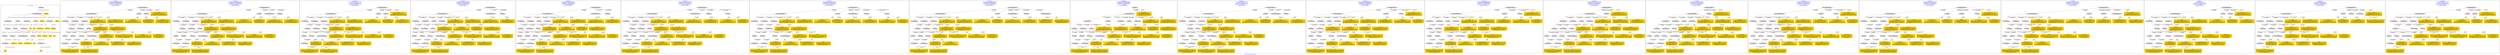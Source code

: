 digraph n0 {
fontcolor="blue"
remincross="true"
label="s15-s-detroit-institute-of-art.json"
subgraph cluster_0 {
label="1-correct model"
n2[style="filled",color="white",fillcolor="lightgray",label="E12_Production1"];
n3[style="filled",color="white",fillcolor="lightgray",label="E21_Person1"];
n4[style="filled",color="white",fillcolor="lightgray",label="E55_Type1"];
n5[style="filled",color="white",fillcolor="lightgray",label="E52_Time-Span3"];
n6[style="filled",color="white",fillcolor="lightgray",label="E69_Death1"];
n7[style="filled",color="white",fillcolor="lightgray",label="E74_Group1"];
n8[style="filled",color="white",fillcolor="lightgray",label="E82_Actor_Appellation1"];
n9[style="filled",color="white",fillcolor="lightgray",label="E67_Birth1"];
n10[shape="plaintext",style="filled",fillcolor="gold",label="artist_uri"];
n11[style="filled",color="white",fillcolor="lightgray",label="E22_Man-Made_Object1"];
n12[style="filled",color="white",fillcolor="lightgray",label="E35_Title1"];
n13[style="filled",color="white",fillcolor="lightgray",label="E8_Acquisition1"];
n14[style="filled",color="white",fillcolor="lightgray",label="E55_Type2"];
n15[shape="plaintext",style="filled",fillcolor="gold",label="provenance"];
n16[style="filled",color="white",fillcolor="lightgray",label="E54_Dimension1"];
n17[shape="plaintext",style="filled",fillcolor="gold",label="object_uri"];
n18[shape="plaintext",style="filled",fillcolor="gold",label="title"];
n19[style="filled",color="white",fillcolor="lightgray",label="E38_Image1"];
n20[shape="plaintext",style="filled",fillcolor="gold",label="imageURL"];
n21[style="filled",color="white",fillcolor="lightgray",label="E52_Time-Span1"];
n22[shape="plaintext",style="filled",fillcolor="gold",label="birth"];
n23[style="filled",color="white",fillcolor="lightgray",label="E52_Time-Span2"];
n24[shape="plaintext",style="filled",fillcolor="gold",label="death"];
n25[shape="plaintext",style="filled",fillcolor="gold",label="date"];
n26[shape="plaintext",style="filled",fillcolor="gold",label="dimensions"];
n27[shape="plaintext",style="filled",fillcolor="gold",label="medium_URI"];
n28[shape="plaintext",style="filled",fillcolor="gold",label="medium"];
n29[shape="plaintext",style="filled",fillcolor="gold",label="classification_URI"];
n30[shape="plaintext",style="filled",fillcolor="gold",label="classification"];
n31[shape="plaintext",style="filled",fillcolor="gold",label="nationality_URI"];
n32[shape="plaintext",style="filled",fillcolor="gold",label="nationality"];
n33[shape="plaintext",style="filled",fillcolor="gold",label="artist_appellation_uri"];
n34[shape="plaintext",style="filled",fillcolor="gold",label="name"];
n35[shape="plaintext",style="filled",fillcolor="gold",label="credit"];
}
subgraph cluster_1 {
label="candidate 0\nlink coherence:0.9090909090909091\nnode coherence:0.9354838709677419\nconfidence:0.513450038253386\nmapping score:0.5292742660366723\ncost:132.009422\n-precision:0.76-recall:0.76"
n37[style="filled",color="white",fillcolor="lightgray",label="E12_Production1"];
n38[style="filled",color="white",fillcolor="lightgray",label="E21_Person1"];
n39[style="filled",color="white",fillcolor="lightgray",label="E52_Time-Span2"];
n40[style="filled",color="white",fillcolor="lightgray",label="E55_Type1"];
n41[style="filled",color="white",fillcolor="lightgray",label="E67_Birth1"];
n42[style="filled",color="white",fillcolor="lightgray",label="E69_Death1"];
n43[style="filled",color="white",fillcolor="lightgray",label="E74_Group1"];
n44[style="filled",color="white",fillcolor="lightgray",label="E82_Actor_Appellation1"];
n45[style="filled",color="white",fillcolor="lightgray",label="E22_Man-Made_Object1"];
n46[style="filled",color="white",fillcolor="lightgray",label="E54_Dimension1"];
n47[style="filled",color="white",fillcolor="lightgray",label="E8_Acquisition1"];
n48[style="filled",color="white",fillcolor="lightgray",label="E33_Linguistic_Object2"];
n49[style="filled",color="white",fillcolor="lightgray",label="E55_Type2"];
n50[style="filled",color="white",fillcolor="lightgray",label="E52_Time-Span1"];
n51[style="filled",color="white",fillcolor="lightgray",label="E52_Time-Span3"];
n52[style="filled",color="white",fillcolor="lightgray",label="E38_Image1"];
n53[shape="plaintext",style="filled",fillcolor="gold",label="artist_appellation_uri\n[E82_Actor_Appellation,classLink,0.915]\n[E21_Person,classLink,0.066]\n[E30_Right,P3_has_note,0.011]\n[E8_Acquisition,P3_has_note,0.007]"];
n54[shape="plaintext",style="filled",fillcolor="gold",label="date\n[E52_Time-Span,P82_at_some_time_within,0.495]\n[E52_Time-Span,P82a_begin_of_the_begin,0.3]\n[E52_Time-Span,P82b_end_of_the_end,0.126]\n[E73_Information_Object,P3_has_note,0.079]"];
n55[shape="plaintext",style="filled",fillcolor="gold",label="nationality_URI\n[E74_Group,classLink,0.699]\n[E55_Type,classLink,0.177]\n[E57_Material,classLink,0.085]\n[E74_Group,label,0.039]"];
n56[shape="plaintext",style="filled",fillcolor="gold",label="medium\n[E55_Type,label,0.504]\n[E29_Design_or_Procedure,P3_has_note,0.439]\n[E73_Information_Object,P3_has_note,0.032]\n[E33_Linguistic_Object,P3_has_note,0.026]"];
n57[shape="plaintext",style="filled",fillcolor="gold",label="credit\n[E30_Right,P3_has_note,0.421]\n[E8_Acquisition,P3_has_note,0.358]\n[E33_Linguistic_Object,P3_has_note,0.128]\n[E73_Information_Object,P3_has_note,0.094]"];
n58[shape="plaintext",style="filled",fillcolor="gold",label="title\n[E35_Title,label,0.323]\n[E73_Information_Object,P3_has_note,0.26]\n[E33_Linguistic_Object,P3_has_note,0.241]\n[E22_Man-Made_Object,P3_has_note,0.176]"];
n59[shape="plaintext",style="filled",fillcolor="gold",label="nationality\n[E74_Group,label,0.57]\n[E74_Group,classLink,0.325]\n[E8_Acquisition,P3_has_note,0.052]\n[E22_Man-Made_Object,P3_has_note,0.052]"];
n60[shape="plaintext",style="filled",fillcolor="gold",label="classification\n[E55_Type,label,0.423]\n[E55_Type,classLink,0.317]\n[E73_Information_Object,P3_has_note,0.138]\n[E33_Linguistic_Object,P3_has_note,0.122]"];
n61[shape="plaintext",style="filled",fillcolor="gold",label="object_uri\n[E22_Man-Made_Object,classLink,0.855]\n[E54_Dimension,P3_has_note,0.054]\n[E33_Linguistic_Object,P3_has_note,0.05]\n[E73_Information_Object,P3_has_note,0.042]"];
n62[shape="plaintext",style="filled",fillcolor="gold",label="artist_uri\n[E21_Person,classLink,0.47]\n[E82_Actor_Appellation,classLink,0.403]\n[E30_Right,P3_has_note,0.076]\n[E8_Acquisition,P3_has_note,0.05]"];
n63[shape="plaintext",style="filled",fillcolor="gold",label="provenance\n[E8_Acquisition,P3_has_note,0.298]\n[E33_Linguistic_Object,P3_has_note,0.291]\n[E73_Information_Object,P3_has_note,0.207]\n[E30_Right,P3_has_note,0.204]"];
n64[shape="plaintext",style="filled",fillcolor="gold",label="death\n[E52_Time-Span,P82b_end_of_the_end,0.379]\n[E52_Time-Span,P82_at_some_time_within,0.337]\n[E52_Time-Span,P82a_begin_of_the_begin,0.24]\n[E52_Time-Span,label,0.043]"];
n65[shape="plaintext",style="filled",fillcolor="gold",label="classification_URI\n[E55_Type,classLink,0.706]\n[E57_Material,classLink,0.137]\n[E74_Group,classLink,0.133]\n[E55_Type,label,0.024]"];
n66[shape="plaintext",style="filled",fillcolor="gold",label="medium_URI\n[E57_Material,classLink,0.475]\n[E55_Type,classLink,0.4]\n[E74_Group,classLink,0.125]\n[E55_Type,label,0.0]"];
n67[shape="plaintext",style="filled",fillcolor="gold",label="dimensions\n[E54_Dimension,P3_has_note,0.903]\n[E38_Image,classLink,0.037]\n[E22_Man-Made_Object,classLink,0.033]\n[E82_Actor_Appellation,label,0.027]"];
n68[shape="plaintext",style="filled",fillcolor="gold",label="imageURL\n[E38_Image,classLink,0.446]\n[E22_Man-Made_Object,classLink,0.302]\n[E21_Person,classLink,0.136]\n[E82_Actor_Appellation,classLink,0.116]"];
n69[shape="plaintext",style="filled",fillcolor="gold",label="name\n[E82_Actor_Appellation,label,0.546]\n[E22_Man-Made_Object,classLink,0.231]\n[E8_Acquisition,P3_has_note,0.113]\n[E30_Right,P3_has_note,0.109]"];
n70[shape="plaintext",style="filled",fillcolor="gold",label="birth\n[E52_Time-Span,P82a_begin_of_the_begin,0.512]\n[E52_Time-Span,P82_at_some_time_within,0.369]\n[E22_Man-Made_Object,P3_has_note,0.064]\n[E52_Time-Span,label,0.055]"];
}
subgraph cluster_2 {
label="candidate 1\nlink coherence:0.8823529411764706\nnode coherence:0.9354838709677419\nconfidence:0.513450038253386\nmapping score:0.5292742660366723\ncost:232.009422\n-precision:0.74-recall:0.76"
n72[style="filled",color="white",fillcolor="lightgray",label="E12_Production1"];
n73[style="filled",color="white",fillcolor="lightgray",label="E21_Person1"];
n74[style="filled",color="white",fillcolor="lightgray",label="E52_Time-Span2"];
n75[style="filled",color="white",fillcolor="lightgray",label="E55_Type1"];
n76[style="filled",color="white",fillcolor="lightgray",label="E67_Birth1"];
n77[style="filled",color="white",fillcolor="lightgray",label="E69_Death1"];
n78[style="filled",color="white",fillcolor="lightgray",label="E74_Group1"];
n79[style="filled",color="white",fillcolor="lightgray",label="E82_Actor_Appellation1"];
n80[style="filled",color="white",fillcolor="lightgray",label="E22_Man-Made_Object1"];
n81[style="filled",color="white",fillcolor="lightgray",label="E54_Dimension1"];
n82[style="filled",color="white",fillcolor="lightgray",label="E8_Acquisition1"];
n83[style="filled",color="white",fillcolor="lightgray",label="E33_Linguistic_Object2"];
n84[style="filled",color="white",fillcolor="lightgray",label="E55_Type2"];
n85[style="filled",color="white",fillcolor="lightgray",label="E52_Time-Span1"];
n86[style="filled",color="white",fillcolor="lightgray",label="E52_Time-Span3"];
n87[style="filled",color="white",fillcolor="lightgray",label="E33_Linguistic_Object1"];
n88[style="filled",color="white",fillcolor="lightgray",label="E38_Image1"];
n89[shape="plaintext",style="filled",fillcolor="gold",label="artist_appellation_uri\n[E82_Actor_Appellation,classLink,0.915]\n[E21_Person,classLink,0.066]\n[E30_Right,P3_has_note,0.011]\n[E8_Acquisition,P3_has_note,0.007]"];
n90[shape="plaintext",style="filled",fillcolor="gold",label="date\n[E52_Time-Span,P82_at_some_time_within,0.495]\n[E52_Time-Span,P82a_begin_of_the_begin,0.3]\n[E52_Time-Span,P82b_end_of_the_end,0.126]\n[E73_Information_Object,P3_has_note,0.079]"];
n91[shape="plaintext",style="filled",fillcolor="gold",label="nationality_URI\n[E74_Group,classLink,0.699]\n[E55_Type,classLink,0.177]\n[E57_Material,classLink,0.085]\n[E74_Group,label,0.039]"];
n92[shape="plaintext",style="filled",fillcolor="gold",label="medium\n[E55_Type,label,0.504]\n[E29_Design_or_Procedure,P3_has_note,0.439]\n[E73_Information_Object,P3_has_note,0.032]\n[E33_Linguistic_Object,P3_has_note,0.026]"];
n93[shape="plaintext",style="filled",fillcolor="gold",label="title\n[E35_Title,label,0.323]\n[E73_Information_Object,P3_has_note,0.26]\n[E33_Linguistic_Object,P3_has_note,0.241]\n[E22_Man-Made_Object,P3_has_note,0.176]"];
n94[shape="plaintext",style="filled",fillcolor="gold",label="nationality\n[E74_Group,label,0.57]\n[E74_Group,classLink,0.325]\n[E8_Acquisition,P3_has_note,0.052]\n[E22_Man-Made_Object,P3_has_note,0.052]"];
n95[shape="plaintext",style="filled",fillcolor="gold",label="classification\n[E55_Type,label,0.423]\n[E55_Type,classLink,0.317]\n[E73_Information_Object,P3_has_note,0.138]\n[E33_Linguistic_Object,P3_has_note,0.122]"];
n96[shape="plaintext",style="filled",fillcolor="gold",label="object_uri\n[E22_Man-Made_Object,classLink,0.855]\n[E54_Dimension,P3_has_note,0.054]\n[E33_Linguistic_Object,P3_has_note,0.05]\n[E73_Information_Object,P3_has_note,0.042]"];
n97[shape="plaintext",style="filled",fillcolor="gold",label="artist_uri\n[E21_Person,classLink,0.47]\n[E82_Actor_Appellation,classLink,0.403]\n[E30_Right,P3_has_note,0.076]\n[E8_Acquisition,P3_has_note,0.05]"];
n98[shape="plaintext",style="filled",fillcolor="gold",label="credit\n[E30_Right,P3_has_note,0.421]\n[E8_Acquisition,P3_has_note,0.358]\n[E33_Linguistic_Object,P3_has_note,0.128]\n[E73_Information_Object,P3_has_note,0.094]"];
n99[shape="plaintext",style="filled",fillcolor="gold",label="provenance\n[E8_Acquisition,P3_has_note,0.298]\n[E33_Linguistic_Object,P3_has_note,0.291]\n[E73_Information_Object,P3_has_note,0.207]\n[E30_Right,P3_has_note,0.204]"];
n100[shape="plaintext",style="filled",fillcolor="gold",label="death\n[E52_Time-Span,P82b_end_of_the_end,0.379]\n[E52_Time-Span,P82_at_some_time_within,0.337]\n[E52_Time-Span,P82a_begin_of_the_begin,0.24]\n[E52_Time-Span,label,0.043]"];
n101[shape="plaintext",style="filled",fillcolor="gold",label="classification_URI\n[E55_Type,classLink,0.706]\n[E57_Material,classLink,0.137]\n[E74_Group,classLink,0.133]\n[E55_Type,label,0.024]"];
n102[shape="plaintext",style="filled",fillcolor="gold",label="medium_URI\n[E57_Material,classLink,0.475]\n[E55_Type,classLink,0.4]\n[E74_Group,classLink,0.125]\n[E55_Type,label,0.0]"];
n103[shape="plaintext",style="filled",fillcolor="gold",label="dimensions\n[E54_Dimension,P3_has_note,0.903]\n[E38_Image,classLink,0.037]\n[E22_Man-Made_Object,classLink,0.033]\n[E82_Actor_Appellation,label,0.027]"];
n104[shape="plaintext",style="filled",fillcolor="gold",label="imageURL\n[E38_Image,classLink,0.446]\n[E22_Man-Made_Object,classLink,0.302]\n[E21_Person,classLink,0.136]\n[E82_Actor_Appellation,classLink,0.116]"];
n105[shape="plaintext",style="filled",fillcolor="gold",label="name\n[E82_Actor_Appellation,label,0.546]\n[E22_Man-Made_Object,classLink,0.231]\n[E8_Acquisition,P3_has_note,0.113]\n[E30_Right,P3_has_note,0.109]"];
n106[shape="plaintext",style="filled",fillcolor="gold",label="birth\n[E52_Time-Span,P82a_begin_of_the_begin,0.512]\n[E52_Time-Span,P82_at_some_time_within,0.369]\n[E22_Man-Made_Object,P3_has_note,0.064]\n[E52_Time-Span,label,0.055]"];
}
subgraph cluster_3 {
label="candidate 10\nlink coherence:0.8709677419354839\nnode coherence:0.9\nconfidence:0.5213820597970886\nmapping score:0.5293495754879184\ncost:229.009502\n-precision:0.74-recall:0.7"
n108[style="filled",color="white",fillcolor="lightgray",label="E12_Production1"];
n109[style="filled",color="white",fillcolor="lightgray",label="E21_Person1"];
n110[style="filled",color="white",fillcolor="lightgray",label="E52_Time-Span2"];
n111[style="filled",color="white",fillcolor="lightgray",label="E55_Type1"];
n112[style="filled",color="white",fillcolor="lightgray",label="E67_Birth1"];
n113[style="filled",color="white",fillcolor="lightgray",label="E74_Group1"];
n114[style="filled",color="white",fillcolor="lightgray",label="E82_Actor_Appellation1"];
n115[style="filled",color="white",fillcolor="lightgray",label="E22_Man-Made_Object1"];
n116[style="filled",color="white",fillcolor="lightgray",label="E54_Dimension1"];
n117[style="filled",color="white",fillcolor="lightgray",label="E8_Acquisition1"];
n118[style="filled",color="white",fillcolor="lightgray",label="E33_Linguistic_Object2"];
n119[style="filled",color="white",fillcolor="lightgray",label="E55_Type2"];
n120[style="filled",color="white",fillcolor="lightgray",label="E52_Time-Span1"];
n121[style="filled",color="white",fillcolor="lightgray",label="E38_Image1"];
n122[shape="plaintext",style="filled",fillcolor="gold",label="artist_appellation_uri\n[E82_Actor_Appellation,classLink,0.915]\n[E21_Person,classLink,0.066]\n[E30_Right,P3_has_note,0.011]\n[E8_Acquisition,P3_has_note,0.007]"];
n123[shape="plaintext",style="filled",fillcolor="gold",label="nationality_URI\n[E74_Group,classLink,0.699]\n[E55_Type,classLink,0.177]\n[E57_Material,classLink,0.085]\n[E74_Group,label,0.039]"];
n124[shape="plaintext",style="filled",fillcolor="gold",label="medium\n[E55_Type,label,0.504]\n[E29_Design_or_Procedure,P3_has_note,0.439]\n[E73_Information_Object,P3_has_note,0.032]\n[E33_Linguistic_Object,P3_has_note,0.026]"];
n125[shape="plaintext",style="filled",fillcolor="gold",label="credit\n[E30_Right,P3_has_note,0.421]\n[E8_Acquisition,P3_has_note,0.358]\n[E33_Linguistic_Object,P3_has_note,0.128]\n[E73_Information_Object,P3_has_note,0.094]"];
n126[shape="plaintext",style="filled",fillcolor="gold",label="title\n[E35_Title,label,0.323]\n[E73_Information_Object,P3_has_note,0.26]\n[E33_Linguistic_Object,P3_has_note,0.241]\n[E22_Man-Made_Object,P3_has_note,0.176]"];
n127[shape="plaintext",style="filled",fillcolor="gold",label="nationality\n[E74_Group,label,0.57]\n[E74_Group,classLink,0.325]\n[E8_Acquisition,P3_has_note,0.052]\n[E22_Man-Made_Object,P3_has_note,0.052]"];
n128[shape="plaintext",style="filled",fillcolor="gold",label="classification\n[E55_Type,label,0.423]\n[E55_Type,classLink,0.317]\n[E73_Information_Object,P3_has_note,0.138]\n[E33_Linguistic_Object,P3_has_note,0.122]"];
n129[shape="plaintext",style="filled",fillcolor="gold",label="object_uri\n[E22_Man-Made_Object,classLink,0.855]\n[E54_Dimension,P3_has_note,0.054]\n[E33_Linguistic_Object,P3_has_note,0.05]\n[E73_Information_Object,P3_has_note,0.042]"];
n130[shape="plaintext",style="filled",fillcolor="gold",label="artist_uri\n[E21_Person,classLink,0.47]\n[E82_Actor_Appellation,classLink,0.403]\n[E30_Right,P3_has_note,0.076]\n[E8_Acquisition,P3_has_note,0.05]"];
n131[shape="plaintext",style="filled",fillcolor="gold",label="provenance\n[E8_Acquisition,P3_has_note,0.298]\n[E33_Linguistic_Object,P3_has_note,0.291]\n[E73_Information_Object,P3_has_note,0.207]\n[E30_Right,P3_has_note,0.204]"];
n132[shape="plaintext",style="filled",fillcolor="gold",label="date\n[E52_Time-Span,P82_at_some_time_within,0.495]\n[E52_Time-Span,P82a_begin_of_the_begin,0.3]\n[E52_Time-Span,P82b_end_of_the_end,0.126]\n[E73_Information_Object,P3_has_note,0.079]"];
n133[shape="plaintext",style="filled",fillcolor="gold",label="birth\n[E52_Time-Span,P82a_begin_of_the_begin,0.512]\n[E52_Time-Span,P82_at_some_time_within,0.369]\n[E22_Man-Made_Object,P3_has_note,0.064]\n[E52_Time-Span,label,0.055]"];
n134[shape="plaintext",style="filled",fillcolor="gold",label="classification_URI\n[E55_Type,classLink,0.706]\n[E57_Material,classLink,0.137]\n[E74_Group,classLink,0.133]\n[E55_Type,label,0.024]"];
n135[shape="plaintext",style="filled",fillcolor="gold",label="medium_URI\n[E57_Material,classLink,0.475]\n[E55_Type,classLink,0.4]\n[E74_Group,classLink,0.125]\n[E55_Type,label,0.0]"];
n136[shape="plaintext",style="filled",fillcolor="gold",label="dimensions\n[E54_Dimension,P3_has_note,0.903]\n[E38_Image,classLink,0.037]\n[E22_Man-Made_Object,classLink,0.033]\n[E82_Actor_Appellation,label,0.027]"];
n137[shape="plaintext",style="filled",fillcolor="gold",label="imageURL\n[E38_Image,classLink,0.446]\n[E22_Man-Made_Object,classLink,0.302]\n[E21_Person,classLink,0.136]\n[E82_Actor_Appellation,classLink,0.116]"];
n138[shape="plaintext",style="filled",fillcolor="gold",label="name\n[E82_Actor_Appellation,label,0.546]\n[E22_Man-Made_Object,classLink,0.231]\n[E8_Acquisition,P3_has_note,0.113]\n[E30_Right,P3_has_note,0.109]"];
n139[shape="plaintext",style="filled",fillcolor="gold",label="death\n[E52_Time-Span,P82b_end_of_the_end,0.379]\n[E52_Time-Span,P82_at_some_time_within,0.337]\n[E52_Time-Span,P82a_begin_of_the_begin,0.24]\n[E52_Time-Span,label,0.043]"];
}
subgraph cluster_4 {
label="candidate 11\nlink coherence:0.8529411764705882\nnode coherence:0.9354838709677419\nconfidence:0.513450038253386\nmapping score:0.5292742660366723\ncost:232.009412\n-precision:0.76-recall:0.79"
n141[style="filled",color="white",fillcolor="lightgray",label="E12_Production1"];
n142[style="filled",color="white",fillcolor="lightgray",label="E21_Person1"];
n143[style="filled",color="white",fillcolor="lightgray",label="E52_Time-Span2"];
n144[style="filled",color="white",fillcolor="lightgray",label="E55_Type1"];
n145[style="filled",color="white",fillcolor="lightgray",label="E67_Birth1"];
n146[style="filled",color="white",fillcolor="lightgray",label="E69_Death1"];
n147[style="filled",color="white",fillcolor="lightgray",label="E74_Group1"];
n148[style="filled",color="white",fillcolor="lightgray",label="E82_Actor_Appellation1"];
n149[style="filled",color="white",fillcolor="lightgray",label="E22_Man-Made_Object1"];
n150[style="filled",color="white",fillcolor="lightgray",label="E54_Dimension1"];
n151[style="filled",color="white",fillcolor="lightgray",label="E55_Type2"];
n152[style="filled",color="white",fillcolor="lightgray",label="E8_Acquisition1"];
n153[style="filled",color="white",fillcolor="lightgray",label="E33_Linguistic_Object2"];
n154[style="filled",color="white",fillcolor="lightgray",label="E52_Time-Span1"];
n155[style="filled",color="white",fillcolor="lightgray",label="E52_Time-Span3"];
n156[style="filled",color="white",fillcolor="lightgray",label="E33_Linguistic_Object1"];
n157[style="filled",color="white",fillcolor="lightgray",label="E38_Image1"];
n158[shape="plaintext",style="filled",fillcolor="gold",label="artist_appellation_uri\n[E82_Actor_Appellation,classLink,0.915]\n[E21_Person,classLink,0.066]\n[E30_Right,P3_has_note,0.011]\n[E8_Acquisition,P3_has_note,0.007]"];
n159[shape="plaintext",style="filled",fillcolor="gold",label="date\n[E52_Time-Span,P82_at_some_time_within,0.495]\n[E52_Time-Span,P82a_begin_of_the_begin,0.3]\n[E52_Time-Span,P82b_end_of_the_end,0.126]\n[E73_Information_Object,P3_has_note,0.079]"];
n160[shape="plaintext",style="filled",fillcolor="gold",label="nationality_URI\n[E74_Group,classLink,0.699]\n[E55_Type,classLink,0.177]\n[E57_Material,classLink,0.085]\n[E74_Group,label,0.039]"];
n161[shape="plaintext",style="filled",fillcolor="gold",label="medium\n[E55_Type,label,0.504]\n[E29_Design_or_Procedure,P3_has_note,0.439]\n[E73_Information_Object,P3_has_note,0.032]\n[E33_Linguistic_Object,P3_has_note,0.026]"];
n162[shape="plaintext",style="filled",fillcolor="gold",label="title\n[E35_Title,label,0.323]\n[E73_Information_Object,P3_has_note,0.26]\n[E33_Linguistic_Object,P3_has_note,0.241]\n[E22_Man-Made_Object,P3_has_note,0.176]"];
n163[shape="plaintext",style="filled",fillcolor="gold",label="nationality\n[E74_Group,label,0.57]\n[E74_Group,classLink,0.325]\n[E8_Acquisition,P3_has_note,0.052]\n[E22_Man-Made_Object,P3_has_note,0.052]"];
n164[shape="plaintext",style="filled",fillcolor="gold",label="classification\n[E55_Type,label,0.423]\n[E55_Type,classLink,0.317]\n[E73_Information_Object,P3_has_note,0.138]\n[E33_Linguistic_Object,P3_has_note,0.122]"];
n165[shape="plaintext",style="filled",fillcolor="gold",label="object_uri\n[E22_Man-Made_Object,classLink,0.855]\n[E54_Dimension,P3_has_note,0.054]\n[E33_Linguistic_Object,P3_has_note,0.05]\n[E73_Information_Object,P3_has_note,0.042]"];
n166[shape="plaintext",style="filled",fillcolor="gold",label="artist_uri\n[E21_Person,classLink,0.47]\n[E82_Actor_Appellation,classLink,0.403]\n[E30_Right,P3_has_note,0.076]\n[E8_Acquisition,P3_has_note,0.05]"];
n167[shape="plaintext",style="filled",fillcolor="gold",label="credit\n[E30_Right,P3_has_note,0.421]\n[E8_Acquisition,P3_has_note,0.358]\n[E33_Linguistic_Object,P3_has_note,0.128]\n[E73_Information_Object,P3_has_note,0.094]"];
n168[shape="plaintext",style="filled",fillcolor="gold",label="provenance\n[E8_Acquisition,P3_has_note,0.298]\n[E33_Linguistic_Object,P3_has_note,0.291]\n[E73_Information_Object,P3_has_note,0.207]\n[E30_Right,P3_has_note,0.204]"];
n169[shape="plaintext",style="filled",fillcolor="gold",label="death\n[E52_Time-Span,P82b_end_of_the_end,0.379]\n[E52_Time-Span,P82_at_some_time_within,0.337]\n[E52_Time-Span,P82a_begin_of_the_begin,0.24]\n[E52_Time-Span,label,0.043]"];
n170[shape="plaintext",style="filled",fillcolor="gold",label="classification_URI\n[E55_Type,classLink,0.706]\n[E57_Material,classLink,0.137]\n[E74_Group,classLink,0.133]\n[E55_Type,label,0.024]"];
n171[shape="plaintext",style="filled",fillcolor="gold",label="medium_URI\n[E57_Material,classLink,0.475]\n[E55_Type,classLink,0.4]\n[E74_Group,classLink,0.125]\n[E55_Type,label,0.0]"];
n172[shape="plaintext",style="filled",fillcolor="gold",label="dimensions\n[E54_Dimension,P3_has_note,0.903]\n[E38_Image,classLink,0.037]\n[E22_Man-Made_Object,classLink,0.033]\n[E82_Actor_Appellation,label,0.027]"];
n173[shape="plaintext",style="filled",fillcolor="gold",label="imageURL\n[E38_Image,classLink,0.446]\n[E22_Man-Made_Object,classLink,0.302]\n[E21_Person,classLink,0.136]\n[E82_Actor_Appellation,classLink,0.116]"];
n174[shape="plaintext",style="filled",fillcolor="gold",label="name\n[E82_Actor_Appellation,label,0.546]\n[E22_Man-Made_Object,classLink,0.231]\n[E8_Acquisition,P3_has_note,0.113]\n[E30_Right,P3_has_note,0.109]"];
n175[shape="plaintext",style="filled",fillcolor="gold",label="birth\n[E52_Time-Span,P82a_begin_of_the_begin,0.512]\n[E52_Time-Span,P82_at_some_time_within,0.369]\n[E22_Man-Made_Object,P3_has_note,0.064]\n[E52_Time-Span,label,0.055]"];
}
subgraph cluster_5 {
label="candidate 12\nlink coherence:0.8529411764705882\nnode coherence:0.9354838709677419\nconfidence:0.513450038253386\nmapping score:0.5292742660366723\ncost:232.009422\n-precision:0.76-recall:0.79"
n177[style="filled",color="white",fillcolor="lightgray",label="E12_Production1"];
n178[style="filled",color="white",fillcolor="lightgray",label="E21_Person1"];
n179[style="filled",color="white",fillcolor="lightgray",label="E52_Time-Span2"];
n180[style="filled",color="white",fillcolor="lightgray",label="E55_Type1"];
n181[style="filled",color="white",fillcolor="lightgray",label="E67_Birth1"];
n182[style="filled",color="white",fillcolor="lightgray",label="E69_Death1"];
n183[style="filled",color="white",fillcolor="lightgray",label="E74_Group1"];
n184[style="filled",color="white",fillcolor="lightgray",label="E82_Actor_Appellation1"];
n185[style="filled",color="white",fillcolor="lightgray",label="E22_Man-Made_Object1"];
n186[style="filled",color="white",fillcolor="lightgray",label="E54_Dimension1"];
n187[style="filled",color="white",fillcolor="lightgray",label="E55_Type2"];
n188[style="filled",color="white",fillcolor="lightgray",label="E8_Acquisition1"];
n189[style="filled",color="white",fillcolor="lightgray",label="E33_Linguistic_Object1"];
n190[style="filled",color="white",fillcolor="lightgray",label="E52_Time-Span1"];
n191[style="filled",color="white",fillcolor="lightgray",label="E52_Time-Span3"];
n192[style="filled",color="white",fillcolor="lightgray",label="E33_Linguistic_Object2"];
n193[style="filled",color="white",fillcolor="lightgray",label="E38_Image1"];
n194[shape="plaintext",style="filled",fillcolor="gold",label="artist_appellation_uri\n[E82_Actor_Appellation,classLink,0.915]\n[E21_Person,classLink,0.066]\n[E30_Right,P3_has_note,0.011]\n[E8_Acquisition,P3_has_note,0.007]"];
n195[shape="plaintext",style="filled",fillcolor="gold",label="date\n[E52_Time-Span,P82_at_some_time_within,0.495]\n[E52_Time-Span,P82a_begin_of_the_begin,0.3]\n[E52_Time-Span,P82b_end_of_the_end,0.126]\n[E73_Information_Object,P3_has_note,0.079]"];
n196[shape="plaintext",style="filled",fillcolor="gold",label="nationality_URI\n[E74_Group,classLink,0.699]\n[E55_Type,classLink,0.177]\n[E57_Material,classLink,0.085]\n[E74_Group,label,0.039]"];
n197[shape="plaintext",style="filled",fillcolor="gold",label="medium\n[E55_Type,label,0.504]\n[E29_Design_or_Procedure,P3_has_note,0.439]\n[E73_Information_Object,P3_has_note,0.032]\n[E33_Linguistic_Object,P3_has_note,0.026]"];
n198[shape="plaintext",style="filled",fillcolor="gold",label="credit\n[E30_Right,P3_has_note,0.421]\n[E8_Acquisition,P3_has_note,0.358]\n[E33_Linguistic_Object,P3_has_note,0.128]\n[E73_Information_Object,P3_has_note,0.094]"];
n199[shape="plaintext",style="filled",fillcolor="gold",label="title\n[E35_Title,label,0.323]\n[E73_Information_Object,P3_has_note,0.26]\n[E33_Linguistic_Object,P3_has_note,0.241]\n[E22_Man-Made_Object,P3_has_note,0.176]"];
n200[shape="plaintext",style="filled",fillcolor="gold",label="nationality\n[E74_Group,label,0.57]\n[E74_Group,classLink,0.325]\n[E8_Acquisition,P3_has_note,0.052]\n[E22_Man-Made_Object,P3_has_note,0.052]"];
n201[shape="plaintext",style="filled",fillcolor="gold",label="classification\n[E55_Type,label,0.423]\n[E55_Type,classLink,0.317]\n[E73_Information_Object,P3_has_note,0.138]\n[E33_Linguistic_Object,P3_has_note,0.122]"];
n202[shape="plaintext",style="filled",fillcolor="gold",label="object_uri\n[E22_Man-Made_Object,classLink,0.855]\n[E54_Dimension,P3_has_note,0.054]\n[E33_Linguistic_Object,P3_has_note,0.05]\n[E73_Information_Object,P3_has_note,0.042]"];
n203[shape="plaintext",style="filled",fillcolor="gold",label="artist_uri\n[E21_Person,classLink,0.47]\n[E82_Actor_Appellation,classLink,0.403]\n[E30_Right,P3_has_note,0.076]\n[E8_Acquisition,P3_has_note,0.05]"];
n204[shape="plaintext",style="filled",fillcolor="gold",label="provenance\n[E8_Acquisition,P3_has_note,0.298]\n[E33_Linguistic_Object,P3_has_note,0.291]\n[E73_Information_Object,P3_has_note,0.207]\n[E30_Right,P3_has_note,0.204]"];
n205[shape="plaintext",style="filled",fillcolor="gold",label="death\n[E52_Time-Span,P82b_end_of_the_end,0.379]\n[E52_Time-Span,P82_at_some_time_within,0.337]\n[E52_Time-Span,P82a_begin_of_the_begin,0.24]\n[E52_Time-Span,label,0.043]"];
n206[shape="plaintext",style="filled",fillcolor="gold",label="classification_URI\n[E55_Type,classLink,0.706]\n[E57_Material,classLink,0.137]\n[E74_Group,classLink,0.133]\n[E55_Type,label,0.024]"];
n207[shape="plaintext",style="filled",fillcolor="gold",label="medium_URI\n[E57_Material,classLink,0.475]\n[E55_Type,classLink,0.4]\n[E74_Group,classLink,0.125]\n[E55_Type,label,0.0]"];
n208[shape="plaintext",style="filled",fillcolor="gold",label="dimensions\n[E54_Dimension,P3_has_note,0.903]\n[E38_Image,classLink,0.037]\n[E22_Man-Made_Object,classLink,0.033]\n[E82_Actor_Appellation,label,0.027]"];
n209[shape="plaintext",style="filled",fillcolor="gold",label="imageURL\n[E38_Image,classLink,0.446]\n[E22_Man-Made_Object,classLink,0.302]\n[E21_Person,classLink,0.136]\n[E82_Actor_Appellation,classLink,0.116]"];
n210[shape="plaintext",style="filled",fillcolor="gold",label="name\n[E82_Actor_Appellation,label,0.546]\n[E22_Man-Made_Object,classLink,0.231]\n[E8_Acquisition,P3_has_note,0.113]\n[E30_Right,P3_has_note,0.109]"];
n211[shape="plaintext",style="filled",fillcolor="gold",label="birth\n[E52_Time-Span,P82a_begin_of_the_begin,0.512]\n[E52_Time-Span,P82_at_some_time_within,0.369]\n[E22_Man-Made_Object,P3_has_note,0.064]\n[E52_Time-Span,label,0.055]"];
}
subgraph cluster_6 {
label="candidate 13\nlink coherence:0.8529411764705882\nnode coherence:0.9354838709677419\nconfidence:0.513450038253386\nmapping score:0.5292742660366723\ncost:331.019444\n-precision:0.74-recall:0.76"
n213[style="filled",color="white",fillcolor="lightgray",label="E12_Production1"];
n214[style="filled",color="white",fillcolor="lightgray",label="E21_Person1"];
n215[style="filled",color="white",fillcolor="lightgray",label="E52_Time-Span2"];
n216[style="filled",color="white",fillcolor="lightgray",label="E55_Type1"];
n217[style="filled",color="white",fillcolor="lightgray",label="E67_Birth1"];
n218[style="filled",color="white",fillcolor="lightgray",label="E69_Death1"];
n219[style="filled",color="white",fillcolor="lightgray",label="E74_Group1"];
n220[style="filled",color="white",fillcolor="lightgray",label="E82_Actor_Appellation1"];
n221[style="filled",color="white",fillcolor="lightgray",label="E22_Man-Made_Object1"];
n222[style="filled",color="white",fillcolor="lightgray",label="E54_Dimension1"];
n223[style="filled",color="white",fillcolor="lightgray",label="E8_Acquisition1"];
n224[style="filled",color="white",fillcolor="lightgray",label="E33_Linguistic_Object1"];
n225[style="filled",color="white",fillcolor="lightgray",label="E52_Time-Span1"];
n226[style="filled",color="white",fillcolor="lightgray",label="E52_Time-Span3"];
n227[style="filled",color="white",fillcolor="lightgray",label="E33_Linguistic_Object2"];
n228[style="filled",color="white",fillcolor="lightgray",label="E38_Image1"];
n229[style="filled",color="white",fillcolor="lightgray",label="E55_Type2"];
n230[shape="plaintext",style="filled",fillcolor="gold",label="artist_appellation_uri\n[E82_Actor_Appellation,classLink,0.915]\n[E21_Person,classLink,0.066]\n[E30_Right,P3_has_note,0.011]\n[E8_Acquisition,P3_has_note,0.007]"];
n231[shape="plaintext",style="filled",fillcolor="gold",label="date\n[E52_Time-Span,P82_at_some_time_within,0.495]\n[E52_Time-Span,P82a_begin_of_the_begin,0.3]\n[E52_Time-Span,P82b_end_of_the_end,0.126]\n[E73_Information_Object,P3_has_note,0.079]"];
n232[shape="plaintext",style="filled",fillcolor="gold",label="nationality_URI\n[E74_Group,classLink,0.699]\n[E55_Type,classLink,0.177]\n[E57_Material,classLink,0.085]\n[E74_Group,label,0.039]"];
n233[shape="plaintext",style="filled",fillcolor="gold",label="medium\n[E55_Type,label,0.504]\n[E29_Design_or_Procedure,P3_has_note,0.439]\n[E73_Information_Object,P3_has_note,0.032]\n[E33_Linguistic_Object,P3_has_note,0.026]"];
n234[shape="plaintext",style="filled",fillcolor="gold",label="credit\n[E30_Right,P3_has_note,0.421]\n[E8_Acquisition,P3_has_note,0.358]\n[E33_Linguistic_Object,P3_has_note,0.128]\n[E73_Information_Object,P3_has_note,0.094]"];
n235[shape="plaintext",style="filled",fillcolor="gold",label="title\n[E35_Title,label,0.323]\n[E73_Information_Object,P3_has_note,0.26]\n[E33_Linguistic_Object,P3_has_note,0.241]\n[E22_Man-Made_Object,P3_has_note,0.176]"];
n236[shape="plaintext",style="filled",fillcolor="gold",label="nationality\n[E74_Group,label,0.57]\n[E74_Group,classLink,0.325]\n[E8_Acquisition,P3_has_note,0.052]\n[E22_Man-Made_Object,P3_has_note,0.052]"];
n237[shape="plaintext",style="filled",fillcolor="gold",label="classification\n[E55_Type,label,0.423]\n[E55_Type,classLink,0.317]\n[E73_Information_Object,P3_has_note,0.138]\n[E33_Linguistic_Object,P3_has_note,0.122]"];
n238[shape="plaintext",style="filled",fillcolor="gold",label="object_uri\n[E22_Man-Made_Object,classLink,0.855]\n[E54_Dimension,P3_has_note,0.054]\n[E33_Linguistic_Object,P3_has_note,0.05]\n[E73_Information_Object,P3_has_note,0.042]"];
n239[shape="plaintext",style="filled",fillcolor="gold",label="artist_uri\n[E21_Person,classLink,0.47]\n[E82_Actor_Appellation,classLink,0.403]\n[E30_Right,P3_has_note,0.076]\n[E8_Acquisition,P3_has_note,0.05]"];
n240[shape="plaintext",style="filled",fillcolor="gold",label="provenance\n[E8_Acquisition,P3_has_note,0.298]\n[E33_Linguistic_Object,P3_has_note,0.291]\n[E73_Information_Object,P3_has_note,0.207]\n[E30_Right,P3_has_note,0.204]"];
n241[shape="plaintext",style="filled",fillcolor="gold",label="death\n[E52_Time-Span,P82b_end_of_the_end,0.379]\n[E52_Time-Span,P82_at_some_time_within,0.337]\n[E52_Time-Span,P82a_begin_of_the_begin,0.24]\n[E52_Time-Span,label,0.043]"];
n242[shape="plaintext",style="filled",fillcolor="gold",label="classification_URI\n[E55_Type,classLink,0.706]\n[E57_Material,classLink,0.137]\n[E74_Group,classLink,0.133]\n[E55_Type,label,0.024]"];
n243[shape="plaintext",style="filled",fillcolor="gold",label="medium_URI\n[E57_Material,classLink,0.475]\n[E55_Type,classLink,0.4]\n[E74_Group,classLink,0.125]\n[E55_Type,label,0.0]"];
n244[shape="plaintext",style="filled",fillcolor="gold",label="dimensions\n[E54_Dimension,P3_has_note,0.903]\n[E38_Image,classLink,0.037]\n[E22_Man-Made_Object,classLink,0.033]\n[E82_Actor_Appellation,label,0.027]"];
n245[shape="plaintext",style="filled",fillcolor="gold",label="imageURL\n[E38_Image,classLink,0.446]\n[E22_Man-Made_Object,classLink,0.302]\n[E21_Person,classLink,0.136]\n[E82_Actor_Appellation,classLink,0.116]"];
n246[shape="plaintext",style="filled",fillcolor="gold",label="name\n[E82_Actor_Appellation,label,0.546]\n[E22_Man-Made_Object,classLink,0.231]\n[E8_Acquisition,P3_has_note,0.113]\n[E30_Right,P3_has_note,0.109]"];
n247[shape="plaintext",style="filled",fillcolor="gold",label="birth\n[E52_Time-Span,P82a_begin_of_the_begin,0.512]\n[E52_Time-Span,P82_at_some_time_within,0.369]\n[E22_Man-Made_Object,P3_has_note,0.064]\n[E52_Time-Span,label,0.055]"];
}
subgraph cluster_7 {
label="candidate 14\nlink coherence:0.8529411764705882\nnode coherence:0.9354838709677419\nconfidence:0.513450038253386\nmapping score:0.5292742660366723\ncost:331.019474\n-precision:0.71-recall:0.73"
n249[style="filled",color="white",fillcolor="lightgray",label="E12_Production1"];
n250[style="filled",color="white",fillcolor="lightgray",label="E21_Person1"];
n251[style="filled",color="white",fillcolor="lightgray",label="E52_Time-Span2"];
n252[style="filled",color="white",fillcolor="lightgray",label="E67_Birth1"];
n253[style="filled",color="white",fillcolor="lightgray",label="E69_Death1"];
n254[style="filled",color="white",fillcolor="lightgray",label="E74_Group1"];
n255[style="filled",color="white",fillcolor="lightgray",label="E82_Actor_Appellation1"];
n256[style="filled",color="white",fillcolor="lightgray",label="E22_Man-Made_Object1"];
n257[style="filled",color="white",fillcolor="lightgray",label="E54_Dimension1"];
n258[style="filled",color="white",fillcolor="lightgray",label="E8_Acquisition1"];
n259[style="filled",color="white",fillcolor="lightgray",label="E33_Linguistic_Object2"];
n260[style="filled",color="white",fillcolor="lightgray",label="E55_Type2"];
n261[style="filled",color="white",fillcolor="lightgray",label="E52_Time-Span1"];
n262[style="filled",color="white",fillcolor="lightgray",label="E52_Time-Span3"];
n263[style="filled",color="white",fillcolor="lightgray",label="E33_Linguistic_Object1"];
n264[style="filled",color="white",fillcolor="lightgray",label="E38_Image1"];
n265[style="filled",color="white",fillcolor="lightgray",label="E55_Type1"];
n266[shape="plaintext",style="filled",fillcolor="gold",label="artist_appellation_uri\n[E82_Actor_Appellation,classLink,0.915]\n[E21_Person,classLink,0.066]\n[E30_Right,P3_has_note,0.011]\n[E8_Acquisition,P3_has_note,0.007]"];
n267[shape="plaintext",style="filled",fillcolor="gold",label="date\n[E52_Time-Span,P82_at_some_time_within,0.495]\n[E52_Time-Span,P82a_begin_of_the_begin,0.3]\n[E52_Time-Span,P82b_end_of_the_end,0.126]\n[E73_Information_Object,P3_has_note,0.079]"];
n268[shape="plaintext",style="filled",fillcolor="gold",label="nationality_URI\n[E74_Group,classLink,0.699]\n[E55_Type,classLink,0.177]\n[E57_Material,classLink,0.085]\n[E74_Group,label,0.039]"];
n269[shape="plaintext",style="filled",fillcolor="gold",label="medium\n[E55_Type,label,0.504]\n[E29_Design_or_Procedure,P3_has_note,0.439]\n[E73_Information_Object,P3_has_note,0.032]\n[E33_Linguistic_Object,P3_has_note,0.026]"];
n270[shape="plaintext",style="filled",fillcolor="gold",label="title\n[E35_Title,label,0.323]\n[E73_Information_Object,P3_has_note,0.26]\n[E33_Linguistic_Object,P3_has_note,0.241]\n[E22_Man-Made_Object,P3_has_note,0.176]"];
n271[shape="plaintext",style="filled",fillcolor="gold",label="nationality\n[E74_Group,label,0.57]\n[E74_Group,classLink,0.325]\n[E8_Acquisition,P3_has_note,0.052]\n[E22_Man-Made_Object,P3_has_note,0.052]"];
n272[shape="plaintext",style="filled",fillcolor="gold",label="classification\n[E55_Type,label,0.423]\n[E55_Type,classLink,0.317]\n[E73_Information_Object,P3_has_note,0.138]\n[E33_Linguistic_Object,P3_has_note,0.122]"];
n273[shape="plaintext",style="filled",fillcolor="gold",label="object_uri\n[E22_Man-Made_Object,classLink,0.855]\n[E54_Dimension,P3_has_note,0.054]\n[E33_Linguistic_Object,P3_has_note,0.05]\n[E73_Information_Object,P3_has_note,0.042]"];
n274[shape="plaintext",style="filled",fillcolor="gold",label="artist_uri\n[E21_Person,classLink,0.47]\n[E82_Actor_Appellation,classLink,0.403]\n[E30_Right,P3_has_note,0.076]\n[E8_Acquisition,P3_has_note,0.05]"];
n275[shape="plaintext",style="filled",fillcolor="gold",label="credit\n[E30_Right,P3_has_note,0.421]\n[E8_Acquisition,P3_has_note,0.358]\n[E33_Linguistic_Object,P3_has_note,0.128]\n[E73_Information_Object,P3_has_note,0.094]"];
n276[shape="plaintext",style="filled",fillcolor="gold",label="provenance\n[E8_Acquisition,P3_has_note,0.298]\n[E33_Linguistic_Object,P3_has_note,0.291]\n[E73_Information_Object,P3_has_note,0.207]\n[E30_Right,P3_has_note,0.204]"];
n277[shape="plaintext",style="filled",fillcolor="gold",label="death\n[E52_Time-Span,P82b_end_of_the_end,0.379]\n[E52_Time-Span,P82_at_some_time_within,0.337]\n[E52_Time-Span,P82a_begin_of_the_begin,0.24]\n[E52_Time-Span,label,0.043]"];
n278[shape="plaintext",style="filled",fillcolor="gold",label="classification_URI\n[E55_Type,classLink,0.706]\n[E57_Material,classLink,0.137]\n[E74_Group,classLink,0.133]\n[E55_Type,label,0.024]"];
n279[shape="plaintext",style="filled",fillcolor="gold",label="medium_URI\n[E57_Material,classLink,0.475]\n[E55_Type,classLink,0.4]\n[E74_Group,classLink,0.125]\n[E55_Type,label,0.0]"];
n280[shape="plaintext",style="filled",fillcolor="gold",label="dimensions\n[E54_Dimension,P3_has_note,0.903]\n[E38_Image,classLink,0.037]\n[E22_Man-Made_Object,classLink,0.033]\n[E82_Actor_Appellation,label,0.027]"];
n281[shape="plaintext",style="filled",fillcolor="gold",label="imageURL\n[E38_Image,classLink,0.446]\n[E22_Man-Made_Object,classLink,0.302]\n[E21_Person,classLink,0.136]\n[E82_Actor_Appellation,classLink,0.116]"];
n282[shape="plaintext",style="filled",fillcolor="gold",label="name\n[E82_Actor_Appellation,label,0.546]\n[E22_Man-Made_Object,classLink,0.231]\n[E8_Acquisition,P3_has_note,0.113]\n[E30_Right,P3_has_note,0.109]"];
n283[shape="plaintext",style="filled",fillcolor="gold",label="birth\n[E52_Time-Span,P82a_begin_of_the_begin,0.512]\n[E52_Time-Span,P82_at_some_time_within,0.369]\n[E22_Man-Made_Object,P3_has_note,0.064]\n[E52_Time-Span,label,0.055]"];
}
subgraph cluster_8 {
label="candidate 15\nlink coherence:0.8529411764705882\nnode coherence:0.9354838709677419\nconfidence:0.513450038253386\nmapping score:0.5292742660366723\ncost:331.019484\n-precision:0.71-recall:0.73"
n285[style="filled",color="white",fillcolor="lightgray",label="E12_Production1"];
n286[style="filled",color="white",fillcolor="lightgray",label="E21_Person1"];
n287[style="filled",color="white",fillcolor="lightgray",label="E52_Time-Span2"];
n288[style="filled",color="white",fillcolor="lightgray",label="E55_Type1"];
n289[style="filled",color="white",fillcolor="lightgray",label="E67_Birth1"];
n290[style="filled",color="white",fillcolor="lightgray",label="E69_Death1"];
n291[style="filled",color="white",fillcolor="lightgray",label="E74_Group1"];
n292[style="filled",color="white",fillcolor="lightgray",label="E22_Man-Made_Object1"];
n293[style="filled",color="white",fillcolor="lightgray",label="E54_Dimension1"];
n294[style="filled",color="white",fillcolor="lightgray",label="E8_Acquisition1"];
n295[style="filled",color="white",fillcolor="lightgray",label="E33_Linguistic_Object2"];
n296[style="filled",color="white",fillcolor="lightgray",label="E55_Type2"];
n297[style="filled",color="white",fillcolor="lightgray",label="E52_Time-Span1"];
n298[style="filled",color="white",fillcolor="lightgray",label="E52_Time-Span3"];
n299[style="filled",color="white",fillcolor="lightgray",label="E33_Linguistic_Object1"];
n300[style="filled",color="white",fillcolor="lightgray",label="E38_Image1"];
n301[style="filled",color="white",fillcolor="lightgray",label="E82_Actor_Appellation1"];
n302[shape="plaintext",style="filled",fillcolor="gold",label="artist_appellation_uri\n[E82_Actor_Appellation,classLink,0.915]\n[E21_Person,classLink,0.066]\n[E30_Right,P3_has_note,0.011]\n[E8_Acquisition,P3_has_note,0.007]"];
n303[shape="plaintext",style="filled",fillcolor="gold",label="date\n[E52_Time-Span,P82_at_some_time_within,0.495]\n[E52_Time-Span,P82a_begin_of_the_begin,0.3]\n[E52_Time-Span,P82b_end_of_the_end,0.126]\n[E73_Information_Object,P3_has_note,0.079]"];
n304[shape="plaintext",style="filled",fillcolor="gold",label="nationality_URI\n[E74_Group,classLink,0.699]\n[E55_Type,classLink,0.177]\n[E57_Material,classLink,0.085]\n[E74_Group,label,0.039]"];
n305[shape="plaintext",style="filled",fillcolor="gold",label="medium\n[E55_Type,label,0.504]\n[E29_Design_or_Procedure,P3_has_note,0.439]\n[E73_Information_Object,P3_has_note,0.032]\n[E33_Linguistic_Object,P3_has_note,0.026]"];
n306[shape="plaintext",style="filled",fillcolor="gold",label="title\n[E35_Title,label,0.323]\n[E73_Information_Object,P3_has_note,0.26]\n[E33_Linguistic_Object,P3_has_note,0.241]\n[E22_Man-Made_Object,P3_has_note,0.176]"];
n307[shape="plaintext",style="filled",fillcolor="gold",label="nationality\n[E74_Group,label,0.57]\n[E74_Group,classLink,0.325]\n[E8_Acquisition,P3_has_note,0.052]\n[E22_Man-Made_Object,P3_has_note,0.052]"];
n308[shape="plaintext",style="filled",fillcolor="gold",label="classification\n[E55_Type,label,0.423]\n[E55_Type,classLink,0.317]\n[E73_Information_Object,P3_has_note,0.138]\n[E33_Linguistic_Object,P3_has_note,0.122]"];
n309[shape="plaintext",style="filled",fillcolor="gold",label="object_uri\n[E22_Man-Made_Object,classLink,0.855]\n[E54_Dimension,P3_has_note,0.054]\n[E33_Linguistic_Object,P3_has_note,0.05]\n[E73_Information_Object,P3_has_note,0.042]"];
n310[shape="plaintext",style="filled",fillcolor="gold",label="artist_uri\n[E21_Person,classLink,0.47]\n[E82_Actor_Appellation,classLink,0.403]\n[E30_Right,P3_has_note,0.076]\n[E8_Acquisition,P3_has_note,0.05]"];
n311[shape="plaintext",style="filled",fillcolor="gold",label="credit\n[E30_Right,P3_has_note,0.421]\n[E8_Acquisition,P3_has_note,0.358]\n[E33_Linguistic_Object,P3_has_note,0.128]\n[E73_Information_Object,P3_has_note,0.094]"];
n312[shape="plaintext",style="filled",fillcolor="gold",label="provenance\n[E8_Acquisition,P3_has_note,0.298]\n[E33_Linguistic_Object,P3_has_note,0.291]\n[E73_Information_Object,P3_has_note,0.207]\n[E30_Right,P3_has_note,0.204]"];
n313[shape="plaintext",style="filled",fillcolor="gold",label="death\n[E52_Time-Span,P82b_end_of_the_end,0.379]\n[E52_Time-Span,P82_at_some_time_within,0.337]\n[E52_Time-Span,P82a_begin_of_the_begin,0.24]\n[E52_Time-Span,label,0.043]"];
n314[shape="plaintext",style="filled",fillcolor="gold",label="classification_URI\n[E55_Type,classLink,0.706]\n[E57_Material,classLink,0.137]\n[E74_Group,classLink,0.133]\n[E55_Type,label,0.024]"];
n315[shape="plaintext",style="filled",fillcolor="gold",label="medium_URI\n[E57_Material,classLink,0.475]\n[E55_Type,classLink,0.4]\n[E74_Group,classLink,0.125]\n[E55_Type,label,0.0]"];
n316[shape="plaintext",style="filled",fillcolor="gold",label="dimensions\n[E54_Dimension,P3_has_note,0.903]\n[E38_Image,classLink,0.037]\n[E22_Man-Made_Object,classLink,0.033]\n[E82_Actor_Appellation,label,0.027]"];
n317[shape="plaintext",style="filled",fillcolor="gold",label="imageURL\n[E38_Image,classLink,0.446]\n[E22_Man-Made_Object,classLink,0.302]\n[E21_Person,classLink,0.136]\n[E82_Actor_Appellation,classLink,0.116]"];
n318[shape="plaintext",style="filled",fillcolor="gold",label="name\n[E82_Actor_Appellation,label,0.546]\n[E22_Man-Made_Object,classLink,0.231]\n[E8_Acquisition,P3_has_note,0.113]\n[E30_Right,P3_has_note,0.109]"];
n319[shape="plaintext",style="filled",fillcolor="gold",label="birth\n[E52_Time-Span,P82a_begin_of_the_begin,0.512]\n[E52_Time-Span,P82_at_some_time_within,0.369]\n[E22_Man-Made_Object,P3_has_note,0.064]\n[E52_Time-Span,label,0.055]"];
}
subgraph cluster_9 {
label="candidate 16\nlink coherence:0.8484848484848485\nnode coherence:0.8709677419354839\nconfidence:0.529736964821453\nmapping score:0.5131978652152752\ncost:32.9994\n-precision:0.82-recall:0.82"
n321[style="filled",color="white",fillcolor="lightgray",label="E12_Production1"];
n322[style="filled",color="white",fillcolor="lightgray",label="E21_Person1"];
n323[style="filled",color="white",fillcolor="lightgray",label="E52_Time-Span2"];
n324[style="filled",color="white",fillcolor="lightgray",label="E55_Type1"];
n325[style="filled",color="white",fillcolor="lightgray",label="E67_Birth1"];
n326[style="filled",color="white",fillcolor="lightgray",label="E69_Death1"];
n327[style="filled",color="white",fillcolor="lightgray",label="E74_Group1"];
n328[style="filled",color="white",fillcolor="lightgray",label="E82_Actor_Appellation1"];
n329[style="filled",color="white",fillcolor="lightgray",label="E22_Man-Made_Object1"];
n330[style="filled",color="white",fillcolor="lightgray",label="E30_Right1"];
n331[style="filled",color="white",fillcolor="lightgray",label="E54_Dimension1"];
n332[style="filled",color="white",fillcolor="lightgray",label="E55_Type2"];
n333[style="filled",color="white",fillcolor="lightgray",label="E8_Acquisition1"];
n334[style="filled",color="white",fillcolor="lightgray",label="E38_Image1"];
n335[style="filled",color="white",fillcolor="lightgray",label="E52_Time-Span1"];
n336[style="filled",color="white",fillcolor="lightgray",label="E52_Time-Span3"];
n337[shape="plaintext",style="filled",fillcolor="gold",label="artist_appellation_uri\n[E82_Actor_Appellation,classLink,0.915]\n[E21_Person,classLink,0.066]\n[E30_Right,P3_has_note,0.011]\n[E8_Acquisition,P3_has_note,0.007]"];
n338[shape="plaintext",style="filled",fillcolor="gold",label="credit\n[E30_Right,P3_has_note,0.421]\n[E8_Acquisition,P3_has_note,0.358]\n[E33_Linguistic_Object,P3_has_note,0.128]\n[E73_Information_Object,P3_has_note,0.094]"];
n339[shape="plaintext",style="filled",fillcolor="gold",label="date\n[E52_Time-Span,P82_at_some_time_within,0.495]\n[E52_Time-Span,P82a_begin_of_the_begin,0.3]\n[E52_Time-Span,P82b_end_of_the_end,0.126]\n[E73_Information_Object,P3_has_note,0.079]"];
n340[shape="plaintext",style="filled",fillcolor="gold",label="nationality_URI\n[E74_Group,classLink,0.699]\n[E55_Type,classLink,0.177]\n[E57_Material,classLink,0.085]\n[E74_Group,label,0.039]"];
n341[shape="plaintext",style="filled",fillcolor="gold",label="medium\n[E55_Type,label,0.504]\n[E29_Design_or_Procedure,P3_has_note,0.439]\n[E73_Information_Object,P3_has_note,0.032]\n[E33_Linguistic_Object,P3_has_note,0.026]"];
n342[shape="plaintext",style="filled",fillcolor="gold",label="title\n[E35_Title,label,0.323]\n[E73_Information_Object,P3_has_note,0.26]\n[E33_Linguistic_Object,P3_has_note,0.241]\n[E22_Man-Made_Object,P3_has_note,0.176]"];
n343[shape="plaintext",style="filled",fillcolor="gold",label="nationality\n[E74_Group,label,0.57]\n[E74_Group,classLink,0.325]\n[E8_Acquisition,P3_has_note,0.052]\n[E22_Man-Made_Object,P3_has_note,0.052]"];
n344[shape="plaintext",style="filled",fillcolor="gold",label="classification\n[E55_Type,label,0.423]\n[E55_Type,classLink,0.317]\n[E73_Information_Object,P3_has_note,0.138]\n[E33_Linguistic_Object,P3_has_note,0.122]"];
n345[shape="plaintext",style="filled",fillcolor="gold",label="object_uri\n[E22_Man-Made_Object,classLink,0.855]\n[E54_Dimension,P3_has_note,0.054]\n[E33_Linguistic_Object,P3_has_note,0.05]\n[E73_Information_Object,P3_has_note,0.042]"];
n346[shape="plaintext",style="filled",fillcolor="gold",label="artist_uri\n[E21_Person,classLink,0.47]\n[E82_Actor_Appellation,classLink,0.403]\n[E30_Right,P3_has_note,0.076]\n[E8_Acquisition,P3_has_note,0.05]"];
n347[shape="plaintext",style="filled",fillcolor="gold",label="provenance\n[E8_Acquisition,P3_has_note,0.298]\n[E33_Linguistic_Object,P3_has_note,0.291]\n[E73_Information_Object,P3_has_note,0.207]\n[E30_Right,P3_has_note,0.204]"];
n348[shape="plaintext",style="filled",fillcolor="gold",label="death\n[E52_Time-Span,P82b_end_of_the_end,0.379]\n[E52_Time-Span,P82_at_some_time_within,0.337]\n[E52_Time-Span,P82a_begin_of_the_begin,0.24]\n[E52_Time-Span,label,0.043]"];
n349[shape="plaintext",style="filled",fillcolor="gold",label="classification_URI\n[E55_Type,classLink,0.706]\n[E57_Material,classLink,0.137]\n[E74_Group,classLink,0.133]\n[E55_Type,label,0.024]"];
n350[shape="plaintext",style="filled",fillcolor="gold",label="medium_URI\n[E57_Material,classLink,0.475]\n[E55_Type,classLink,0.4]\n[E74_Group,classLink,0.125]\n[E55_Type,label,0.0]"];
n351[shape="plaintext",style="filled",fillcolor="gold",label="dimensions\n[E54_Dimension,P3_has_note,0.903]\n[E38_Image,classLink,0.037]\n[E22_Man-Made_Object,classLink,0.033]\n[E82_Actor_Appellation,label,0.027]"];
n352[shape="plaintext",style="filled",fillcolor="gold",label="imageURL\n[E38_Image,classLink,0.446]\n[E22_Man-Made_Object,classLink,0.302]\n[E21_Person,classLink,0.136]\n[E82_Actor_Appellation,classLink,0.116]"];
n353[shape="plaintext",style="filled",fillcolor="gold",label="name\n[E82_Actor_Appellation,label,0.546]\n[E22_Man-Made_Object,classLink,0.231]\n[E8_Acquisition,P3_has_note,0.113]\n[E30_Right,P3_has_note,0.109]"];
n354[shape="plaintext",style="filled",fillcolor="gold",label="birth\n[E52_Time-Span,P82a_begin_of_the_begin,0.512]\n[E52_Time-Span,P82_at_some_time_within,0.369]\n[E22_Man-Made_Object,P3_has_note,0.064]\n[E52_Time-Span,label,0.055]"];
}
subgraph cluster_10 {
label="candidate 17\nlink coherence:0.8484848484848485\nnode coherence:0.9\nconfidence:0.5213820597970886\nmapping score:0.5293495754879184\ncost:330.009472\n-precision:0.7-recall:0.7"
n356[style="filled",color="white",fillcolor="lightgray",label="E12_Production1"];
n357[style="filled",color="white",fillcolor="lightgray",label="E21_Person1"];
n358[style="filled",color="white",fillcolor="lightgray",label="E55_Type1"];
n359[style="filled",color="white",fillcolor="lightgray",label="E67_Birth1"];
n360[style="filled",color="white",fillcolor="lightgray",label="E69_Death1"];
n361[style="filled",color="white",fillcolor="lightgray",label="E74_Group1"];
n362[style="filled",color="white",fillcolor="lightgray",label="E82_Actor_Appellation1"];
n363[style="filled",color="white",fillcolor="lightgray",label="E22_Man-Made_Object1"];
n364[style="filled",color="white",fillcolor="lightgray",label="E54_Dimension1"];
n365[style="filled",color="white",fillcolor="lightgray",label="E8_Acquisition1"];
n366[style="filled",color="white",fillcolor="lightgray",label="E33_Linguistic_Object2"];
n367[style="filled",color="white",fillcolor="lightgray",label="E55_Type2"];
n368[style="filled",color="white",fillcolor="lightgray",label="E52_Time-Span1"];
n369[style="filled",color="white",fillcolor="lightgray",label="E52_Time-Span3"];
n370[style="filled",color="white",fillcolor="lightgray",label="E33_Linguistic_Object1"];
n371[style="filled",color="white",fillcolor="lightgray",label="E38_Image1"];
n372[shape="plaintext",style="filled",fillcolor="gold",label="artist_appellation_uri\n[E82_Actor_Appellation,classLink,0.915]\n[E21_Person,classLink,0.066]\n[E30_Right,P3_has_note,0.011]\n[E8_Acquisition,P3_has_note,0.007]"];
n373[shape="plaintext",style="filled",fillcolor="gold",label="date\n[E52_Time-Span,P82_at_some_time_within,0.495]\n[E52_Time-Span,P82a_begin_of_the_begin,0.3]\n[E52_Time-Span,P82b_end_of_the_end,0.126]\n[E73_Information_Object,P3_has_note,0.079]"];
n374[shape="plaintext",style="filled",fillcolor="gold",label="nationality_URI\n[E74_Group,classLink,0.699]\n[E55_Type,classLink,0.177]\n[E57_Material,classLink,0.085]\n[E74_Group,label,0.039]"];
n375[shape="plaintext",style="filled",fillcolor="gold",label="medium\n[E55_Type,label,0.504]\n[E29_Design_or_Procedure,P3_has_note,0.439]\n[E73_Information_Object,P3_has_note,0.032]\n[E33_Linguistic_Object,P3_has_note,0.026]"];
n376[shape="plaintext",style="filled",fillcolor="gold",label="title\n[E35_Title,label,0.323]\n[E73_Information_Object,P3_has_note,0.26]\n[E33_Linguistic_Object,P3_has_note,0.241]\n[E22_Man-Made_Object,P3_has_note,0.176]"];
n377[shape="plaintext",style="filled",fillcolor="gold",label="nationality\n[E74_Group,label,0.57]\n[E74_Group,classLink,0.325]\n[E8_Acquisition,P3_has_note,0.052]\n[E22_Man-Made_Object,P3_has_note,0.052]"];
n378[shape="plaintext",style="filled",fillcolor="gold",label="classification\n[E55_Type,label,0.423]\n[E55_Type,classLink,0.317]\n[E73_Information_Object,P3_has_note,0.138]\n[E33_Linguistic_Object,P3_has_note,0.122]"];
n379[shape="plaintext",style="filled",fillcolor="gold",label="object_uri\n[E22_Man-Made_Object,classLink,0.855]\n[E54_Dimension,P3_has_note,0.054]\n[E33_Linguistic_Object,P3_has_note,0.05]\n[E73_Information_Object,P3_has_note,0.042]"];
n380[shape="plaintext",style="filled",fillcolor="gold",label="artist_uri\n[E21_Person,classLink,0.47]\n[E82_Actor_Appellation,classLink,0.403]\n[E30_Right,P3_has_note,0.076]\n[E8_Acquisition,P3_has_note,0.05]"];
n381[shape="plaintext",style="filled",fillcolor="gold",label="credit\n[E30_Right,P3_has_note,0.421]\n[E8_Acquisition,P3_has_note,0.358]\n[E33_Linguistic_Object,P3_has_note,0.128]\n[E73_Information_Object,P3_has_note,0.094]"];
n382[shape="plaintext",style="filled",fillcolor="gold",label="provenance\n[E8_Acquisition,P3_has_note,0.298]\n[E33_Linguistic_Object,P3_has_note,0.291]\n[E73_Information_Object,P3_has_note,0.207]\n[E30_Right,P3_has_note,0.204]"];
n383[shape="plaintext",style="filled",fillcolor="gold",label="birth\n[E52_Time-Span,P82a_begin_of_the_begin,0.512]\n[E52_Time-Span,P82_at_some_time_within,0.369]\n[E22_Man-Made_Object,P3_has_note,0.064]\n[E52_Time-Span,label,0.055]"];
n384[shape="plaintext",style="filled",fillcolor="gold",label="classification_URI\n[E55_Type,classLink,0.706]\n[E57_Material,classLink,0.137]\n[E74_Group,classLink,0.133]\n[E55_Type,label,0.024]"];
n385[shape="plaintext",style="filled",fillcolor="gold",label="medium_URI\n[E57_Material,classLink,0.475]\n[E55_Type,classLink,0.4]\n[E74_Group,classLink,0.125]\n[E55_Type,label,0.0]"];
n386[shape="plaintext",style="filled",fillcolor="gold",label="dimensions\n[E54_Dimension,P3_has_note,0.903]\n[E38_Image,classLink,0.037]\n[E22_Man-Made_Object,classLink,0.033]\n[E82_Actor_Appellation,label,0.027]"];
n387[shape="plaintext",style="filled",fillcolor="gold",label="imageURL\n[E38_Image,classLink,0.446]\n[E22_Man-Made_Object,classLink,0.302]\n[E21_Person,classLink,0.136]\n[E82_Actor_Appellation,classLink,0.116]"];
n388[shape="plaintext",style="filled",fillcolor="gold",label="name\n[E82_Actor_Appellation,label,0.546]\n[E22_Man-Made_Object,classLink,0.231]\n[E8_Acquisition,P3_has_note,0.113]\n[E30_Right,P3_has_note,0.109]"];
n389[shape="plaintext",style="filled",fillcolor="gold",label="death\n[E52_Time-Span,P82b_end_of_the_end,0.379]\n[E52_Time-Span,P82_at_some_time_within,0.337]\n[E52_Time-Span,P82a_begin_of_the_begin,0.24]\n[E52_Time-Span,label,0.043]"];
}
subgraph cluster_11 {
label="candidate 18\nlink coherence:0.8484848484848485\nnode coherence:0.9354838709677419\nconfidence:0.513450038253386\nmapping score:0.5292742660366723\ncost:231.019464\n-precision:0.76-recall:0.76"
n391[style="filled",color="white",fillcolor="lightgray",label="E12_Production1"];
n392[style="filled",color="white",fillcolor="lightgray",label="E21_Person1"];
n393[style="filled",color="white",fillcolor="lightgray",label="E52_Time-Span2"];
n394[style="filled",color="white",fillcolor="lightgray",label="E67_Birth1"];
n395[style="filled",color="white",fillcolor="lightgray",label="E69_Death1"];
n396[style="filled",color="white",fillcolor="lightgray",label="E74_Group1"];
n397[style="filled",color="white",fillcolor="lightgray",label="E82_Actor_Appellation1"];
n398[style="filled",color="white",fillcolor="lightgray",label="E22_Man-Made_Object1"];
n399[style="filled",color="white",fillcolor="lightgray",label="E54_Dimension1"];
n400[style="filled",color="white",fillcolor="lightgray",label="E55_Type2"];
n401[style="filled",color="white",fillcolor="lightgray",label="E8_Acquisition1"];
n402[style="filled",color="white",fillcolor="lightgray",label="E33_Linguistic_Object2"];
n403[style="filled",color="white",fillcolor="lightgray",label="E52_Time-Span1"];
n404[style="filled",color="white",fillcolor="lightgray",label="E52_Time-Span3"];
n405[style="filled",color="white",fillcolor="lightgray",label="E38_Image1"];
n406[style="filled",color="white",fillcolor="lightgray",label="E55_Type1"];
n407[shape="plaintext",style="filled",fillcolor="gold",label="artist_appellation_uri\n[E82_Actor_Appellation,classLink,0.915]\n[E21_Person,classLink,0.066]\n[E30_Right,P3_has_note,0.011]\n[E8_Acquisition,P3_has_note,0.007]"];
n408[shape="plaintext",style="filled",fillcolor="gold",label="date\n[E52_Time-Span,P82_at_some_time_within,0.495]\n[E52_Time-Span,P82a_begin_of_the_begin,0.3]\n[E52_Time-Span,P82b_end_of_the_end,0.126]\n[E73_Information_Object,P3_has_note,0.079]"];
n409[shape="plaintext",style="filled",fillcolor="gold",label="nationality_URI\n[E74_Group,classLink,0.699]\n[E55_Type,classLink,0.177]\n[E57_Material,classLink,0.085]\n[E74_Group,label,0.039]"];
n410[shape="plaintext",style="filled",fillcolor="gold",label="medium\n[E55_Type,label,0.504]\n[E29_Design_or_Procedure,P3_has_note,0.439]\n[E73_Information_Object,P3_has_note,0.032]\n[E33_Linguistic_Object,P3_has_note,0.026]"];
n411[shape="plaintext",style="filled",fillcolor="gold",label="credit\n[E30_Right,P3_has_note,0.421]\n[E8_Acquisition,P3_has_note,0.358]\n[E33_Linguistic_Object,P3_has_note,0.128]\n[E73_Information_Object,P3_has_note,0.094]"];
n412[shape="plaintext",style="filled",fillcolor="gold",label="title\n[E35_Title,label,0.323]\n[E73_Information_Object,P3_has_note,0.26]\n[E33_Linguistic_Object,P3_has_note,0.241]\n[E22_Man-Made_Object,P3_has_note,0.176]"];
n413[shape="plaintext",style="filled",fillcolor="gold",label="nationality\n[E74_Group,label,0.57]\n[E74_Group,classLink,0.325]\n[E8_Acquisition,P3_has_note,0.052]\n[E22_Man-Made_Object,P3_has_note,0.052]"];
n414[shape="plaintext",style="filled",fillcolor="gold",label="classification\n[E55_Type,label,0.423]\n[E55_Type,classLink,0.317]\n[E73_Information_Object,P3_has_note,0.138]\n[E33_Linguistic_Object,P3_has_note,0.122]"];
n415[shape="plaintext",style="filled",fillcolor="gold",label="object_uri\n[E22_Man-Made_Object,classLink,0.855]\n[E54_Dimension,P3_has_note,0.054]\n[E33_Linguistic_Object,P3_has_note,0.05]\n[E73_Information_Object,P3_has_note,0.042]"];
n416[shape="plaintext",style="filled",fillcolor="gold",label="artist_uri\n[E21_Person,classLink,0.47]\n[E82_Actor_Appellation,classLink,0.403]\n[E30_Right,P3_has_note,0.076]\n[E8_Acquisition,P3_has_note,0.05]"];
n417[shape="plaintext",style="filled",fillcolor="gold",label="provenance\n[E8_Acquisition,P3_has_note,0.298]\n[E33_Linguistic_Object,P3_has_note,0.291]\n[E73_Information_Object,P3_has_note,0.207]\n[E30_Right,P3_has_note,0.204]"];
n418[shape="plaintext",style="filled",fillcolor="gold",label="death\n[E52_Time-Span,P82b_end_of_the_end,0.379]\n[E52_Time-Span,P82_at_some_time_within,0.337]\n[E52_Time-Span,P82a_begin_of_the_begin,0.24]\n[E52_Time-Span,label,0.043]"];
n419[shape="plaintext",style="filled",fillcolor="gold",label="classification_URI\n[E55_Type,classLink,0.706]\n[E57_Material,classLink,0.137]\n[E74_Group,classLink,0.133]\n[E55_Type,label,0.024]"];
n420[shape="plaintext",style="filled",fillcolor="gold",label="medium_URI\n[E57_Material,classLink,0.475]\n[E55_Type,classLink,0.4]\n[E74_Group,classLink,0.125]\n[E55_Type,label,0.0]"];
n421[shape="plaintext",style="filled",fillcolor="gold",label="dimensions\n[E54_Dimension,P3_has_note,0.903]\n[E38_Image,classLink,0.037]\n[E22_Man-Made_Object,classLink,0.033]\n[E82_Actor_Appellation,label,0.027]"];
n422[shape="plaintext",style="filled",fillcolor="gold",label="imageURL\n[E38_Image,classLink,0.446]\n[E22_Man-Made_Object,classLink,0.302]\n[E21_Person,classLink,0.136]\n[E82_Actor_Appellation,classLink,0.116]"];
n423[shape="plaintext",style="filled",fillcolor="gold",label="name\n[E82_Actor_Appellation,label,0.546]\n[E22_Man-Made_Object,classLink,0.231]\n[E8_Acquisition,P3_has_note,0.113]\n[E30_Right,P3_has_note,0.109]"];
n424[shape="plaintext",style="filled",fillcolor="gold",label="birth\n[E52_Time-Span,P82a_begin_of_the_begin,0.512]\n[E52_Time-Span,P82_at_some_time_within,0.369]\n[E22_Man-Made_Object,P3_has_note,0.064]\n[E52_Time-Span,label,0.055]"];
}
subgraph cluster_12 {
label="candidate 19\nlink coherence:0.8484848484848485\nnode coherence:0.9354838709677419\nconfidence:0.513450038253386\nmapping score:0.5292742660366723\ncost:231.019474\n-precision:0.76-recall:0.76"
n426[style="filled",color="white",fillcolor="lightgray",label="E12_Production1"];
n427[style="filled",color="white",fillcolor="lightgray",label="E21_Person1"];
n428[style="filled",color="white",fillcolor="lightgray",label="E52_Time-Span2"];
n429[style="filled",color="white",fillcolor="lightgray",label="E67_Birth1"];
n430[style="filled",color="white",fillcolor="lightgray",label="E69_Death1"];
n431[style="filled",color="white",fillcolor="lightgray",label="E74_Group1"];
n432[style="filled",color="white",fillcolor="lightgray",label="E82_Actor_Appellation1"];
n433[style="filled",color="white",fillcolor="lightgray",label="E22_Man-Made_Object1"];
n434[style="filled",color="white",fillcolor="lightgray",label="E54_Dimension1"];
n435[style="filled",color="white",fillcolor="lightgray",label="E55_Type2"];
n436[style="filled",color="white",fillcolor="lightgray",label="E8_Acquisition1"];
n437[style="filled",color="white",fillcolor="lightgray",label="E33_Linguistic_Object1"];
n438[style="filled",color="white",fillcolor="lightgray",label="E52_Time-Span1"];
n439[style="filled",color="white",fillcolor="lightgray",label="E52_Time-Span3"];
n440[style="filled",color="white",fillcolor="lightgray",label="E38_Image1"];
n441[style="filled",color="white",fillcolor="lightgray",label="E55_Type1"];
n442[shape="plaintext",style="filled",fillcolor="gold",label="artist_appellation_uri\n[E82_Actor_Appellation,classLink,0.915]\n[E21_Person,classLink,0.066]\n[E30_Right,P3_has_note,0.011]\n[E8_Acquisition,P3_has_note,0.007]"];
n443[shape="plaintext",style="filled",fillcolor="gold",label="date\n[E52_Time-Span,P82_at_some_time_within,0.495]\n[E52_Time-Span,P82a_begin_of_the_begin,0.3]\n[E52_Time-Span,P82b_end_of_the_end,0.126]\n[E73_Information_Object,P3_has_note,0.079]"];
n444[shape="plaintext",style="filled",fillcolor="gold",label="nationality_URI\n[E74_Group,classLink,0.699]\n[E55_Type,classLink,0.177]\n[E57_Material,classLink,0.085]\n[E74_Group,label,0.039]"];
n445[shape="plaintext",style="filled",fillcolor="gold",label="medium\n[E55_Type,label,0.504]\n[E29_Design_or_Procedure,P3_has_note,0.439]\n[E73_Information_Object,P3_has_note,0.032]\n[E33_Linguistic_Object,P3_has_note,0.026]"];
n446[shape="plaintext",style="filled",fillcolor="gold",label="title\n[E35_Title,label,0.323]\n[E73_Information_Object,P3_has_note,0.26]\n[E33_Linguistic_Object,P3_has_note,0.241]\n[E22_Man-Made_Object,P3_has_note,0.176]"];
n447[shape="plaintext",style="filled",fillcolor="gold",label="nationality\n[E74_Group,label,0.57]\n[E74_Group,classLink,0.325]\n[E8_Acquisition,P3_has_note,0.052]\n[E22_Man-Made_Object,P3_has_note,0.052]"];
n448[shape="plaintext",style="filled",fillcolor="gold",label="classification\n[E55_Type,label,0.423]\n[E55_Type,classLink,0.317]\n[E73_Information_Object,P3_has_note,0.138]\n[E33_Linguistic_Object,P3_has_note,0.122]"];
n449[shape="plaintext",style="filled",fillcolor="gold",label="object_uri\n[E22_Man-Made_Object,classLink,0.855]\n[E54_Dimension,P3_has_note,0.054]\n[E33_Linguistic_Object,P3_has_note,0.05]\n[E73_Information_Object,P3_has_note,0.042]"];
n450[shape="plaintext",style="filled",fillcolor="gold",label="artist_uri\n[E21_Person,classLink,0.47]\n[E82_Actor_Appellation,classLink,0.403]\n[E30_Right,P3_has_note,0.076]\n[E8_Acquisition,P3_has_note,0.05]"];
n451[shape="plaintext",style="filled",fillcolor="gold",label="credit\n[E30_Right,P3_has_note,0.421]\n[E8_Acquisition,P3_has_note,0.358]\n[E33_Linguistic_Object,P3_has_note,0.128]\n[E73_Information_Object,P3_has_note,0.094]"];
n452[shape="plaintext",style="filled",fillcolor="gold",label="provenance\n[E8_Acquisition,P3_has_note,0.298]\n[E33_Linguistic_Object,P3_has_note,0.291]\n[E73_Information_Object,P3_has_note,0.207]\n[E30_Right,P3_has_note,0.204]"];
n453[shape="plaintext",style="filled",fillcolor="gold",label="death\n[E52_Time-Span,P82b_end_of_the_end,0.379]\n[E52_Time-Span,P82_at_some_time_within,0.337]\n[E52_Time-Span,P82a_begin_of_the_begin,0.24]\n[E52_Time-Span,label,0.043]"];
n454[shape="plaintext",style="filled",fillcolor="gold",label="classification_URI\n[E55_Type,classLink,0.706]\n[E57_Material,classLink,0.137]\n[E74_Group,classLink,0.133]\n[E55_Type,label,0.024]"];
n455[shape="plaintext",style="filled",fillcolor="gold",label="medium_URI\n[E57_Material,classLink,0.475]\n[E55_Type,classLink,0.4]\n[E74_Group,classLink,0.125]\n[E55_Type,label,0.0]"];
n456[shape="plaintext",style="filled",fillcolor="gold",label="dimensions\n[E54_Dimension,P3_has_note,0.903]\n[E38_Image,classLink,0.037]\n[E22_Man-Made_Object,classLink,0.033]\n[E82_Actor_Appellation,label,0.027]"];
n457[shape="plaintext",style="filled",fillcolor="gold",label="imageURL\n[E38_Image,classLink,0.446]\n[E22_Man-Made_Object,classLink,0.302]\n[E21_Person,classLink,0.136]\n[E82_Actor_Appellation,classLink,0.116]"];
n458[shape="plaintext",style="filled",fillcolor="gold",label="name\n[E82_Actor_Appellation,label,0.546]\n[E22_Man-Made_Object,classLink,0.231]\n[E8_Acquisition,P3_has_note,0.113]\n[E30_Right,P3_has_note,0.109]"];
n459[shape="plaintext",style="filled",fillcolor="gold",label="birth\n[E52_Time-Span,P82a_begin_of_the_begin,0.512]\n[E52_Time-Span,P82_at_some_time_within,0.369]\n[E22_Man-Made_Object,P3_has_note,0.064]\n[E52_Time-Span,label,0.055]"];
}
subgraph cluster_13 {
label="candidate 2\nlink coherence:0.8787878787878788\nnode coherence:0.9354838709677419\nconfidence:0.513450038253386\nmapping score:0.5292742660366723\ncost:132.009412\n-precision:0.79-recall:0.79"
n461[style="filled",color="white",fillcolor="lightgray",label="E12_Production1"];
n462[style="filled",color="white",fillcolor="lightgray",label="E21_Person1"];
n463[style="filled",color="white",fillcolor="lightgray",label="E52_Time-Span2"];
n464[style="filled",color="white",fillcolor="lightgray",label="E55_Type1"];
n465[style="filled",color="white",fillcolor="lightgray",label="E67_Birth1"];
n466[style="filled",color="white",fillcolor="lightgray",label="E69_Death1"];
n467[style="filled",color="white",fillcolor="lightgray",label="E74_Group1"];
n468[style="filled",color="white",fillcolor="lightgray",label="E82_Actor_Appellation1"];
n469[style="filled",color="white",fillcolor="lightgray",label="E22_Man-Made_Object1"];
n470[style="filled",color="white",fillcolor="lightgray",label="E54_Dimension1"];
n471[style="filled",color="white",fillcolor="lightgray",label="E55_Type2"];
n472[style="filled",color="white",fillcolor="lightgray",label="E8_Acquisition1"];
n473[style="filled",color="white",fillcolor="lightgray",label="E33_Linguistic_Object2"];
n474[style="filled",color="white",fillcolor="lightgray",label="E52_Time-Span1"];
n475[style="filled",color="white",fillcolor="lightgray",label="E52_Time-Span3"];
n476[style="filled",color="white",fillcolor="lightgray",label="E38_Image1"];
n477[shape="plaintext",style="filled",fillcolor="gold",label="artist_appellation_uri\n[E82_Actor_Appellation,classLink,0.915]\n[E21_Person,classLink,0.066]\n[E30_Right,P3_has_note,0.011]\n[E8_Acquisition,P3_has_note,0.007]"];
n478[shape="plaintext",style="filled",fillcolor="gold",label="date\n[E52_Time-Span,P82_at_some_time_within,0.495]\n[E52_Time-Span,P82a_begin_of_the_begin,0.3]\n[E52_Time-Span,P82b_end_of_the_end,0.126]\n[E73_Information_Object,P3_has_note,0.079]"];
n479[shape="plaintext",style="filled",fillcolor="gold",label="nationality_URI\n[E74_Group,classLink,0.699]\n[E55_Type,classLink,0.177]\n[E57_Material,classLink,0.085]\n[E74_Group,label,0.039]"];
n480[shape="plaintext",style="filled",fillcolor="gold",label="medium\n[E55_Type,label,0.504]\n[E29_Design_or_Procedure,P3_has_note,0.439]\n[E73_Information_Object,P3_has_note,0.032]\n[E33_Linguistic_Object,P3_has_note,0.026]"];
n481[shape="plaintext",style="filled",fillcolor="gold",label="credit\n[E30_Right,P3_has_note,0.421]\n[E8_Acquisition,P3_has_note,0.358]\n[E33_Linguistic_Object,P3_has_note,0.128]\n[E73_Information_Object,P3_has_note,0.094]"];
n482[shape="plaintext",style="filled",fillcolor="gold",label="title\n[E35_Title,label,0.323]\n[E73_Information_Object,P3_has_note,0.26]\n[E33_Linguistic_Object,P3_has_note,0.241]\n[E22_Man-Made_Object,P3_has_note,0.176]"];
n483[shape="plaintext",style="filled",fillcolor="gold",label="nationality\n[E74_Group,label,0.57]\n[E74_Group,classLink,0.325]\n[E8_Acquisition,P3_has_note,0.052]\n[E22_Man-Made_Object,P3_has_note,0.052]"];
n484[shape="plaintext",style="filled",fillcolor="gold",label="classification\n[E55_Type,label,0.423]\n[E55_Type,classLink,0.317]\n[E73_Information_Object,P3_has_note,0.138]\n[E33_Linguistic_Object,P3_has_note,0.122]"];
n485[shape="plaintext",style="filled",fillcolor="gold",label="object_uri\n[E22_Man-Made_Object,classLink,0.855]\n[E54_Dimension,P3_has_note,0.054]\n[E33_Linguistic_Object,P3_has_note,0.05]\n[E73_Information_Object,P3_has_note,0.042]"];
n486[shape="plaintext",style="filled",fillcolor="gold",label="artist_uri\n[E21_Person,classLink,0.47]\n[E82_Actor_Appellation,classLink,0.403]\n[E30_Right,P3_has_note,0.076]\n[E8_Acquisition,P3_has_note,0.05]"];
n487[shape="plaintext",style="filled",fillcolor="gold",label="provenance\n[E8_Acquisition,P3_has_note,0.298]\n[E33_Linguistic_Object,P3_has_note,0.291]\n[E73_Information_Object,P3_has_note,0.207]\n[E30_Right,P3_has_note,0.204]"];
n488[shape="plaintext",style="filled",fillcolor="gold",label="death\n[E52_Time-Span,P82b_end_of_the_end,0.379]\n[E52_Time-Span,P82_at_some_time_within,0.337]\n[E52_Time-Span,P82a_begin_of_the_begin,0.24]\n[E52_Time-Span,label,0.043]"];
n489[shape="plaintext",style="filled",fillcolor="gold",label="classification_URI\n[E55_Type,classLink,0.706]\n[E57_Material,classLink,0.137]\n[E74_Group,classLink,0.133]\n[E55_Type,label,0.024]"];
n490[shape="plaintext",style="filled",fillcolor="gold",label="medium_URI\n[E57_Material,classLink,0.475]\n[E55_Type,classLink,0.4]\n[E74_Group,classLink,0.125]\n[E55_Type,label,0.0]"];
n491[shape="plaintext",style="filled",fillcolor="gold",label="dimensions\n[E54_Dimension,P3_has_note,0.903]\n[E38_Image,classLink,0.037]\n[E22_Man-Made_Object,classLink,0.033]\n[E82_Actor_Appellation,label,0.027]"];
n492[shape="plaintext",style="filled",fillcolor="gold",label="imageURL\n[E38_Image,classLink,0.446]\n[E22_Man-Made_Object,classLink,0.302]\n[E21_Person,classLink,0.136]\n[E82_Actor_Appellation,classLink,0.116]"];
n493[shape="plaintext",style="filled",fillcolor="gold",label="name\n[E82_Actor_Appellation,label,0.546]\n[E22_Man-Made_Object,classLink,0.231]\n[E8_Acquisition,P3_has_note,0.113]\n[E30_Right,P3_has_note,0.109]"];
n494[shape="plaintext",style="filled",fillcolor="gold",label="birth\n[E52_Time-Span,P82a_begin_of_the_begin,0.512]\n[E52_Time-Span,P82_at_some_time_within,0.369]\n[E22_Man-Made_Object,P3_has_note,0.064]\n[E52_Time-Span,label,0.055]"];
}
subgraph cluster_14 {
label="candidate 3\nlink coherence:0.8787878787878788\nnode coherence:0.9354838709677419\nconfidence:0.513450038253386\nmapping score:0.5292742660366723\ncost:132.009422\n-precision:0.79-recall:0.79"
n496[style="filled",color="white",fillcolor="lightgray",label="E12_Production1"];
n497[style="filled",color="white",fillcolor="lightgray",label="E21_Person1"];
n498[style="filled",color="white",fillcolor="lightgray",label="E52_Time-Span2"];
n499[style="filled",color="white",fillcolor="lightgray",label="E55_Type1"];
n500[style="filled",color="white",fillcolor="lightgray",label="E67_Birth1"];
n501[style="filled",color="white",fillcolor="lightgray",label="E69_Death1"];
n502[style="filled",color="white",fillcolor="lightgray",label="E74_Group1"];
n503[style="filled",color="white",fillcolor="lightgray",label="E82_Actor_Appellation1"];
n504[style="filled",color="white",fillcolor="lightgray",label="E22_Man-Made_Object1"];
n505[style="filled",color="white",fillcolor="lightgray",label="E54_Dimension1"];
n506[style="filled",color="white",fillcolor="lightgray",label="E55_Type2"];
n507[style="filled",color="white",fillcolor="lightgray",label="E8_Acquisition1"];
n508[style="filled",color="white",fillcolor="lightgray",label="E33_Linguistic_Object1"];
n509[style="filled",color="white",fillcolor="lightgray",label="E52_Time-Span1"];
n510[style="filled",color="white",fillcolor="lightgray",label="E52_Time-Span3"];
n511[style="filled",color="white",fillcolor="lightgray",label="E38_Image1"];
n512[shape="plaintext",style="filled",fillcolor="gold",label="artist_appellation_uri\n[E82_Actor_Appellation,classLink,0.915]\n[E21_Person,classLink,0.066]\n[E30_Right,P3_has_note,0.011]\n[E8_Acquisition,P3_has_note,0.007]"];
n513[shape="plaintext",style="filled",fillcolor="gold",label="date\n[E52_Time-Span,P82_at_some_time_within,0.495]\n[E52_Time-Span,P82a_begin_of_the_begin,0.3]\n[E52_Time-Span,P82b_end_of_the_end,0.126]\n[E73_Information_Object,P3_has_note,0.079]"];
n514[shape="plaintext",style="filled",fillcolor="gold",label="nationality_URI\n[E74_Group,classLink,0.699]\n[E55_Type,classLink,0.177]\n[E57_Material,classLink,0.085]\n[E74_Group,label,0.039]"];
n515[shape="plaintext",style="filled",fillcolor="gold",label="medium\n[E55_Type,label,0.504]\n[E29_Design_or_Procedure,P3_has_note,0.439]\n[E73_Information_Object,P3_has_note,0.032]\n[E33_Linguistic_Object,P3_has_note,0.026]"];
n516[shape="plaintext",style="filled",fillcolor="gold",label="title\n[E35_Title,label,0.323]\n[E73_Information_Object,P3_has_note,0.26]\n[E33_Linguistic_Object,P3_has_note,0.241]\n[E22_Man-Made_Object,P3_has_note,0.176]"];
n517[shape="plaintext",style="filled",fillcolor="gold",label="nationality\n[E74_Group,label,0.57]\n[E74_Group,classLink,0.325]\n[E8_Acquisition,P3_has_note,0.052]\n[E22_Man-Made_Object,P3_has_note,0.052]"];
n518[shape="plaintext",style="filled",fillcolor="gold",label="classification\n[E55_Type,label,0.423]\n[E55_Type,classLink,0.317]\n[E73_Information_Object,P3_has_note,0.138]\n[E33_Linguistic_Object,P3_has_note,0.122]"];
n519[shape="plaintext",style="filled",fillcolor="gold",label="object_uri\n[E22_Man-Made_Object,classLink,0.855]\n[E54_Dimension,P3_has_note,0.054]\n[E33_Linguistic_Object,P3_has_note,0.05]\n[E73_Information_Object,P3_has_note,0.042]"];
n520[shape="plaintext",style="filled",fillcolor="gold",label="artist_uri\n[E21_Person,classLink,0.47]\n[E82_Actor_Appellation,classLink,0.403]\n[E30_Right,P3_has_note,0.076]\n[E8_Acquisition,P3_has_note,0.05]"];
n521[shape="plaintext",style="filled",fillcolor="gold",label="credit\n[E30_Right,P3_has_note,0.421]\n[E8_Acquisition,P3_has_note,0.358]\n[E33_Linguistic_Object,P3_has_note,0.128]\n[E73_Information_Object,P3_has_note,0.094]"];
n522[shape="plaintext",style="filled",fillcolor="gold",label="provenance\n[E8_Acquisition,P3_has_note,0.298]\n[E33_Linguistic_Object,P3_has_note,0.291]\n[E73_Information_Object,P3_has_note,0.207]\n[E30_Right,P3_has_note,0.204]"];
n523[shape="plaintext",style="filled",fillcolor="gold",label="death\n[E52_Time-Span,P82b_end_of_the_end,0.379]\n[E52_Time-Span,P82_at_some_time_within,0.337]\n[E52_Time-Span,P82a_begin_of_the_begin,0.24]\n[E52_Time-Span,label,0.043]"];
n524[shape="plaintext",style="filled",fillcolor="gold",label="classification_URI\n[E55_Type,classLink,0.706]\n[E57_Material,classLink,0.137]\n[E74_Group,classLink,0.133]\n[E55_Type,label,0.024]"];
n525[shape="plaintext",style="filled",fillcolor="gold",label="medium_URI\n[E57_Material,classLink,0.475]\n[E55_Type,classLink,0.4]\n[E74_Group,classLink,0.125]\n[E55_Type,label,0.0]"];
n526[shape="plaintext",style="filled",fillcolor="gold",label="dimensions\n[E54_Dimension,P3_has_note,0.903]\n[E38_Image,classLink,0.037]\n[E22_Man-Made_Object,classLink,0.033]\n[E82_Actor_Appellation,label,0.027]"];
n527[shape="plaintext",style="filled",fillcolor="gold",label="imageURL\n[E38_Image,classLink,0.446]\n[E22_Man-Made_Object,classLink,0.302]\n[E21_Person,classLink,0.136]\n[E82_Actor_Appellation,classLink,0.116]"];
n528[shape="plaintext",style="filled",fillcolor="gold",label="name\n[E82_Actor_Appellation,label,0.546]\n[E22_Man-Made_Object,classLink,0.231]\n[E8_Acquisition,P3_has_note,0.113]\n[E30_Right,P3_has_note,0.109]"];
n529[shape="plaintext",style="filled",fillcolor="gold",label="birth\n[E52_Time-Span,P82a_begin_of_the_begin,0.512]\n[E52_Time-Span,P82_at_some_time_within,0.369]\n[E22_Man-Made_Object,P3_has_note,0.064]\n[E52_Time-Span,label,0.055]"];
}
subgraph cluster_15 {
label="candidate 4\nlink coherence:0.8787878787878788\nnode coherence:0.9354838709677419\nconfidence:0.513450038253386\nmapping score:0.5292742660366723\ncost:231.019444\n-precision:0.76-recall:0.76"
n531[style="filled",color="white",fillcolor="lightgray",label="E12_Production1"];
n532[style="filled",color="white",fillcolor="lightgray",label="E21_Person1"];
n533[style="filled",color="white",fillcolor="lightgray",label="E52_Time-Span2"];
n534[style="filled",color="white",fillcolor="lightgray",label="E55_Type1"];
n535[style="filled",color="white",fillcolor="lightgray",label="E67_Birth1"];
n536[style="filled",color="white",fillcolor="lightgray",label="E69_Death1"];
n537[style="filled",color="white",fillcolor="lightgray",label="E74_Group1"];
n538[style="filled",color="white",fillcolor="lightgray",label="E82_Actor_Appellation1"];
n539[style="filled",color="white",fillcolor="lightgray",label="E22_Man-Made_Object1"];
n540[style="filled",color="white",fillcolor="lightgray",label="E54_Dimension1"];
n541[style="filled",color="white",fillcolor="lightgray",label="E8_Acquisition1"];
n542[style="filled",color="white",fillcolor="lightgray",label="E33_Linguistic_Object1"];
n543[style="filled",color="white",fillcolor="lightgray",label="E52_Time-Span1"];
n544[style="filled",color="white",fillcolor="lightgray",label="E52_Time-Span3"];
n545[style="filled",color="white",fillcolor="lightgray",label="E38_Image1"];
n546[style="filled",color="white",fillcolor="lightgray",label="E55_Type2"];
n547[shape="plaintext",style="filled",fillcolor="gold",label="artist_appellation_uri\n[E82_Actor_Appellation,classLink,0.915]\n[E21_Person,classLink,0.066]\n[E30_Right,P3_has_note,0.011]\n[E8_Acquisition,P3_has_note,0.007]"];
n548[shape="plaintext",style="filled",fillcolor="gold",label="date\n[E52_Time-Span,P82_at_some_time_within,0.495]\n[E52_Time-Span,P82a_begin_of_the_begin,0.3]\n[E52_Time-Span,P82b_end_of_the_end,0.126]\n[E73_Information_Object,P3_has_note,0.079]"];
n549[shape="plaintext",style="filled",fillcolor="gold",label="nationality_URI\n[E74_Group,classLink,0.699]\n[E55_Type,classLink,0.177]\n[E57_Material,classLink,0.085]\n[E74_Group,label,0.039]"];
n550[shape="plaintext",style="filled",fillcolor="gold",label="medium\n[E55_Type,label,0.504]\n[E29_Design_or_Procedure,P3_has_note,0.439]\n[E73_Information_Object,P3_has_note,0.032]\n[E33_Linguistic_Object,P3_has_note,0.026]"];
n551[shape="plaintext",style="filled",fillcolor="gold",label="title\n[E35_Title,label,0.323]\n[E73_Information_Object,P3_has_note,0.26]\n[E33_Linguistic_Object,P3_has_note,0.241]\n[E22_Man-Made_Object,P3_has_note,0.176]"];
n552[shape="plaintext",style="filled",fillcolor="gold",label="nationality\n[E74_Group,label,0.57]\n[E74_Group,classLink,0.325]\n[E8_Acquisition,P3_has_note,0.052]\n[E22_Man-Made_Object,P3_has_note,0.052]"];
n553[shape="plaintext",style="filled",fillcolor="gold",label="classification\n[E55_Type,label,0.423]\n[E55_Type,classLink,0.317]\n[E73_Information_Object,P3_has_note,0.138]\n[E33_Linguistic_Object,P3_has_note,0.122]"];
n554[shape="plaintext",style="filled",fillcolor="gold",label="object_uri\n[E22_Man-Made_Object,classLink,0.855]\n[E54_Dimension,P3_has_note,0.054]\n[E33_Linguistic_Object,P3_has_note,0.05]\n[E73_Information_Object,P3_has_note,0.042]"];
n555[shape="plaintext",style="filled",fillcolor="gold",label="artist_uri\n[E21_Person,classLink,0.47]\n[E82_Actor_Appellation,classLink,0.403]\n[E30_Right,P3_has_note,0.076]\n[E8_Acquisition,P3_has_note,0.05]"];
n556[shape="plaintext",style="filled",fillcolor="gold",label="credit\n[E30_Right,P3_has_note,0.421]\n[E8_Acquisition,P3_has_note,0.358]\n[E33_Linguistic_Object,P3_has_note,0.128]\n[E73_Information_Object,P3_has_note,0.094]"];
n557[shape="plaintext",style="filled",fillcolor="gold",label="provenance\n[E8_Acquisition,P3_has_note,0.298]\n[E33_Linguistic_Object,P3_has_note,0.291]\n[E73_Information_Object,P3_has_note,0.207]\n[E30_Right,P3_has_note,0.204]"];
n558[shape="plaintext",style="filled",fillcolor="gold",label="death\n[E52_Time-Span,P82b_end_of_the_end,0.379]\n[E52_Time-Span,P82_at_some_time_within,0.337]\n[E52_Time-Span,P82a_begin_of_the_begin,0.24]\n[E52_Time-Span,label,0.043]"];
n559[shape="plaintext",style="filled",fillcolor="gold",label="classification_URI\n[E55_Type,classLink,0.706]\n[E57_Material,classLink,0.137]\n[E74_Group,classLink,0.133]\n[E55_Type,label,0.024]"];
n560[shape="plaintext",style="filled",fillcolor="gold",label="medium_URI\n[E57_Material,classLink,0.475]\n[E55_Type,classLink,0.4]\n[E74_Group,classLink,0.125]\n[E55_Type,label,0.0]"];
n561[shape="plaintext",style="filled",fillcolor="gold",label="dimensions\n[E54_Dimension,P3_has_note,0.903]\n[E38_Image,classLink,0.037]\n[E22_Man-Made_Object,classLink,0.033]\n[E82_Actor_Appellation,label,0.027]"];
n562[shape="plaintext",style="filled",fillcolor="gold",label="imageURL\n[E38_Image,classLink,0.446]\n[E22_Man-Made_Object,classLink,0.302]\n[E21_Person,classLink,0.136]\n[E82_Actor_Appellation,classLink,0.116]"];
n563[shape="plaintext",style="filled",fillcolor="gold",label="name\n[E82_Actor_Appellation,label,0.546]\n[E22_Man-Made_Object,classLink,0.231]\n[E8_Acquisition,P3_has_note,0.113]\n[E30_Right,P3_has_note,0.109]"];
n564[shape="plaintext",style="filled",fillcolor="gold",label="birth\n[E52_Time-Span,P82a_begin_of_the_begin,0.512]\n[E52_Time-Span,P82_at_some_time_within,0.369]\n[E22_Man-Made_Object,P3_has_note,0.064]\n[E52_Time-Span,label,0.055]"];
}
subgraph cluster_16 {
label="candidate 5\nlink coherence:0.8787878787878788\nnode coherence:0.9354838709677419\nconfidence:0.513450038253386\nmapping score:0.5292742660366723\ncost:231.019474\n-precision:0.73-recall:0.73"
n566[style="filled",color="white",fillcolor="lightgray",label="E12_Production1"];
n567[style="filled",color="white",fillcolor="lightgray",label="E21_Person1"];
n568[style="filled",color="white",fillcolor="lightgray",label="E52_Time-Span2"];
n569[style="filled",color="white",fillcolor="lightgray",label="E67_Birth1"];
n570[style="filled",color="white",fillcolor="lightgray",label="E69_Death1"];
n571[style="filled",color="white",fillcolor="lightgray",label="E74_Group1"];
n572[style="filled",color="white",fillcolor="lightgray",label="E82_Actor_Appellation1"];
n573[style="filled",color="white",fillcolor="lightgray",label="E22_Man-Made_Object1"];
n574[style="filled",color="white",fillcolor="lightgray",label="E54_Dimension1"];
n575[style="filled",color="white",fillcolor="lightgray",label="E8_Acquisition1"];
n576[style="filled",color="white",fillcolor="lightgray",label="E33_Linguistic_Object2"];
n577[style="filled",color="white",fillcolor="lightgray",label="E55_Type2"];
n578[style="filled",color="white",fillcolor="lightgray",label="E52_Time-Span1"];
n579[style="filled",color="white",fillcolor="lightgray",label="E52_Time-Span3"];
n580[style="filled",color="white",fillcolor="lightgray",label="E38_Image1"];
n581[style="filled",color="white",fillcolor="lightgray",label="E55_Type1"];
n582[shape="plaintext",style="filled",fillcolor="gold",label="artist_appellation_uri\n[E82_Actor_Appellation,classLink,0.915]\n[E21_Person,classLink,0.066]\n[E30_Right,P3_has_note,0.011]\n[E8_Acquisition,P3_has_note,0.007]"];
n583[shape="plaintext",style="filled",fillcolor="gold",label="date\n[E52_Time-Span,P82_at_some_time_within,0.495]\n[E52_Time-Span,P82a_begin_of_the_begin,0.3]\n[E52_Time-Span,P82b_end_of_the_end,0.126]\n[E73_Information_Object,P3_has_note,0.079]"];
n584[shape="plaintext",style="filled",fillcolor="gold",label="nationality_URI\n[E74_Group,classLink,0.699]\n[E55_Type,classLink,0.177]\n[E57_Material,classLink,0.085]\n[E74_Group,label,0.039]"];
n585[shape="plaintext",style="filled",fillcolor="gold",label="medium\n[E55_Type,label,0.504]\n[E29_Design_or_Procedure,P3_has_note,0.439]\n[E73_Information_Object,P3_has_note,0.032]\n[E33_Linguistic_Object,P3_has_note,0.026]"];
n586[shape="plaintext",style="filled",fillcolor="gold",label="credit\n[E30_Right,P3_has_note,0.421]\n[E8_Acquisition,P3_has_note,0.358]\n[E33_Linguistic_Object,P3_has_note,0.128]\n[E73_Information_Object,P3_has_note,0.094]"];
n587[shape="plaintext",style="filled",fillcolor="gold",label="title\n[E35_Title,label,0.323]\n[E73_Information_Object,P3_has_note,0.26]\n[E33_Linguistic_Object,P3_has_note,0.241]\n[E22_Man-Made_Object,P3_has_note,0.176]"];
n588[shape="plaintext",style="filled",fillcolor="gold",label="nationality\n[E74_Group,label,0.57]\n[E74_Group,classLink,0.325]\n[E8_Acquisition,P3_has_note,0.052]\n[E22_Man-Made_Object,P3_has_note,0.052]"];
n589[shape="plaintext",style="filled",fillcolor="gold",label="classification\n[E55_Type,label,0.423]\n[E55_Type,classLink,0.317]\n[E73_Information_Object,P3_has_note,0.138]\n[E33_Linguistic_Object,P3_has_note,0.122]"];
n590[shape="plaintext",style="filled",fillcolor="gold",label="object_uri\n[E22_Man-Made_Object,classLink,0.855]\n[E54_Dimension,P3_has_note,0.054]\n[E33_Linguistic_Object,P3_has_note,0.05]\n[E73_Information_Object,P3_has_note,0.042]"];
n591[shape="plaintext",style="filled",fillcolor="gold",label="artist_uri\n[E21_Person,classLink,0.47]\n[E82_Actor_Appellation,classLink,0.403]\n[E30_Right,P3_has_note,0.076]\n[E8_Acquisition,P3_has_note,0.05]"];
n592[shape="plaintext",style="filled",fillcolor="gold",label="provenance\n[E8_Acquisition,P3_has_note,0.298]\n[E33_Linguistic_Object,P3_has_note,0.291]\n[E73_Information_Object,P3_has_note,0.207]\n[E30_Right,P3_has_note,0.204]"];
n593[shape="plaintext",style="filled",fillcolor="gold",label="death\n[E52_Time-Span,P82b_end_of_the_end,0.379]\n[E52_Time-Span,P82_at_some_time_within,0.337]\n[E52_Time-Span,P82a_begin_of_the_begin,0.24]\n[E52_Time-Span,label,0.043]"];
n594[shape="plaintext",style="filled",fillcolor="gold",label="classification_URI\n[E55_Type,classLink,0.706]\n[E57_Material,classLink,0.137]\n[E74_Group,classLink,0.133]\n[E55_Type,label,0.024]"];
n595[shape="plaintext",style="filled",fillcolor="gold",label="medium_URI\n[E57_Material,classLink,0.475]\n[E55_Type,classLink,0.4]\n[E74_Group,classLink,0.125]\n[E55_Type,label,0.0]"];
n596[shape="plaintext",style="filled",fillcolor="gold",label="dimensions\n[E54_Dimension,P3_has_note,0.903]\n[E38_Image,classLink,0.037]\n[E22_Man-Made_Object,classLink,0.033]\n[E82_Actor_Appellation,label,0.027]"];
n597[shape="plaintext",style="filled",fillcolor="gold",label="imageURL\n[E38_Image,classLink,0.446]\n[E22_Man-Made_Object,classLink,0.302]\n[E21_Person,classLink,0.136]\n[E82_Actor_Appellation,classLink,0.116]"];
n598[shape="plaintext",style="filled",fillcolor="gold",label="name\n[E82_Actor_Appellation,label,0.546]\n[E22_Man-Made_Object,classLink,0.231]\n[E8_Acquisition,P3_has_note,0.113]\n[E30_Right,P3_has_note,0.109]"];
n599[shape="plaintext",style="filled",fillcolor="gold",label="birth\n[E52_Time-Span,P82a_begin_of_the_begin,0.512]\n[E52_Time-Span,P82_at_some_time_within,0.369]\n[E22_Man-Made_Object,P3_has_note,0.064]\n[E52_Time-Span,label,0.055]"];
}
subgraph cluster_17 {
label="candidate 6\nlink coherence:0.8787878787878788\nnode coherence:0.9354838709677419\nconfidence:0.513450038253386\nmapping score:0.5292742660366723\ncost:231.019484\n-precision:0.73-recall:0.73"
n601[style="filled",color="white",fillcolor="lightgray",label="E12_Production1"];
n602[style="filled",color="white",fillcolor="lightgray",label="E21_Person1"];
n603[style="filled",color="white",fillcolor="lightgray",label="E52_Time-Span2"];
n604[style="filled",color="white",fillcolor="lightgray",label="E55_Type1"];
n605[style="filled",color="white",fillcolor="lightgray",label="E67_Birth1"];
n606[style="filled",color="white",fillcolor="lightgray",label="E69_Death1"];
n607[style="filled",color="white",fillcolor="lightgray",label="E74_Group1"];
n608[style="filled",color="white",fillcolor="lightgray",label="E22_Man-Made_Object1"];
n609[style="filled",color="white",fillcolor="lightgray",label="E54_Dimension1"];
n610[style="filled",color="white",fillcolor="lightgray",label="E8_Acquisition1"];
n611[style="filled",color="white",fillcolor="lightgray",label="E33_Linguistic_Object2"];
n612[style="filled",color="white",fillcolor="lightgray",label="E55_Type2"];
n613[style="filled",color="white",fillcolor="lightgray",label="E52_Time-Span1"];
n614[style="filled",color="white",fillcolor="lightgray",label="E52_Time-Span3"];
n615[style="filled",color="white",fillcolor="lightgray",label="E38_Image1"];
n616[style="filled",color="white",fillcolor="lightgray",label="E82_Actor_Appellation1"];
n617[shape="plaintext",style="filled",fillcolor="gold",label="artist_appellation_uri\n[E82_Actor_Appellation,classLink,0.915]\n[E21_Person,classLink,0.066]\n[E30_Right,P3_has_note,0.011]\n[E8_Acquisition,P3_has_note,0.007]"];
n618[shape="plaintext",style="filled",fillcolor="gold",label="date\n[E52_Time-Span,P82_at_some_time_within,0.495]\n[E52_Time-Span,P82a_begin_of_the_begin,0.3]\n[E52_Time-Span,P82b_end_of_the_end,0.126]\n[E73_Information_Object,P3_has_note,0.079]"];
n619[shape="plaintext",style="filled",fillcolor="gold",label="nationality_URI\n[E74_Group,classLink,0.699]\n[E55_Type,classLink,0.177]\n[E57_Material,classLink,0.085]\n[E74_Group,label,0.039]"];
n620[shape="plaintext",style="filled",fillcolor="gold",label="medium\n[E55_Type,label,0.504]\n[E29_Design_or_Procedure,P3_has_note,0.439]\n[E73_Information_Object,P3_has_note,0.032]\n[E33_Linguistic_Object,P3_has_note,0.026]"];
n621[shape="plaintext",style="filled",fillcolor="gold",label="credit\n[E30_Right,P3_has_note,0.421]\n[E8_Acquisition,P3_has_note,0.358]\n[E33_Linguistic_Object,P3_has_note,0.128]\n[E73_Information_Object,P3_has_note,0.094]"];
n622[shape="plaintext",style="filled",fillcolor="gold",label="title\n[E35_Title,label,0.323]\n[E73_Information_Object,P3_has_note,0.26]\n[E33_Linguistic_Object,P3_has_note,0.241]\n[E22_Man-Made_Object,P3_has_note,0.176]"];
n623[shape="plaintext",style="filled",fillcolor="gold",label="nationality\n[E74_Group,label,0.57]\n[E74_Group,classLink,0.325]\n[E8_Acquisition,P3_has_note,0.052]\n[E22_Man-Made_Object,P3_has_note,0.052]"];
n624[shape="plaintext",style="filled",fillcolor="gold",label="classification\n[E55_Type,label,0.423]\n[E55_Type,classLink,0.317]\n[E73_Information_Object,P3_has_note,0.138]\n[E33_Linguistic_Object,P3_has_note,0.122]"];
n625[shape="plaintext",style="filled",fillcolor="gold",label="object_uri\n[E22_Man-Made_Object,classLink,0.855]\n[E54_Dimension,P3_has_note,0.054]\n[E33_Linguistic_Object,P3_has_note,0.05]\n[E73_Information_Object,P3_has_note,0.042]"];
n626[shape="plaintext",style="filled",fillcolor="gold",label="artist_uri\n[E21_Person,classLink,0.47]\n[E82_Actor_Appellation,classLink,0.403]\n[E30_Right,P3_has_note,0.076]\n[E8_Acquisition,P3_has_note,0.05]"];
n627[shape="plaintext",style="filled",fillcolor="gold",label="provenance\n[E8_Acquisition,P3_has_note,0.298]\n[E33_Linguistic_Object,P3_has_note,0.291]\n[E73_Information_Object,P3_has_note,0.207]\n[E30_Right,P3_has_note,0.204]"];
n628[shape="plaintext",style="filled",fillcolor="gold",label="death\n[E52_Time-Span,P82b_end_of_the_end,0.379]\n[E52_Time-Span,P82_at_some_time_within,0.337]\n[E52_Time-Span,P82a_begin_of_the_begin,0.24]\n[E52_Time-Span,label,0.043]"];
n629[shape="plaintext",style="filled",fillcolor="gold",label="classification_URI\n[E55_Type,classLink,0.706]\n[E57_Material,classLink,0.137]\n[E74_Group,classLink,0.133]\n[E55_Type,label,0.024]"];
n630[shape="plaintext",style="filled",fillcolor="gold",label="medium_URI\n[E57_Material,classLink,0.475]\n[E55_Type,classLink,0.4]\n[E74_Group,classLink,0.125]\n[E55_Type,label,0.0]"];
n631[shape="plaintext",style="filled",fillcolor="gold",label="dimensions\n[E54_Dimension,P3_has_note,0.903]\n[E38_Image,classLink,0.037]\n[E22_Man-Made_Object,classLink,0.033]\n[E82_Actor_Appellation,label,0.027]"];
n632[shape="plaintext",style="filled",fillcolor="gold",label="imageURL\n[E38_Image,classLink,0.446]\n[E22_Man-Made_Object,classLink,0.302]\n[E21_Person,classLink,0.136]\n[E82_Actor_Appellation,classLink,0.116]"];
n633[shape="plaintext",style="filled",fillcolor="gold",label="name\n[E82_Actor_Appellation,label,0.546]\n[E22_Man-Made_Object,classLink,0.231]\n[E8_Acquisition,P3_has_note,0.113]\n[E30_Right,P3_has_note,0.109]"];
n634[shape="plaintext",style="filled",fillcolor="gold",label="birth\n[E52_Time-Span,P82a_begin_of_the_begin,0.512]\n[E52_Time-Span,P82_at_some_time_within,0.369]\n[E22_Man-Made_Object,P3_has_note,0.064]\n[E52_Time-Span,label,0.055]"];
}
subgraph cluster_18 {
label="candidate 7\nlink coherence:0.875\nnode coherence:0.9\nconfidence:0.5213820597970886\nmapping score:0.5293495754879184\ncost:230.009472\n-precision:0.72-recall:0.7"
n636[style="filled",color="white",fillcolor="lightgray",label="E12_Production1"];
n637[style="filled",color="white",fillcolor="lightgray",label="E21_Person1"];
n638[style="filled",color="white",fillcolor="lightgray",label="E55_Type1"];
n639[style="filled",color="white",fillcolor="lightgray",label="E67_Birth1"];
n640[style="filled",color="white",fillcolor="lightgray",label="E69_Death1"];
n641[style="filled",color="white",fillcolor="lightgray",label="E74_Group1"];
n642[style="filled",color="white",fillcolor="lightgray",label="E82_Actor_Appellation1"];
n643[style="filled",color="white",fillcolor="lightgray",label="E22_Man-Made_Object1"];
n644[style="filled",color="white",fillcolor="lightgray",label="E54_Dimension1"];
n645[style="filled",color="white",fillcolor="lightgray",label="E8_Acquisition1"];
n646[style="filled",color="white",fillcolor="lightgray",label="E33_Linguistic_Object2"];
n647[style="filled",color="white",fillcolor="lightgray",label="E55_Type2"];
n648[style="filled",color="white",fillcolor="lightgray",label="E52_Time-Span1"];
n649[style="filled",color="white",fillcolor="lightgray",label="E52_Time-Span3"];
n650[style="filled",color="white",fillcolor="lightgray",label="E38_Image1"];
n651[shape="plaintext",style="filled",fillcolor="gold",label="artist_appellation_uri\n[E82_Actor_Appellation,classLink,0.915]\n[E21_Person,classLink,0.066]\n[E30_Right,P3_has_note,0.011]\n[E8_Acquisition,P3_has_note,0.007]"];
n652[shape="plaintext",style="filled",fillcolor="gold",label="date\n[E52_Time-Span,P82_at_some_time_within,0.495]\n[E52_Time-Span,P82a_begin_of_the_begin,0.3]\n[E52_Time-Span,P82b_end_of_the_end,0.126]\n[E73_Information_Object,P3_has_note,0.079]"];
n653[shape="plaintext",style="filled",fillcolor="gold",label="nationality_URI\n[E74_Group,classLink,0.699]\n[E55_Type,classLink,0.177]\n[E57_Material,classLink,0.085]\n[E74_Group,label,0.039]"];
n654[shape="plaintext",style="filled",fillcolor="gold",label="medium\n[E55_Type,label,0.504]\n[E29_Design_or_Procedure,P3_has_note,0.439]\n[E73_Information_Object,P3_has_note,0.032]\n[E33_Linguistic_Object,P3_has_note,0.026]"];
n655[shape="plaintext",style="filled",fillcolor="gold",label="credit\n[E30_Right,P3_has_note,0.421]\n[E8_Acquisition,P3_has_note,0.358]\n[E33_Linguistic_Object,P3_has_note,0.128]\n[E73_Information_Object,P3_has_note,0.094]"];
n656[shape="plaintext",style="filled",fillcolor="gold",label="title\n[E35_Title,label,0.323]\n[E73_Information_Object,P3_has_note,0.26]\n[E33_Linguistic_Object,P3_has_note,0.241]\n[E22_Man-Made_Object,P3_has_note,0.176]"];
n657[shape="plaintext",style="filled",fillcolor="gold",label="nationality\n[E74_Group,label,0.57]\n[E74_Group,classLink,0.325]\n[E8_Acquisition,P3_has_note,0.052]\n[E22_Man-Made_Object,P3_has_note,0.052]"];
n658[shape="plaintext",style="filled",fillcolor="gold",label="classification\n[E55_Type,label,0.423]\n[E55_Type,classLink,0.317]\n[E73_Information_Object,P3_has_note,0.138]\n[E33_Linguistic_Object,P3_has_note,0.122]"];
n659[shape="plaintext",style="filled",fillcolor="gold",label="object_uri\n[E22_Man-Made_Object,classLink,0.855]\n[E54_Dimension,P3_has_note,0.054]\n[E33_Linguistic_Object,P3_has_note,0.05]\n[E73_Information_Object,P3_has_note,0.042]"];
n660[shape="plaintext",style="filled",fillcolor="gold",label="artist_uri\n[E21_Person,classLink,0.47]\n[E82_Actor_Appellation,classLink,0.403]\n[E30_Right,P3_has_note,0.076]\n[E8_Acquisition,P3_has_note,0.05]"];
n661[shape="plaintext",style="filled",fillcolor="gold",label="provenance\n[E8_Acquisition,P3_has_note,0.298]\n[E33_Linguistic_Object,P3_has_note,0.291]\n[E73_Information_Object,P3_has_note,0.207]\n[E30_Right,P3_has_note,0.204]"];
n662[shape="plaintext",style="filled",fillcolor="gold",label="birth\n[E52_Time-Span,P82a_begin_of_the_begin,0.512]\n[E52_Time-Span,P82_at_some_time_within,0.369]\n[E22_Man-Made_Object,P3_has_note,0.064]\n[E52_Time-Span,label,0.055]"];
n663[shape="plaintext",style="filled",fillcolor="gold",label="classification_URI\n[E55_Type,classLink,0.706]\n[E57_Material,classLink,0.137]\n[E74_Group,classLink,0.133]\n[E55_Type,label,0.024]"];
n664[shape="plaintext",style="filled",fillcolor="gold",label="medium_URI\n[E57_Material,classLink,0.475]\n[E55_Type,classLink,0.4]\n[E74_Group,classLink,0.125]\n[E55_Type,label,0.0]"];
n665[shape="plaintext",style="filled",fillcolor="gold",label="dimensions\n[E54_Dimension,P3_has_note,0.903]\n[E38_Image,classLink,0.037]\n[E22_Man-Made_Object,classLink,0.033]\n[E82_Actor_Appellation,label,0.027]"];
n666[shape="plaintext",style="filled",fillcolor="gold",label="imageURL\n[E38_Image,classLink,0.446]\n[E22_Man-Made_Object,classLink,0.302]\n[E21_Person,classLink,0.136]\n[E82_Actor_Appellation,classLink,0.116]"];
n667[shape="plaintext",style="filled",fillcolor="gold",label="name\n[E82_Actor_Appellation,label,0.546]\n[E22_Man-Made_Object,classLink,0.231]\n[E8_Acquisition,P3_has_note,0.113]\n[E30_Right,P3_has_note,0.109]"];
n668[shape="plaintext",style="filled",fillcolor="gold",label="death\n[E52_Time-Span,P82b_end_of_the_end,0.379]\n[E52_Time-Span,P82_at_some_time_within,0.337]\n[E52_Time-Span,P82a_begin_of_the_begin,0.24]\n[E52_Time-Span,label,0.043]"];
}
subgraph cluster_19 {
label="candidate 8\nlink coherence:0.875\nnode coherence:0.9354838709677419\nconfidence:0.513450038253386\nmapping score:0.5292742660366723\ncost:230.019504\n-precision:0.75-recall:0.73"
n670[style="filled",color="white",fillcolor="lightgray",label="E12_Production1"];
n671[style="filled",color="white",fillcolor="lightgray",label="E21_Person1"];
n672[style="filled",color="white",fillcolor="lightgray",label="E52_Time-Span2"];
n673[style="filled",color="white",fillcolor="lightgray",label="E55_Type1"];
n674[style="filled",color="white",fillcolor="lightgray",label="E67_Birth1"];
n675[style="filled",color="white",fillcolor="lightgray",label="E74_Group1"];
n676[style="filled",color="white",fillcolor="lightgray",label="E82_Actor_Appellation1"];
n677[style="filled",color="white",fillcolor="lightgray",label="E22_Man-Made_Object1"];
n678[style="filled",color="white",fillcolor="lightgray",label="E54_Dimension1"];
n679[style="filled",color="white",fillcolor="lightgray",label="E8_Acquisition1"];
n680[style="filled",color="white",fillcolor="lightgray",label="E33_Linguistic_Object2"];
n681[style="filled",color="white",fillcolor="lightgray",label="E55_Type2"];
n682[style="filled",color="white",fillcolor="lightgray",label="E52_Time-Span1"];
n683[style="filled",color="white",fillcolor="lightgray",label="E38_Image1"];
n684[style="filled",color="white",fillcolor="lightgray",label="E52_Time-Span3"];
n685[shape="plaintext",style="filled",fillcolor="gold",label="artist_appellation_uri\n[E82_Actor_Appellation,classLink,0.915]\n[E21_Person,classLink,0.066]\n[E30_Right,P3_has_note,0.011]\n[E8_Acquisition,P3_has_note,0.007]"];
n686[shape="plaintext",style="filled",fillcolor="gold",label="date\n[E52_Time-Span,P82_at_some_time_within,0.495]\n[E52_Time-Span,P82a_begin_of_the_begin,0.3]\n[E52_Time-Span,P82b_end_of_the_end,0.126]\n[E73_Information_Object,P3_has_note,0.079]"];
n687[shape="plaintext",style="filled",fillcolor="gold",label="nationality_URI\n[E74_Group,classLink,0.699]\n[E55_Type,classLink,0.177]\n[E57_Material,classLink,0.085]\n[E74_Group,label,0.039]"];
n688[shape="plaintext",style="filled",fillcolor="gold",label="medium\n[E55_Type,label,0.504]\n[E29_Design_or_Procedure,P3_has_note,0.439]\n[E73_Information_Object,P3_has_note,0.032]\n[E33_Linguistic_Object,P3_has_note,0.026]"];
n689[shape="plaintext",style="filled",fillcolor="gold",label="credit\n[E30_Right,P3_has_note,0.421]\n[E8_Acquisition,P3_has_note,0.358]\n[E33_Linguistic_Object,P3_has_note,0.128]\n[E73_Information_Object,P3_has_note,0.094]"];
n690[shape="plaintext",style="filled",fillcolor="gold",label="title\n[E35_Title,label,0.323]\n[E73_Information_Object,P3_has_note,0.26]\n[E33_Linguistic_Object,P3_has_note,0.241]\n[E22_Man-Made_Object,P3_has_note,0.176]"];
n691[shape="plaintext",style="filled",fillcolor="gold",label="nationality\n[E74_Group,label,0.57]\n[E74_Group,classLink,0.325]\n[E8_Acquisition,P3_has_note,0.052]\n[E22_Man-Made_Object,P3_has_note,0.052]"];
n692[shape="plaintext",style="filled",fillcolor="gold",label="classification\n[E55_Type,label,0.423]\n[E55_Type,classLink,0.317]\n[E73_Information_Object,P3_has_note,0.138]\n[E33_Linguistic_Object,P3_has_note,0.122]"];
n693[shape="plaintext",style="filled",fillcolor="gold",label="object_uri\n[E22_Man-Made_Object,classLink,0.855]\n[E54_Dimension,P3_has_note,0.054]\n[E33_Linguistic_Object,P3_has_note,0.05]\n[E73_Information_Object,P3_has_note,0.042]"];
n694[shape="plaintext",style="filled",fillcolor="gold",label="artist_uri\n[E21_Person,classLink,0.47]\n[E82_Actor_Appellation,classLink,0.403]\n[E30_Right,P3_has_note,0.076]\n[E8_Acquisition,P3_has_note,0.05]"];
n695[shape="plaintext",style="filled",fillcolor="gold",label="provenance\n[E8_Acquisition,P3_has_note,0.298]\n[E33_Linguistic_Object,P3_has_note,0.291]\n[E73_Information_Object,P3_has_note,0.207]\n[E30_Right,P3_has_note,0.204]"];
n696[shape="plaintext",style="filled",fillcolor="gold",label="death\n[E52_Time-Span,P82b_end_of_the_end,0.379]\n[E52_Time-Span,P82_at_some_time_within,0.337]\n[E52_Time-Span,P82a_begin_of_the_begin,0.24]\n[E52_Time-Span,label,0.043]"];
n697[shape="plaintext",style="filled",fillcolor="gold",label="classification_URI\n[E55_Type,classLink,0.706]\n[E57_Material,classLink,0.137]\n[E74_Group,classLink,0.133]\n[E55_Type,label,0.024]"];
n698[shape="plaintext",style="filled",fillcolor="gold",label="medium_URI\n[E57_Material,classLink,0.475]\n[E55_Type,classLink,0.4]\n[E74_Group,classLink,0.125]\n[E55_Type,label,0.0]"];
n699[shape="plaintext",style="filled",fillcolor="gold",label="dimensions\n[E54_Dimension,P3_has_note,0.903]\n[E38_Image,classLink,0.037]\n[E22_Man-Made_Object,classLink,0.033]\n[E82_Actor_Appellation,label,0.027]"];
n700[shape="plaintext",style="filled",fillcolor="gold",label="imageURL\n[E38_Image,classLink,0.446]\n[E22_Man-Made_Object,classLink,0.302]\n[E21_Person,classLink,0.136]\n[E82_Actor_Appellation,classLink,0.116]"];
n701[shape="plaintext",style="filled",fillcolor="gold",label="name\n[E82_Actor_Appellation,label,0.546]\n[E22_Man-Made_Object,classLink,0.231]\n[E8_Acquisition,P3_has_note,0.113]\n[E30_Right,P3_has_note,0.109]"];
n702[shape="plaintext",style="filled",fillcolor="gold",label="birth\n[E52_Time-Span,P82a_begin_of_the_begin,0.512]\n[E52_Time-Span,P82_at_some_time_within,0.369]\n[E22_Man-Made_Object,P3_has_note,0.064]\n[E52_Time-Span,label,0.055]"];
}
subgraph cluster_20 {
label="candidate 9\nlink coherence:0.8709677419354839\nnode coherence:0.9\nconfidence:0.5213820597970886\nmapping score:0.5293495754879184\ncost:130.009502\n-precision:0.71-recall:0.67"
n704[style="filled",color="white",fillcolor="lightgray",label="E12_Production1"];
n705[style="filled",color="white",fillcolor="lightgray",label="E21_Person1"];
n706[style="filled",color="white",fillcolor="lightgray",label="E52_Time-Span2"];
n707[style="filled",color="white",fillcolor="lightgray",label="E55_Type1"];
n708[style="filled",color="white",fillcolor="lightgray",label="E67_Birth1"];
n709[style="filled",color="white",fillcolor="lightgray",label="E74_Group1"];
n710[style="filled",color="white",fillcolor="lightgray",label="E82_Actor_Appellation1"];
n711[style="filled",color="white",fillcolor="lightgray",label="E22_Man-Made_Object1"];
n712[style="filled",color="white",fillcolor="lightgray",label="E54_Dimension1"];
n713[style="filled",color="white",fillcolor="lightgray",label="E8_Acquisition1"];
n714[style="filled",color="white",fillcolor="lightgray",label="E33_Linguistic_Object2"];
n715[style="filled",color="white",fillcolor="lightgray",label="E55_Type2"];
n716[style="filled",color="white",fillcolor="lightgray",label="E52_Time-Span1"];
n717[style="filled",color="white",fillcolor="lightgray",label="E38_Image1"];
n718[shape="plaintext",style="filled",fillcolor="gold",label="artist_appellation_uri\n[E82_Actor_Appellation,classLink,0.915]\n[E21_Person,classLink,0.066]\n[E30_Right,P3_has_note,0.011]\n[E8_Acquisition,P3_has_note,0.007]"];
n719[shape="plaintext",style="filled",fillcolor="gold",label="nationality_URI\n[E74_Group,classLink,0.699]\n[E55_Type,classLink,0.177]\n[E57_Material,classLink,0.085]\n[E74_Group,label,0.039]"];
n720[shape="plaintext",style="filled",fillcolor="gold",label="medium\n[E55_Type,label,0.504]\n[E29_Design_or_Procedure,P3_has_note,0.439]\n[E73_Information_Object,P3_has_note,0.032]\n[E33_Linguistic_Object,P3_has_note,0.026]"];
n721[shape="plaintext",style="filled",fillcolor="gold",label="credit\n[E30_Right,P3_has_note,0.421]\n[E8_Acquisition,P3_has_note,0.358]\n[E33_Linguistic_Object,P3_has_note,0.128]\n[E73_Information_Object,P3_has_note,0.094]"];
n722[shape="plaintext",style="filled",fillcolor="gold",label="birth\n[E52_Time-Span,P82a_begin_of_the_begin,0.512]\n[E52_Time-Span,P82_at_some_time_within,0.369]\n[E22_Man-Made_Object,P3_has_note,0.064]\n[E52_Time-Span,label,0.055]"];
n723[shape="plaintext",style="filled",fillcolor="gold",label="title\n[E35_Title,label,0.323]\n[E73_Information_Object,P3_has_note,0.26]\n[E33_Linguistic_Object,P3_has_note,0.241]\n[E22_Man-Made_Object,P3_has_note,0.176]"];
n724[shape="plaintext",style="filled",fillcolor="gold",label="nationality\n[E74_Group,label,0.57]\n[E74_Group,classLink,0.325]\n[E8_Acquisition,P3_has_note,0.052]\n[E22_Man-Made_Object,P3_has_note,0.052]"];
n725[shape="plaintext",style="filled",fillcolor="gold",label="classification\n[E55_Type,label,0.423]\n[E55_Type,classLink,0.317]\n[E73_Information_Object,P3_has_note,0.138]\n[E33_Linguistic_Object,P3_has_note,0.122]"];
n726[shape="plaintext",style="filled",fillcolor="gold",label="object_uri\n[E22_Man-Made_Object,classLink,0.855]\n[E54_Dimension,P3_has_note,0.054]\n[E33_Linguistic_Object,P3_has_note,0.05]\n[E73_Information_Object,P3_has_note,0.042]"];
n727[shape="plaintext",style="filled",fillcolor="gold",label="artist_uri\n[E21_Person,classLink,0.47]\n[E82_Actor_Appellation,classLink,0.403]\n[E30_Right,P3_has_note,0.076]\n[E8_Acquisition,P3_has_note,0.05]"];
n728[shape="plaintext",style="filled",fillcolor="gold",label="provenance\n[E8_Acquisition,P3_has_note,0.298]\n[E33_Linguistic_Object,P3_has_note,0.291]\n[E73_Information_Object,P3_has_note,0.207]\n[E30_Right,P3_has_note,0.204]"];
n729[shape="plaintext",style="filled",fillcolor="gold",label="death\n[E52_Time-Span,P82b_end_of_the_end,0.379]\n[E52_Time-Span,P82_at_some_time_within,0.337]\n[E52_Time-Span,P82a_begin_of_the_begin,0.24]\n[E52_Time-Span,label,0.043]"];
n730[shape="plaintext",style="filled",fillcolor="gold",label="classification_URI\n[E55_Type,classLink,0.706]\n[E57_Material,classLink,0.137]\n[E74_Group,classLink,0.133]\n[E55_Type,label,0.024]"];
n731[shape="plaintext",style="filled",fillcolor="gold",label="medium_URI\n[E57_Material,classLink,0.475]\n[E55_Type,classLink,0.4]\n[E74_Group,classLink,0.125]\n[E55_Type,label,0.0]"];
n732[shape="plaintext",style="filled",fillcolor="gold",label="dimensions\n[E54_Dimension,P3_has_note,0.903]\n[E38_Image,classLink,0.037]\n[E22_Man-Made_Object,classLink,0.033]\n[E82_Actor_Appellation,label,0.027]"];
n733[shape="plaintext",style="filled",fillcolor="gold",label="imageURL\n[E38_Image,classLink,0.446]\n[E22_Man-Made_Object,classLink,0.302]\n[E21_Person,classLink,0.136]\n[E82_Actor_Appellation,classLink,0.116]"];
n734[shape="plaintext",style="filled",fillcolor="gold",label="name\n[E82_Actor_Appellation,label,0.546]\n[E22_Man-Made_Object,classLink,0.231]\n[E8_Acquisition,P3_has_note,0.113]\n[E30_Right,P3_has_note,0.109]"];
n735[shape="plaintext",style="filled",fillcolor="gold",label="date\n[E52_Time-Span,P82_at_some_time_within,0.495]\n[E52_Time-Span,P82a_begin_of_the_begin,0.3]\n[E52_Time-Span,P82b_end_of_the_end,0.126]\n[E73_Information_Object,P3_has_note,0.079]"];
}
n2 -> n3[color="brown",fontcolor="black",label="P14_carried_out_by"]
n2 -> n4[color="brown",fontcolor="black",label="P32_used_general_technique"]
n2 -> n5[color="brown",fontcolor="black",label="P4_has_time-span"]
n3 -> n6[color="brown",fontcolor="black",label="P100i_died_in"]
n3 -> n7[color="brown",fontcolor="black",label="P107i_is_current_or_former_member_of"]
n3 -> n8[color="brown",fontcolor="black",label="P131_is_identified_by"]
n3 -> n9[color="brown",fontcolor="black",label="P98i_was_born"]
n3 -> n10[color="brown",fontcolor="black",label="classLink"]
n11 -> n12[color="brown",fontcolor="black",label="P102_has_title"]
n11 -> n2[color="brown",fontcolor="black",label="P108i_was_produced_by"]
n11 -> n13[color="brown",fontcolor="black",label="P24i_changed_ownership_through"]
n11 -> n14[color="brown",fontcolor="black",label="P2_has_type"]
n11 -> n15[color="brown",fontcolor="black",label="P3_has_note"]
n11 -> n16[color="brown",fontcolor="black",label="P43_has_dimension"]
n11 -> n17[color="brown",fontcolor="black",label="classLink"]
n12 -> n18[color="brown",fontcolor="black",label="label"]
n19 -> n11[color="brown",fontcolor="black",label="P138_represents"]
n19 -> n20[color="brown",fontcolor="black",label="classLink"]
n21 -> n22[color="brown",fontcolor="black",label="P82_at_some_time_within"]
n23 -> n24[color="brown",fontcolor="black",label="P82_at_some_time_within"]
n5 -> n25[color="brown",fontcolor="black",label="P82_at_some_time_within"]
n16 -> n26[color="brown",fontcolor="black",label="P3_has_note"]
n4 -> n27[color="brown",fontcolor="black",label="classLink"]
n4 -> n28[color="brown",fontcolor="black",label="label"]
n14 -> n29[color="brown",fontcolor="black",label="classLink"]
n14 -> n30[color="brown",fontcolor="black",label="label"]
n9 -> n21[color="brown",fontcolor="black",label="P4_has_time-span"]
n6 -> n23[color="brown",fontcolor="black",label="P4_has_time-span"]
n7 -> n31[color="brown",fontcolor="black",label="classLink"]
n7 -> n32[color="brown",fontcolor="black",label="label"]
n8 -> n33[color="brown",fontcolor="black",label="classLink"]
n8 -> n34[color="brown",fontcolor="black",label="label"]
n13 -> n35[color="brown",fontcolor="black",label="P3_has_note"]
n37 -> n38[color="brown",fontcolor="black",label="P14_carried_out_by\nw=0.99994"]
n37 -> n39[color="brown",fontcolor="black",label="P4_has_time-span\nw=0.99995"]
n37 -> n40[color="brown",fontcolor="black",label="P32_used_general_technique\nw=0.99995"]
n38 -> n41[color="brown",fontcolor="black",label="P98i_was_born\nw=0.99995"]
n38 -> n42[color="brown",fontcolor="black",label="P100i_died_in\nw=0.99995"]
n38 -> n43[color="brown",fontcolor="black",label="P107i_is_current_or_former_member_of\nw=0.99997"]
n38 -> n44[color="brown",fontcolor="black",label="P131_is_identified_by\nw=0.99994"]
n45 -> n37[color="brown",fontcolor="black",label="P108i_was_produced_by\nw=0.99994"]
n45 -> n46[color="brown",fontcolor="black",label="P43_has_dimension\nw=0.99995"]
n45 -> n47[color="brown",fontcolor="black",label="P24i_changed_ownership_through\nw=0.99997"]
n48 -> n45[color="brown",fontcolor="black",label="P129_is_about\nw=0.99998"]
n48 -> n49[color="brown",fontcolor="black",label="P2_has_type\nw=0.99999"]
n41 -> n50[color="brown",fontcolor="black",label="P4_has_time-span\nw=0.99997"]
n42 -> n51[color="brown",fontcolor="black",label="P4_has_time-span\nw=0.99997"]
n48 -> n52[color="brown",fontcolor="black",label="P129i_is_subject_of\nw=100.010002"]
n44 -> n53[color="brown",fontcolor="black",label="classLink\nw=1.0"]
n51 -> n54[color="brown",fontcolor="black",label="P82_at_some_time_within\nw=1.0"]
n43 -> n55[color="brown",fontcolor="black",label="classLink\nw=1.0"]
n40 -> n56[color="brown",fontcolor="black",label="label\nw=1.0"]
n48 -> n57[color="brown",fontcolor="black",label="P3_has_note\nw=1.0"]
n45 -> n58[color="brown",fontcolor="black",label="P3_has_note\nw=1.0"]
n43 -> n59[color="brown",fontcolor="black",label="label\nw=1.0"]
n49 -> n60[color="brown",fontcolor="black",label="label\nw=1.0"]
n45 -> n61[color="brown",fontcolor="black",label="classLink\nw=1.0"]
n38 -> n62[color="brown",fontcolor="black",label="classLink\nw=1.0"]
n47 -> n63[color="brown",fontcolor="black",label="P3_has_note\nw=1.0"]
n39 -> n64[color="brown",fontcolor="black",label="P82_at_some_time_within\nw=1.0"]
n49 -> n65[color="brown",fontcolor="black",label="classLink\nw=1.0"]
n40 -> n66[color="brown",fontcolor="black",label="classLink\nw=1.0"]
n46 -> n67[color="brown",fontcolor="black",label="P3_has_note\nw=1.0"]
n52 -> n68[color="brown",fontcolor="black",label="classLink\nw=1.0"]
n44 -> n69[color="brown",fontcolor="black",label="label\nw=1.0"]
n50 -> n70[color="brown",fontcolor="black",label="P82_at_some_time_within\nw=1.0"]
n72 -> n73[color="brown",fontcolor="black",label="P14_carried_out_by\nw=0.99994"]
n72 -> n74[color="brown",fontcolor="black",label="P4_has_time-span\nw=0.99995"]
n72 -> n75[color="brown",fontcolor="black",label="P32_used_general_technique\nw=0.99995"]
n73 -> n76[color="brown",fontcolor="black",label="P98i_was_born\nw=0.99995"]
n73 -> n77[color="brown",fontcolor="black",label="P100i_died_in\nw=0.99995"]
n73 -> n78[color="brown",fontcolor="black",label="P107i_is_current_or_former_member_of\nw=0.99997"]
n73 -> n79[color="brown",fontcolor="black",label="P131_is_identified_by\nw=0.99994"]
n80 -> n72[color="brown",fontcolor="black",label="P108i_was_produced_by\nw=0.99994"]
n80 -> n81[color="brown",fontcolor="black",label="P43_has_dimension\nw=0.99995"]
n80 -> n82[color="brown",fontcolor="black",label="P24i_changed_ownership_through\nw=0.99997"]
n83 -> n80[color="brown",fontcolor="black",label="P129_is_about\nw=0.99998"]
n83 -> n84[color="brown",fontcolor="black",label="P2_has_type\nw=0.99999"]
n76 -> n85[color="brown",fontcolor="black",label="P4_has_time-span\nw=0.99997"]
n77 -> n86[color="brown",fontcolor="black",label="P4_has_time-span\nw=0.99997"]
n83 -> n87[color="brown",fontcolor="black",label="P73_has_translation\nw=100.0"]
n83 -> n88[color="brown",fontcolor="black",label="P129i_is_subject_of\nw=100.010002"]
n79 -> n89[color="brown",fontcolor="black",label="classLink\nw=1.0"]
n86 -> n90[color="brown",fontcolor="black",label="P82_at_some_time_within\nw=1.0"]
n78 -> n91[color="brown",fontcolor="black",label="classLink\nw=1.0"]
n75 -> n92[color="brown",fontcolor="black",label="label\nw=1.0"]
n80 -> n93[color="brown",fontcolor="black",label="P3_has_note\nw=1.0"]
n78 -> n94[color="brown",fontcolor="black",label="label\nw=1.0"]
n84 -> n95[color="brown",fontcolor="black",label="label\nw=1.0"]
n80 -> n96[color="brown",fontcolor="black",label="classLink\nw=1.0"]
n73 -> n97[color="brown",fontcolor="black",label="classLink\nw=1.0"]
n87 -> n98[color="brown",fontcolor="black",label="P3_has_note\nw=1.0"]
n82 -> n99[color="brown",fontcolor="black",label="P3_has_note\nw=1.0"]
n74 -> n100[color="brown",fontcolor="black",label="P82_at_some_time_within\nw=1.0"]
n84 -> n101[color="brown",fontcolor="black",label="classLink\nw=1.0"]
n75 -> n102[color="brown",fontcolor="black",label="classLink\nw=1.0"]
n81 -> n103[color="brown",fontcolor="black",label="P3_has_note\nw=1.0"]
n88 -> n104[color="brown",fontcolor="black",label="classLink\nw=1.0"]
n79 -> n105[color="brown",fontcolor="black",label="label\nw=1.0"]
n85 -> n106[color="brown",fontcolor="black",label="P82_at_some_time_within\nw=1.0"]
n108 -> n109[color="brown",fontcolor="black",label="P14_carried_out_by\nw=0.99994"]
n108 -> n110[color="brown",fontcolor="black",label="P4_has_time-span\nw=0.99995"]
n108 -> n111[color="brown",fontcolor="black",label="P32_used_general_technique\nw=0.99995"]
n109 -> n112[color="brown",fontcolor="black",label="P98i_was_born\nw=0.99995"]
n109 -> n113[color="brown",fontcolor="black",label="P107i_is_current_or_former_member_of\nw=0.99997"]
n109 -> n114[color="brown",fontcolor="black",label="P131_is_identified_by\nw=0.99994"]
n115 -> n108[color="brown",fontcolor="black",label="P108i_was_produced_by\nw=0.99994"]
n115 -> n116[color="brown",fontcolor="black",label="P43_has_dimension\nw=0.99995"]
n115 -> n117[color="brown",fontcolor="black",label="P24i_changed_ownership_through\nw=0.99997"]
n118 -> n115[color="brown",fontcolor="black",label="P129_is_about\nw=0.99998"]
n118 -> n119[color="brown",fontcolor="black",label="P2_has_type\nw=0.99999"]
n112 -> n120[color="brown",fontcolor="black",label="P4_has_time-span\nw=0.99997"]
n118 -> n121[color="brown",fontcolor="black",label="P129i_is_subject_of\nw=100.010002"]
n114 -> n122[color="brown",fontcolor="black",label="classLink\nw=1.0"]
n113 -> n123[color="brown",fontcolor="black",label="classLink\nw=1.0"]
n111 -> n124[color="brown",fontcolor="black",label="label\nw=1.0"]
n118 -> n125[color="brown",fontcolor="black",label="P3_has_note\nw=1.0"]
n115 -> n126[color="brown",fontcolor="black",label="P3_has_note\nw=1.0"]
n113 -> n127[color="brown",fontcolor="black",label="label\nw=1.0"]
n119 -> n128[color="brown",fontcolor="black",label="label\nw=1.0"]
n115 -> n129[color="brown",fontcolor="black",label="classLink\nw=1.0"]
n109 -> n130[color="brown",fontcolor="black",label="classLink\nw=1.0"]
n117 -> n131[color="brown",fontcolor="black",label="P3_has_note\nw=1.0"]
n110 -> n132[color="brown",fontcolor="black",label="P82_at_some_time_within\nw=1.0"]
n120 -> n133[color="brown",fontcolor="black",label="P82a_begin_of_the_begin\nw=100.0"]
n119 -> n134[color="brown",fontcolor="black",label="classLink\nw=1.0"]
n111 -> n135[color="brown",fontcolor="black",label="classLink\nw=1.0"]
n116 -> n136[color="brown",fontcolor="black",label="P3_has_note\nw=1.0"]
n121 -> n137[color="brown",fontcolor="black",label="classLink\nw=1.0"]
n114 -> n138[color="brown",fontcolor="black",label="label\nw=1.0"]
n120 -> n139[color="brown",fontcolor="black",label="P82_at_some_time_within\nw=1.0"]
n141 -> n142[color="brown",fontcolor="black",label="P14_carried_out_by\nw=0.99994"]
n141 -> n143[color="brown",fontcolor="black",label="P4_has_time-span\nw=0.99995"]
n141 -> n144[color="brown",fontcolor="black",label="P32_used_general_technique\nw=0.99995"]
n142 -> n145[color="brown",fontcolor="black",label="P98i_was_born\nw=0.99995"]
n142 -> n146[color="brown",fontcolor="black",label="P100i_died_in\nw=0.99995"]
n142 -> n147[color="brown",fontcolor="black",label="P107i_is_current_or_former_member_of\nw=0.99997"]
n142 -> n148[color="brown",fontcolor="black",label="P131_is_identified_by\nw=0.99994"]
n149 -> n141[color="brown",fontcolor="black",label="P108i_was_produced_by\nw=0.99994"]
n149 -> n150[color="brown",fontcolor="black",label="P43_has_dimension\nw=0.99995"]
n149 -> n151[color="brown",fontcolor="black",label="P2_has_type\nw=0.99998"]
n149 -> n152[color="brown",fontcolor="black",label="P24i_changed_ownership_through\nw=0.99997"]
n153 -> n149[color="brown",fontcolor="black",label="P129_is_about\nw=0.99998"]
n145 -> n154[color="brown",fontcolor="black",label="P4_has_time-span\nw=0.99997"]
n146 -> n155[color="brown",fontcolor="black",label="P4_has_time-span\nw=0.99997"]
n153 -> n156[color="brown",fontcolor="black",label="P73_has_translation\nw=100.0"]
n153 -> n157[color="brown",fontcolor="black",label="P129i_is_subject_of\nw=100.010002"]
n148 -> n158[color="brown",fontcolor="black",label="classLink\nw=1.0"]
n155 -> n159[color="brown",fontcolor="black",label="P82_at_some_time_within\nw=1.0"]
n147 -> n160[color="brown",fontcolor="black",label="classLink\nw=1.0"]
n144 -> n161[color="brown",fontcolor="black",label="label\nw=1.0"]
n149 -> n162[color="brown",fontcolor="black",label="P3_has_note\nw=1.0"]
n147 -> n163[color="brown",fontcolor="black",label="label\nw=1.0"]
n151 -> n164[color="brown",fontcolor="black",label="label\nw=1.0"]
n149 -> n165[color="brown",fontcolor="black",label="classLink\nw=1.0"]
n142 -> n166[color="brown",fontcolor="black",label="classLink\nw=1.0"]
n156 -> n167[color="brown",fontcolor="black",label="P3_has_note\nw=1.0"]
n152 -> n168[color="brown",fontcolor="black",label="P3_has_note\nw=1.0"]
n143 -> n169[color="brown",fontcolor="black",label="P82_at_some_time_within\nw=1.0"]
n151 -> n170[color="brown",fontcolor="black",label="classLink\nw=1.0"]
n144 -> n171[color="brown",fontcolor="black",label="classLink\nw=1.0"]
n150 -> n172[color="brown",fontcolor="black",label="P3_has_note\nw=1.0"]
n157 -> n173[color="brown",fontcolor="black",label="classLink\nw=1.0"]
n148 -> n174[color="brown",fontcolor="black",label="label\nw=1.0"]
n154 -> n175[color="brown",fontcolor="black",label="P82_at_some_time_within\nw=1.0"]
n177 -> n178[color="brown",fontcolor="black",label="P14_carried_out_by\nw=0.99994"]
n177 -> n179[color="brown",fontcolor="black",label="P4_has_time-span\nw=0.99995"]
n177 -> n180[color="brown",fontcolor="black",label="P32_used_general_technique\nw=0.99995"]
n178 -> n181[color="brown",fontcolor="black",label="P98i_was_born\nw=0.99995"]
n178 -> n182[color="brown",fontcolor="black",label="P100i_died_in\nw=0.99995"]
n178 -> n183[color="brown",fontcolor="black",label="P107i_is_current_or_former_member_of\nw=0.99997"]
n178 -> n184[color="brown",fontcolor="black",label="P131_is_identified_by\nw=0.99994"]
n185 -> n177[color="brown",fontcolor="black",label="P108i_was_produced_by\nw=0.99994"]
n185 -> n186[color="brown",fontcolor="black",label="P43_has_dimension\nw=0.99995"]
n185 -> n187[color="brown",fontcolor="black",label="P2_has_type\nw=0.99998"]
n185 -> n188[color="brown",fontcolor="black",label="P24i_changed_ownership_through\nw=0.99997"]
n189 -> n185[color="brown",fontcolor="black",label="P129_is_about\nw=0.99999"]
n181 -> n190[color="brown",fontcolor="black",label="P4_has_time-span\nw=0.99997"]
n182 -> n191[color="brown",fontcolor="black",label="P4_has_time-span\nw=0.99997"]
n189 -> n192[color="brown",fontcolor="black",label="P73_has_translation\nw=100.0"]
n189 -> n193[color="brown",fontcolor="black",label="P129i_is_subject_of\nw=100.010002"]
n184 -> n194[color="brown",fontcolor="black",label="classLink\nw=1.0"]
n191 -> n195[color="brown",fontcolor="black",label="P82_at_some_time_within\nw=1.0"]
n183 -> n196[color="brown",fontcolor="black",label="classLink\nw=1.0"]
n180 -> n197[color="brown",fontcolor="black",label="label\nw=1.0"]
n192 -> n198[color="brown",fontcolor="black",label="P3_has_note\nw=1.0"]
n185 -> n199[color="brown",fontcolor="black",label="P3_has_note\nw=1.0"]
n183 -> n200[color="brown",fontcolor="black",label="label\nw=1.0"]
n187 -> n201[color="brown",fontcolor="black",label="label\nw=1.0"]
n185 -> n202[color="brown",fontcolor="black",label="classLink\nw=1.0"]
n178 -> n203[color="brown",fontcolor="black",label="classLink\nw=1.0"]
n188 -> n204[color="brown",fontcolor="black",label="P3_has_note\nw=1.0"]
n179 -> n205[color="brown",fontcolor="black",label="P82_at_some_time_within\nw=1.0"]
n187 -> n206[color="brown",fontcolor="black",label="classLink\nw=1.0"]
n180 -> n207[color="brown",fontcolor="black",label="classLink\nw=1.0"]
n186 -> n208[color="brown",fontcolor="black",label="P3_has_note\nw=1.0"]
n193 -> n209[color="brown",fontcolor="black",label="classLink\nw=1.0"]
n184 -> n210[color="brown",fontcolor="black",label="label\nw=1.0"]
n190 -> n211[color="brown",fontcolor="black",label="P82_at_some_time_within\nw=1.0"]
n213 -> n214[color="brown",fontcolor="black",label="P14_carried_out_by\nw=0.99994"]
n213 -> n215[color="brown",fontcolor="black",label="P4_has_time-span\nw=0.99995"]
n213 -> n216[color="brown",fontcolor="black",label="P32_used_general_technique\nw=0.99995"]
n214 -> n217[color="brown",fontcolor="black",label="P98i_was_born\nw=0.99995"]
n214 -> n218[color="brown",fontcolor="black",label="P100i_died_in\nw=0.99995"]
n214 -> n219[color="brown",fontcolor="black",label="P107i_is_current_or_former_member_of\nw=0.99997"]
n214 -> n220[color="brown",fontcolor="black",label="P131_is_identified_by\nw=0.99994"]
n221 -> n213[color="brown",fontcolor="black",label="P108i_was_produced_by\nw=0.99994"]
n221 -> n222[color="brown",fontcolor="black",label="P43_has_dimension\nw=0.99995"]
n221 -> n223[color="brown",fontcolor="black",label="P24i_changed_ownership_through\nw=0.99997"]
n224 -> n221[color="brown",fontcolor="black",label="P129_is_about\nw=0.99999"]
n217 -> n225[color="brown",fontcolor="black",label="P4_has_time-span\nw=0.99997"]
n218 -> n226[color="brown",fontcolor="black",label="P4_has_time-span\nw=0.99997"]
n224 -> n227[color="brown",fontcolor="black",label="P73_has_translation\nw=100.0"]
n224 -> n228[color="brown",fontcolor="black",label="P129i_is_subject_of\nw=100.010002"]
n224 -> n229[color="brown",fontcolor="black",label="P130i_features_are_also_found_on\nw=100.010002"]
n220 -> n230[color="brown",fontcolor="black",label="classLink\nw=1.0"]
n226 -> n231[color="brown",fontcolor="black",label="P82_at_some_time_within\nw=1.0"]
n219 -> n232[color="brown",fontcolor="black",label="classLink\nw=1.0"]
n216 -> n233[color="brown",fontcolor="black",label="label\nw=1.0"]
n227 -> n234[color="brown",fontcolor="black",label="P3_has_note\nw=1.0"]
n221 -> n235[color="brown",fontcolor="black",label="P3_has_note\nw=1.0"]
n219 -> n236[color="brown",fontcolor="black",label="label\nw=1.0"]
n229 -> n237[color="brown",fontcolor="black",label="label\nw=1.0"]
n221 -> n238[color="brown",fontcolor="black",label="classLink\nw=1.0"]
n214 -> n239[color="brown",fontcolor="black",label="classLink\nw=1.0"]
n223 -> n240[color="brown",fontcolor="black",label="P3_has_note\nw=1.0"]
n215 -> n241[color="brown",fontcolor="black",label="P82_at_some_time_within\nw=1.0"]
n229 -> n242[color="brown",fontcolor="black",label="classLink\nw=1.0"]
n216 -> n243[color="brown",fontcolor="black",label="classLink\nw=1.0"]
n222 -> n244[color="brown",fontcolor="black",label="P3_has_note\nw=1.0"]
n228 -> n245[color="brown",fontcolor="black",label="classLink\nw=1.0"]
n220 -> n246[color="brown",fontcolor="black",label="label\nw=1.0"]
n225 -> n247[color="brown",fontcolor="black",label="P82_at_some_time_within\nw=1.0"]
n249 -> n250[color="brown",fontcolor="black",label="P14_carried_out_by\nw=0.99994"]
n249 -> n251[color="brown",fontcolor="black",label="P4_has_time-span\nw=0.99995"]
n250 -> n252[color="brown",fontcolor="black",label="P98i_was_born\nw=0.99995"]
n250 -> n253[color="brown",fontcolor="black",label="P100i_died_in\nw=0.99995"]
n250 -> n254[color="brown",fontcolor="black",label="P107i_is_current_or_former_member_of\nw=0.99997"]
n250 -> n255[color="brown",fontcolor="black",label="P131_is_identified_by\nw=0.99994"]
n256 -> n249[color="brown",fontcolor="black",label="P108i_was_produced_by\nw=0.99994"]
n256 -> n257[color="brown",fontcolor="black",label="P43_has_dimension\nw=0.99995"]
n256 -> n258[color="brown",fontcolor="black",label="P24i_changed_ownership_through\nw=0.99997"]
n259 -> n256[color="brown",fontcolor="black",label="P129_is_about\nw=0.99998"]
n259 -> n260[color="brown",fontcolor="black",label="P2_has_type\nw=0.99999"]
n252 -> n261[color="brown",fontcolor="black",label="P4_has_time-span\nw=0.99997"]
n253 -> n262[color="brown",fontcolor="black",label="P4_has_time-span\nw=0.99997"]
n259 -> n263[color="brown",fontcolor="black",label="P73_has_translation\nw=100.0"]
n259 -> n264[color="brown",fontcolor="black",label="P129i_is_subject_of\nw=100.010002"]
n259 -> n265[color="brown",fontcolor="black",label="P130i_features_are_also_found_on\nw=100.010002"]
n255 -> n266[color="brown",fontcolor="black",label="classLink\nw=1.0"]
n262 -> n267[color="brown",fontcolor="black",label="P82_at_some_time_within\nw=1.0"]
n254 -> n268[color="brown",fontcolor="black",label="classLink\nw=1.0"]
n265 -> n269[color="brown",fontcolor="black",label="label\nw=1.0"]
n256 -> n270[color="brown",fontcolor="black",label="P3_has_note\nw=1.0"]
n254 -> n271[color="brown",fontcolor="black",label="label\nw=1.0"]
n260 -> n272[color="brown",fontcolor="black",label="label\nw=1.0"]
n256 -> n273[color="brown",fontcolor="black",label="classLink\nw=1.0"]
n250 -> n274[color="brown",fontcolor="black",label="classLink\nw=1.0"]
n263 -> n275[color="brown",fontcolor="black",label="P3_has_note\nw=1.0"]
n258 -> n276[color="brown",fontcolor="black",label="P3_has_note\nw=1.0"]
n251 -> n277[color="brown",fontcolor="black",label="P82_at_some_time_within\nw=1.0"]
n260 -> n278[color="brown",fontcolor="black",label="classLink\nw=1.0"]
n265 -> n279[color="brown",fontcolor="black",label="classLink\nw=1.0"]
n257 -> n280[color="brown",fontcolor="black",label="P3_has_note\nw=1.0"]
n264 -> n281[color="brown",fontcolor="black",label="classLink\nw=1.0"]
n255 -> n282[color="brown",fontcolor="black",label="label\nw=1.0"]
n261 -> n283[color="brown",fontcolor="black",label="P82_at_some_time_within\nw=1.0"]
n285 -> n286[color="brown",fontcolor="black",label="P14_carried_out_by\nw=0.99994"]
n285 -> n287[color="brown",fontcolor="black",label="P4_has_time-span\nw=0.99995"]
n285 -> n288[color="brown",fontcolor="black",label="P32_used_general_technique\nw=0.99995"]
n286 -> n289[color="brown",fontcolor="black",label="P98i_was_born\nw=0.99995"]
n286 -> n290[color="brown",fontcolor="black",label="P100i_died_in\nw=0.99995"]
n286 -> n291[color="brown",fontcolor="black",label="P107i_is_current_or_former_member_of\nw=0.99997"]
n292 -> n285[color="brown",fontcolor="black",label="P108i_was_produced_by\nw=0.99994"]
n292 -> n293[color="brown",fontcolor="black",label="P43_has_dimension\nw=0.99995"]
n292 -> n294[color="brown",fontcolor="black",label="P24i_changed_ownership_through\nw=0.99997"]
n295 -> n292[color="brown",fontcolor="black",label="P129_is_about\nw=0.99998"]
n295 -> n296[color="brown",fontcolor="black",label="P2_has_type\nw=0.99999"]
n289 -> n297[color="brown",fontcolor="black",label="P4_has_time-span\nw=0.99997"]
n290 -> n298[color="brown",fontcolor="black",label="P4_has_time-span\nw=0.99997"]
n295 -> n299[color="brown",fontcolor="black",label="P73_has_translation\nw=100.0"]
n295 -> n300[color="brown",fontcolor="black",label="P129i_is_subject_of\nw=100.010002"]
n295 -> n301[color="brown",fontcolor="black",label="P106i_forms_part_of\nw=100.010002"]
n301 -> n302[color="brown",fontcolor="black",label="classLink\nw=1.0"]
n298 -> n303[color="brown",fontcolor="black",label="P82_at_some_time_within\nw=1.0"]
n291 -> n304[color="brown",fontcolor="black",label="classLink\nw=1.0"]
n288 -> n305[color="brown",fontcolor="black",label="label\nw=1.0"]
n292 -> n306[color="brown",fontcolor="black",label="P3_has_note\nw=1.0"]
n291 -> n307[color="brown",fontcolor="black",label="label\nw=1.0"]
n296 -> n308[color="brown",fontcolor="black",label="label\nw=1.0"]
n292 -> n309[color="brown",fontcolor="black",label="classLink\nw=1.0"]
n286 -> n310[color="brown",fontcolor="black",label="classLink\nw=1.0"]
n299 -> n311[color="brown",fontcolor="black",label="P3_has_note\nw=1.0"]
n294 -> n312[color="brown",fontcolor="black",label="P3_has_note\nw=1.0"]
n287 -> n313[color="brown",fontcolor="black",label="P82_at_some_time_within\nw=1.0"]
n296 -> n314[color="brown",fontcolor="black",label="classLink\nw=1.0"]
n288 -> n315[color="brown",fontcolor="black",label="classLink\nw=1.0"]
n293 -> n316[color="brown",fontcolor="black",label="P3_has_note\nw=1.0"]
n300 -> n317[color="brown",fontcolor="black",label="classLink\nw=1.0"]
n301 -> n318[color="brown",fontcolor="black",label="label\nw=1.0"]
n297 -> n319[color="brown",fontcolor="black",label="P82_at_some_time_within\nw=1.0"]
n321 -> n322[color="brown",fontcolor="black",label="P14_carried_out_by\nw=0.99994"]
n321 -> n323[color="brown",fontcolor="black",label="P4_has_time-span\nw=0.99995"]
n321 -> n324[color="brown",fontcolor="black",label="P32_used_general_technique\nw=0.99995"]
n322 -> n325[color="brown",fontcolor="black",label="P98i_was_born\nw=0.99995"]
n322 -> n326[color="brown",fontcolor="black",label="P100i_died_in\nw=0.99995"]
n322 -> n327[color="brown",fontcolor="black",label="P107i_is_current_or_former_member_of\nw=0.99997"]
n322 -> n328[color="brown",fontcolor="black",label="P131_is_identified_by\nw=0.99994"]
n329 -> n321[color="brown",fontcolor="black",label="P108i_was_produced_by\nw=0.99994"]
n329 -> n330[color="brown",fontcolor="black",label="P104_is_subject_to\nw=1.0"]
n329 -> n331[color="brown",fontcolor="black",label="P43_has_dimension\nw=0.99995"]
n329 -> n332[color="brown",fontcolor="black",label="P2_has_type\nw=0.99998"]
n329 -> n333[color="brown",fontcolor="black",label="P24i_changed_ownership_through\nw=0.99997"]
n334 -> n329[color="brown",fontcolor="black",label="P138_represents\nw=0.99997"]
n325 -> n335[color="brown",fontcolor="black",label="P4_has_time-span\nw=0.99997"]
n326 -> n336[color="brown",fontcolor="black",label="P4_has_time-span\nw=0.99997"]
n328 -> n337[color="brown",fontcolor="black",label="classLink\nw=1.0"]
n330 -> n338[color="brown",fontcolor="black",label="P3_has_note\nw=1.0"]
n336 -> n339[color="brown",fontcolor="black",label="P82_at_some_time_within\nw=1.0"]
n327 -> n340[color="brown",fontcolor="black",label="classLink\nw=1.0"]
n324 -> n341[color="brown",fontcolor="black",label="label\nw=1.0"]
n329 -> n342[color="brown",fontcolor="black",label="P3_has_note\nw=1.0"]
n327 -> n343[color="brown",fontcolor="black",label="label\nw=1.0"]
n332 -> n344[color="brown",fontcolor="black",label="label\nw=1.0"]
n329 -> n345[color="brown",fontcolor="black",label="classLink\nw=1.0"]
n322 -> n346[color="brown",fontcolor="black",label="classLink\nw=1.0"]
n333 -> n347[color="brown",fontcolor="black",label="P3_has_note\nw=1.0"]
n323 -> n348[color="brown",fontcolor="black",label="P82_at_some_time_within\nw=1.0"]
n332 -> n349[color="brown",fontcolor="black",label="classLink\nw=1.0"]
n324 -> n350[color="brown",fontcolor="black",label="classLink\nw=1.0"]
n331 -> n351[color="brown",fontcolor="black",label="P3_has_note\nw=1.0"]
n334 -> n352[color="brown",fontcolor="black",label="classLink\nw=1.0"]
n328 -> n353[color="brown",fontcolor="black",label="label\nw=1.0"]
n335 -> n354[color="brown",fontcolor="black",label="P82_at_some_time_within\nw=1.0"]
n356 -> n357[color="brown",fontcolor="black",label="P14_carried_out_by\nw=0.99994"]
n356 -> n358[color="brown",fontcolor="black",label="P32_used_general_technique\nw=0.99995"]
n357 -> n359[color="brown",fontcolor="black",label="P98i_was_born\nw=0.99995"]
n357 -> n360[color="brown",fontcolor="black",label="P100i_died_in\nw=0.99995"]
n357 -> n361[color="brown",fontcolor="black",label="P107i_is_current_or_former_member_of\nw=0.99997"]
n357 -> n362[color="brown",fontcolor="black",label="P131_is_identified_by\nw=0.99994"]
n363 -> n356[color="brown",fontcolor="black",label="P108i_was_produced_by\nw=0.99994"]
n363 -> n364[color="brown",fontcolor="black",label="P43_has_dimension\nw=0.99995"]
n363 -> n365[color="brown",fontcolor="black",label="P24i_changed_ownership_through\nw=0.99997"]
n366 -> n363[color="brown",fontcolor="black",label="P129_is_about\nw=0.99998"]
n366 -> n367[color="brown",fontcolor="black",label="P2_has_type\nw=0.99999"]
n359 -> n368[color="brown",fontcolor="black",label="P4_has_time-span\nw=0.99997"]
n360 -> n369[color="brown",fontcolor="black",label="P4_has_time-span\nw=0.99997"]
n366 -> n370[color="brown",fontcolor="black",label="P73_has_translation\nw=100.0"]
n366 -> n371[color="brown",fontcolor="black",label="P129i_is_subject_of\nw=100.010002"]
n362 -> n372[color="brown",fontcolor="black",label="classLink\nw=1.0"]
n369 -> n373[color="brown",fontcolor="black",label="P82_at_some_time_within\nw=1.0"]
n361 -> n374[color="brown",fontcolor="black",label="classLink\nw=1.0"]
n358 -> n375[color="brown",fontcolor="black",label="label\nw=1.0"]
n363 -> n376[color="brown",fontcolor="black",label="P3_has_note\nw=1.0"]
n361 -> n377[color="brown",fontcolor="black",label="label\nw=1.0"]
n367 -> n378[color="brown",fontcolor="black",label="label\nw=1.0"]
n363 -> n379[color="brown",fontcolor="black",label="classLink\nw=1.0"]
n357 -> n380[color="brown",fontcolor="black",label="classLink\nw=1.0"]
n370 -> n381[color="brown",fontcolor="black",label="P3_has_note\nw=1.0"]
n365 -> n382[color="brown",fontcolor="black",label="P3_has_note\nw=1.0"]
n368 -> n383[color="brown",fontcolor="black",label="P82a_begin_of_the_begin\nw=100.0"]
n367 -> n384[color="brown",fontcolor="black",label="classLink\nw=1.0"]
n358 -> n385[color="brown",fontcolor="black",label="classLink\nw=1.0"]
n364 -> n386[color="brown",fontcolor="black",label="P3_has_note\nw=1.0"]
n371 -> n387[color="brown",fontcolor="black",label="classLink\nw=1.0"]
n362 -> n388[color="brown",fontcolor="black",label="label\nw=1.0"]
n368 -> n389[color="brown",fontcolor="black",label="P82_at_some_time_within\nw=1.0"]
n391 -> n392[color="brown",fontcolor="black",label="P14_carried_out_by\nw=0.99994"]
n391 -> n393[color="brown",fontcolor="black",label="P4_has_time-span\nw=0.99995"]
n392 -> n394[color="brown",fontcolor="black",label="P98i_was_born\nw=0.99995"]
n392 -> n395[color="brown",fontcolor="black",label="P100i_died_in\nw=0.99995"]
n392 -> n396[color="brown",fontcolor="black",label="P107i_is_current_or_former_member_of\nw=0.99997"]
n392 -> n397[color="brown",fontcolor="black",label="P131_is_identified_by\nw=0.99994"]
n398 -> n391[color="brown",fontcolor="black",label="P108i_was_produced_by\nw=0.99994"]
n398 -> n399[color="brown",fontcolor="black",label="P43_has_dimension\nw=0.99995"]
n398 -> n400[color="brown",fontcolor="black",label="P2_has_type\nw=0.99998"]
n398 -> n401[color="brown",fontcolor="black",label="P24i_changed_ownership_through\nw=0.99997"]
n402 -> n398[color="brown",fontcolor="black",label="P129_is_about\nw=0.99998"]
n394 -> n403[color="brown",fontcolor="black",label="P4_has_time-span\nw=0.99997"]
n395 -> n404[color="brown",fontcolor="black",label="P4_has_time-span\nw=0.99997"]
n402 -> n405[color="brown",fontcolor="black",label="P129i_is_subject_of\nw=100.010002"]
n402 -> n406[color="brown",fontcolor="black",label="P130i_features_are_also_found_on\nw=100.010002"]
n397 -> n407[color="brown",fontcolor="black",label="classLink\nw=1.0"]
n404 -> n408[color="brown",fontcolor="black",label="P82_at_some_time_within\nw=1.0"]
n396 -> n409[color="brown",fontcolor="black",label="classLink\nw=1.0"]
n406 -> n410[color="brown",fontcolor="black",label="label\nw=1.0"]
n402 -> n411[color="brown",fontcolor="black",label="P3_has_note\nw=1.0"]
n398 -> n412[color="brown",fontcolor="black",label="P3_has_note\nw=1.0"]
n396 -> n413[color="brown",fontcolor="black",label="label\nw=1.0"]
n400 -> n414[color="brown",fontcolor="black",label="label\nw=1.0"]
n398 -> n415[color="brown",fontcolor="black",label="classLink\nw=1.0"]
n392 -> n416[color="brown",fontcolor="black",label="classLink\nw=1.0"]
n401 -> n417[color="brown",fontcolor="black",label="P3_has_note\nw=1.0"]
n393 -> n418[color="brown",fontcolor="black",label="P82_at_some_time_within\nw=1.0"]
n400 -> n419[color="brown",fontcolor="black",label="classLink\nw=1.0"]
n406 -> n420[color="brown",fontcolor="black",label="classLink\nw=1.0"]
n399 -> n421[color="brown",fontcolor="black",label="P3_has_note\nw=1.0"]
n405 -> n422[color="brown",fontcolor="black",label="classLink\nw=1.0"]
n397 -> n423[color="brown",fontcolor="black",label="label\nw=1.0"]
n403 -> n424[color="brown",fontcolor="black",label="P82_at_some_time_within\nw=1.0"]
n426 -> n427[color="brown",fontcolor="black",label="P14_carried_out_by\nw=0.99994"]
n426 -> n428[color="brown",fontcolor="black",label="P4_has_time-span\nw=0.99995"]
n427 -> n429[color="brown",fontcolor="black",label="P98i_was_born\nw=0.99995"]
n427 -> n430[color="brown",fontcolor="black",label="P100i_died_in\nw=0.99995"]
n427 -> n431[color="brown",fontcolor="black",label="P107i_is_current_or_former_member_of\nw=0.99997"]
n427 -> n432[color="brown",fontcolor="black",label="P131_is_identified_by\nw=0.99994"]
n433 -> n426[color="brown",fontcolor="black",label="P108i_was_produced_by\nw=0.99994"]
n433 -> n434[color="brown",fontcolor="black",label="P43_has_dimension\nw=0.99995"]
n433 -> n435[color="brown",fontcolor="black",label="P2_has_type\nw=0.99998"]
n433 -> n436[color="brown",fontcolor="black",label="P24i_changed_ownership_through\nw=0.99997"]
n437 -> n433[color="brown",fontcolor="black",label="P129_is_about\nw=0.99999"]
n429 -> n438[color="brown",fontcolor="black",label="P4_has_time-span\nw=0.99997"]
n430 -> n439[color="brown",fontcolor="black",label="P4_has_time-span\nw=0.99997"]
n437 -> n440[color="brown",fontcolor="black",label="P129i_is_subject_of\nw=100.010002"]
n437 -> n441[color="brown",fontcolor="black",label="P130i_features_are_also_found_on\nw=100.010002"]
n432 -> n442[color="brown",fontcolor="black",label="classLink\nw=1.0"]
n439 -> n443[color="brown",fontcolor="black",label="P82_at_some_time_within\nw=1.0"]
n431 -> n444[color="brown",fontcolor="black",label="classLink\nw=1.0"]
n441 -> n445[color="brown",fontcolor="black",label="label\nw=1.0"]
n433 -> n446[color="brown",fontcolor="black",label="P3_has_note\nw=1.0"]
n431 -> n447[color="brown",fontcolor="black",label="label\nw=1.0"]
n435 -> n448[color="brown",fontcolor="black",label="label\nw=1.0"]
n433 -> n449[color="brown",fontcolor="black",label="classLink\nw=1.0"]
n427 -> n450[color="brown",fontcolor="black",label="classLink\nw=1.0"]
n437 -> n451[color="brown",fontcolor="black",label="P3_has_note\nw=1.0"]
n436 -> n452[color="brown",fontcolor="black",label="P3_has_note\nw=1.0"]
n428 -> n453[color="brown",fontcolor="black",label="P82_at_some_time_within\nw=1.0"]
n435 -> n454[color="brown",fontcolor="black",label="classLink\nw=1.0"]
n441 -> n455[color="brown",fontcolor="black",label="classLink\nw=1.0"]
n434 -> n456[color="brown",fontcolor="black",label="P3_has_note\nw=1.0"]
n440 -> n457[color="brown",fontcolor="black",label="classLink\nw=1.0"]
n432 -> n458[color="brown",fontcolor="black",label="label\nw=1.0"]
n438 -> n459[color="brown",fontcolor="black",label="P82_at_some_time_within\nw=1.0"]
n461 -> n462[color="brown",fontcolor="black",label="P14_carried_out_by\nw=0.99994"]
n461 -> n463[color="brown",fontcolor="black",label="P4_has_time-span\nw=0.99995"]
n461 -> n464[color="brown",fontcolor="black",label="P32_used_general_technique\nw=0.99995"]
n462 -> n465[color="brown",fontcolor="black",label="P98i_was_born\nw=0.99995"]
n462 -> n466[color="brown",fontcolor="black",label="P100i_died_in\nw=0.99995"]
n462 -> n467[color="brown",fontcolor="black",label="P107i_is_current_or_former_member_of\nw=0.99997"]
n462 -> n468[color="brown",fontcolor="black",label="P131_is_identified_by\nw=0.99994"]
n469 -> n461[color="brown",fontcolor="black",label="P108i_was_produced_by\nw=0.99994"]
n469 -> n470[color="brown",fontcolor="black",label="P43_has_dimension\nw=0.99995"]
n469 -> n471[color="brown",fontcolor="black",label="P2_has_type\nw=0.99998"]
n469 -> n472[color="brown",fontcolor="black",label="P24i_changed_ownership_through\nw=0.99997"]
n473 -> n469[color="brown",fontcolor="black",label="P129_is_about\nw=0.99998"]
n465 -> n474[color="brown",fontcolor="black",label="P4_has_time-span\nw=0.99997"]
n466 -> n475[color="brown",fontcolor="black",label="P4_has_time-span\nw=0.99997"]
n473 -> n476[color="brown",fontcolor="black",label="P129i_is_subject_of\nw=100.010002"]
n468 -> n477[color="brown",fontcolor="black",label="classLink\nw=1.0"]
n475 -> n478[color="brown",fontcolor="black",label="P82_at_some_time_within\nw=1.0"]
n467 -> n479[color="brown",fontcolor="black",label="classLink\nw=1.0"]
n464 -> n480[color="brown",fontcolor="black",label="label\nw=1.0"]
n473 -> n481[color="brown",fontcolor="black",label="P3_has_note\nw=1.0"]
n469 -> n482[color="brown",fontcolor="black",label="P3_has_note\nw=1.0"]
n467 -> n483[color="brown",fontcolor="black",label="label\nw=1.0"]
n471 -> n484[color="brown",fontcolor="black",label="label\nw=1.0"]
n469 -> n485[color="brown",fontcolor="black",label="classLink\nw=1.0"]
n462 -> n486[color="brown",fontcolor="black",label="classLink\nw=1.0"]
n472 -> n487[color="brown",fontcolor="black",label="P3_has_note\nw=1.0"]
n463 -> n488[color="brown",fontcolor="black",label="P82_at_some_time_within\nw=1.0"]
n471 -> n489[color="brown",fontcolor="black",label="classLink\nw=1.0"]
n464 -> n490[color="brown",fontcolor="black",label="classLink\nw=1.0"]
n470 -> n491[color="brown",fontcolor="black",label="P3_has_note\nw=1.0"]
n476 -> n492[color="brown",fontcolor="black",label="classLink\nw=1.0"]
n468 -> n493[color="brown",fontcolor="black",label="label\nw=1.0"]
n474 -> n494[color="brown",fontcolor="black",label="P82_at_some_time_within\nw=1.0"]
n496 -> n497[color="brown",fontcolor="black",label="P14_carried_out_by\nw=0.99994"]
n496 -> n498[color="brown",fontcolor="black",label="P4_has_time-span\nw=0.99995"]
n496 -> n499[color="brown",fontcolor="black",label="P32_used_general_technique\nw=0.99995"]
n497 -> n500[color="brown",fontcolor="black",label="P98i_was_born\nw=0.99995"]
n497 -> n501[color="brown",fontcolor="black",label="P100i_died_in\nw=0.99995"]
n497 -> n502[color="brown",fontcolor="black",label="P107i_is_current_or_former_member_of\nw=0.99997"]
n497 -> n503[color="brown",fontcolor="black",label="P131_is_identified_by\nw=0.99994"]
n504 -> n496[color="brown",fontcolor="black",label="P108i_was_produced_by\nw=0.99994"]
n504 -> n505[color="brown",fontcolor="black",label="P43_has_dimension\nw=0.99995"]
n504 -> n506[color="brown",fontcolor="black",label="P2_has_type\nw=0.99998"]
n504 -> n507[color="brown",fontcolor="black",label="P24i_changed_ownership_through\nw=0.99997"]
n508 -> n504[color="brown",fontcolor="black",label="P129_is_about\nw=0.99999"]
n500 -> n509[color="brown",fontcolor="black",label="P4_has_time-span\nw=0.99997"]
n501 -> n510[color="brown",fontcolor="black",label="P4_has_time-span\nw=0.99997"]
n508 -> n511[color="brown",fontcolor="black",label="P129i_is_subject_of\nw=100.010002"]
n503 -> n512[color="brown",fontcolor="black",label="classLink\nw=1.0"]
n510 -> n513[color="brown",fontcolor="black",label="P82_at_some_time_within\nw=1.0"]
n502 -> n514[color="brown",fontcolor="black",label="classLink\nw=1.0"]
n499 -> n515[color="brown",fontcolor="black",label="label\nw=1.0"]
n504 -> n516[color="brown",fontcolor="black",label="P3_has_note\nw=1.0"]
n502 -> n517[color="brown",fontcolor="black",label="label\nw=1.0"]
n506 -> n518[color="brown",fontcolor="black",label="label\nw=1.0"]
n504 -> n519[color="brown",fontcolor="black",label="classLink\nw=1.0"]
n497 -> n520[color="brown",fontcolor="black",label="classLink\nw=1.0"]
n508 -> n521[color="brown",fontcolor="black",label="P3_has_note\nw=1.0"]
n507 -> n522[color="brown",fontcolor="black",label="P3_has_note\nw=1.0"]
n498 -> n523[color="brown",fontcolor="black",label="P82_at_some_time_within\nw=1.0"]
n506 -> n524[color="brown",fontcolor="black",label="classLink\nw=1.0"]
n499 -> n525[color="brown",fontcolor="black",label="classLink\nw=1.0"]
n505 -> n526[color="brown",fontcolor="black",label="P3_has_note\nw=1.0"]
n511 -> n527[color="brown",fontcolor="black",label="classLink\nw=1.0"]
n503 -> n528[color="brown",fontcolor="black",label="label\nw=1.0"]
n509 -> n529[color="brown",fontcolor="black",label="P82_at_some_time_within\nw=1.0"]
n531 -> n532[color="brown",fontcolor="black",label="P14_carried_out_by\nw=0.99994"]
n531 -> n533[color="brown",fontcolor="black",label="P4_has_time-span\nw=0.99995"]
n531 -> n534[color="brown",fontcolor="black",label="P32_used_general_technique\nw=0.99995"]
n532 -> n535[color="brown",fontcolor="black",label="P98i_was_born\nw=0.99995"]
n532 -> n536[color="brown",fontcolor="black",label="P100i_died_in\nw=0.99995"]
n532 -> n537[color="brown",fontcolor="black",label="P107i_is_current_or_former_member_of\nw=0.99997"]
n532 -> n538[color="brown",fontcolor="black",label="P131_is_identified_by\nw=0.99994"]
n539 -> n531[color="brown",fontcolor="black",label="P108i_was_produced_by\nw=0.99994"]
n539 -> n540[color="brown",fontcolor="black",label="P43_has_dimension\nw=0.99995"]
n539 -> n541[color="brown",fontcolor="black",label="P24i_changed_ownership_through\nw=0.99997"]
n542 -> n539[color="brown",fontcolor="black",label="P129_is_about\nw=0.99999"]
n535 -> n543[color="brown",fontcolor="black",label="P4_has_time-span\nw=0.99997"]
n536 -> n544[color="brown",fontcolor="black",label="P4_has_time-span\nw=0.99997"]
n542 -> n545[color="brown",fontcolor="black",label="P129i_is_subject_of\nw=100.010002"]
n542 -> n546[color="brown",fontcolor="black",label="P130i_features_are_also_found_on\nw=100.010002"]
n538 -> n547[color="brown",fontcolor="black",label="classLink\nw=1.0"]
n544 -> n548[color="brown",fontcolor="black",label="P82_at_some_time_within\nw=1.0"]
n537 -> n549[color="brown",fontcolor="black",label="classLink\nw=1.0"]
n534 -> n550[color="brown",fontcolor="black",label="label\nw=1.0"]
n539 -> n551[color="brown",fontcolor="black",label="P3_has_note\nw=1.0"]
n537 -> n552[color="brown",fontcolor="black",label="label\nw=1.0"]
n546 -> n553[color="brown",fontcolor="black",label="label\nw=1.0"]
n539 -> n554[color="brown",fontcolor="black",label="classLink\nw=1.0"]
n532 -> n555[color="brown",fontcolor="black",label="classLink\nw=1.0"]
n542 -> n556[color="brown",fontcolor="black",label="P3_has_note\nw=1.0"]
n541 -> n557[color="brown",fontcolor="black",label="P3_has_note\nw=1.0"]
n533 -> n558[color="brown",fontcolor="black",label="P82_at_some_time_within\nw=1.0"]
n546 -> n559[color="brown",fontcolor="black",label="classLink\nw=1.0"]
n534 -> n560[color="brown",fontcolor="black",label="classLink\nw=1.0"]
n540 -> n561[color="brown",fontcolor="black",label="P3_has_note\nw=1.0"]
n545 -> n562[color="brown",fontcolor="black",label="classLink\nw=1.0"]
n538 -> n563[color="brown",fontcolor="black",label="label\nw=1.0"]
n543 -> n564[color="brown",fontcolor="black",label="P82_at_some_time_within\nw=1.0"]
n566 -> n567[color="brown",fontcolor="black",label="P14_carried_out_by\nw=0.99994"]
n566 -> n568[color="brown",fontcolor="black",label="P4_has_time-span\nw=0.99995"]
n567 -> n569[color="brown",fontcolor="black",label="P98i_was_born\nw=0.99995"]
n567 -> n570[color="brown",fontcolor="black",label="P100i_died_in\nw=0.99995"]
n567 -> n571[color="brown",fontcolor="black",label="P107i_is_current_or_former_member_of\nw=0.99997"]
n567 -> n572[color="brown",fontcolor="black",label="P131_is_identified_by\nw=0.99994"]
n573 -> n566[color="brown",fontcolor="black",label="P108i_was_produced_by\nw=0.99994"]
n573 -> n574[color="brown",fontcolor="black",label="P43_has_dimension\nw=0.99995"]
n573 -> n575[color="brown",fontcolor="black",label="P24i_changed_ownership_through\nw=0.99997"]
n576 -> n573[color="brown",fontcolor="black",label="P129_is_about\nw=0.99998"]
n576 -> n577[color="brown",fontcolor="black",label="P2_has_type\nw=0.99999"]
n569 -> n578[color="brown",fontcolor="black",label="P4_has_time-span\nw=0.99997"]
n570 -> n579[color="brown",fontcolor="black",label="P4_has_time-span\nw=0.99997"]
n576 -> n580[color="brown",fontcolor="black",label="P129i_is_subject_of\nw=100.010002"]
n576 -> n581[color="brown",fontcolor="black",label="P130i_features_are_also_found_on\nw=100.010002"]
n572 -> n582[color="brown",fontcolor="black",label="classLink\nw=1.0"]
n579 -> n583[color="brown",fontcolor="black",label="P82_at_some_time_within\nw=1.0"]
n571 -> n584[color="brown",fontcolor="black",label="classLink\nw=1.0"]
n581 -> n585[color="brown",fontcolor="black",label="label\nw=1.0"]
n576 -> n586[color="brown",fontcolor="black",label="P3_has_note\nw=1.0"]
n573 -> n587[color="brown",fontcolor="black",label="P3_has_note\nw=1.0"]
n571 -> n588[color="brown",fontcolor="black",label="label\nw=1.0"]
n577 -> n589[color="brown",fontcolor="black",label="label\nw=1.0"]
n573 -> n590[color="brown",fontcolor="black",label="classLink\nw=1.0"]
n567 -> n591[color="brown",fontcolor="black",label="classLink\nw=1.0"]
n575 -> n592[color="brown",fontcolor="black",label="P3_has_note\nw=1.0"]
n568 -> n593[color="brown",fontcolor="black",label="P82_at_some_time_within\nw=1.0"]
n577 -> n594[color="brown",fontcolor="black",label="classLink\nw=1.0"]
n581 -> n595[color="brown",fontcolor="black",label="classLink\nw=1.0"]
n574 -> n596[color="brown",fontcolor="black",label="P3_has_note\nw=1.0"]
n580 -> n597[color="brown",fontcolor="black",label="classLink\nw=1.0"]
n572 -> n598[color="brown",fontcolor="black",label="label\nw=1.0"]
n578 -> n599[color="brown",fontcolor="black",label="P82_at_some_time_within\nw=1.0"]
n601 -> n602[color="brown",fontcolor="black",label="P14_carried_out_by\nw=0.99994"]
n601 -> n603[color="brown",fontcolor="black",label="P4_has_time-span\nw=0.99995"]
n601 -> n604[color="brown",fontcolor="black",label="P32_used_general_technique\nw=0.99995"]
n602 -> n605[color="brown",fontcolor="black",label="P98i_was_born\nw=0.99995"]
n602 -> n606[color="brown",fontcolor="black",label="P100i_died_in\nw=0.99995"]
n602 -> n607[color="brown",fontcolor="black",label="P107i_is_current_or_former_member_of\nw=0.99997"]
n608 -> n601[color="brown",fontcolor="black",label="P108i_was_produced_by\nw=0.99994"]
n608 -> n609[color="brown",fontcolor="black",label="P43_has_dimension\nw=0.99995"]
n608 -> n610[color="brown",fontcolor="black",label="P24i_changed_ownership_through\nw=0.99997"]
n611 -> n608[color="brown",fontcolor="black",label="P129_is_about\nw=0.99998"]
n611 -> n612[color="brown",fontcolor="black",label="P2_has_type\nw=0.99999"]
n605 -> n613[color="brown",fontcolor="black",label="P4_has_time-span\nw=0.99997"]
n606 -> n614[color="brown",fontcolor="black",label="P4_has_time-span\nw=0.99997"]
n611 -> n615[color="brown",fontcolor="black",label="P129i_is_subject_of\nw=100.010002"]
n611 -> n616[color="brown",fontcolor="black",label="P106i_forms_part_of\nw=100.010002"]
n616 -> n617[color="brown",fontcolor="black",label="classLink\nw=1.0"]
n614 -> n618[color="brown",fontcolor="black",label="P82_at_some_time_within\nw=1.0"]
n607 -> n619[color="brown",fontcolor="black",label="classLink\nw=1.0"]
n604 -> n620[color="brown",fontcolor="black",label="label\nw=1.0"]
n611 -> n621[color="brown",fontcolor="black",label="P3_has_note\nw=1.0"]
n608 -> n622[color="brown",fontcolor="black",label="P3_has_note\nw=1.0"]
n607 -> n623[color="brown",fontcolor="black",label="label\nw=1.0"]
n612 -> n624[color="brown",fontcolor="black",label="label\nw=1.0"]
n608 -> n625[color="brown",fontcolor="black",label="classLink\nw=1.0"]
n602 -> n626[color="brown",fontcolor="black",label="classLink\nw=1.0"]
n610 -> n627[color="brown",fontcolor="black",label="P3_has_note\nw=1.0"]
n603 -> n628[color="brown",fontcolor="black",label="P82_at_some_time_within\nw=1.0"]
n612 -> n629[color="brown",fontcolor="black",label="classLink\nw=1.0"]
n604 -> n630[color="brown",fontcolor="black",label="classLink\nw=1.0"]
n609 -> n631[color="brown",fontcolor="black",label="P3_has_note\nw=1.0"]
n615 -> n632[color="brown",fontcolor="black",label="classLink\nw=1.0"]
n616 -> n633[color="brown",fontcolor="black",label="label\nw=1.0"]
n613 -> n634[color="brown",fontcolor="black",label="P82_at_some_time_within\nw=1.0"]
n636 -> n637[color="brown",fontcolor="black",label="P14_carried_out_by\nw=0.99994"]
n636 -> n638[color="brown",fontcolor="black",label="P32_used_general_technique\nw=0.99995"]
n637 -> n639[color="brown",fontcolor="black",label="P98i_was_born\nw=0.99995"]
n637 -> n640[color="brown",fontcolor="black",label="P100i_died_in\nw=0.99995"]
n637 -> n641[color="brown",fontcolor="black",label="P107i_is_current_or_former_member_of\nw=0.99997"]
n637 -> n642[color="brown",fontcolor="black",label="P131_is_identified_by\nw=0.99994"]
n643 -> n636[color="brown",fontcolor="black",label="P108i_was_produced_by\nw=0.99994"]
n643 -> n644[color="brown",fontcolor="black",label="P43_has_dimension\nw=0.99995"]
n643 -> n645[color="brown",fontcolor="black",label="P24i_changed_ownership_through\nw=0.99997"]
n646 -> n643[color="brown",fontcolor="black",label="P129_is_about\nw=0.99998"]
n646 -> n647[color="brown",fontcolor="black",label="P2_has_type\nw=0.99999"]
n639 -> n648[color="brown",fontcolor="black",label="P4_has_time-span\nw=0.99997"]
n640 -> n649[color="brown",fontcolor="black",label="P4_has_time-span\nw=0.99997"]
n646 -> n650[color="brown",fontcolor="black",label="P129i_is_subject_of\nw=100.010002"]
n642 -> n651[color="brown",fontcolor="black",label="classLink\nw=1.0"]
n649 -> n652[color="brown",fontcolor="black",label="P82_at_some_time_within\nw=1.0"]
n641 -> n653[color="brown",fontcolor="black",label="classLink\nw=1.0"]
n638 -> n654[color="brown",fontcolor="black",label="label\nw=1.0"]
n646 -> n655[color="brown",fontcolor="black",label="P3_has_note\nw=1.0"]
n643 -> n656[color="brown",fontcolor="black",label="P3_has_note\nw=1.0"]
n641 -> n657[color="brown",fontcolor="black",label="label\nw=1.0"]
n647 -> n658[color="brown",fontcolor="black",label="label\nw=1.0"]
n643 -> n659[color="brown",fontcolor="black",label="classLink\nw=1.0"]
n637 -> n660[color="brown",fontcolor="black",label="classLink\nw=1.0"]
n645 -> n661[color="brown",fontcolor="black",label="P3_has_note\nw=1.0"]
n648 -> n662[color="brown",fontcolor="black",label="P82a_begin_of_the_begin\nw=100.0"]
n647 -> n663[color="brown",fontcolor="black",label="classLink\nw=1.0"]
n638 -> n664[color="brown",fontcolor="black",label="classLink\nw=1.0"]
n644 -> n665[color="brown",fontcolor="black",label="P3_has_note\nw=1.0"]
n650 -> n666[color="brown",fontcolor="black",label="classLink\nw=1.0"]
n642 -> n667[color="brown",fontcolor="black",label="label\nw=1.0"]
n648 -> n668[color="brown",fontcolor="black",label="P82_at_some_time_within\nw=1.0"]
n670 -> n671[color="brown",fontcolor="black",label="P14_carried_out_by\nw=0.99994"]
n670 -> n672[color="brown",fontcolor="black",label="P4_has_time-span\nw=0.99995"]
n670 -> n673[color="brown",fontcolor="black",label="P32_used_general_technique\nw=0.99995"]
n671 -> n674[color="brown",fontcolor="black",label="P98i_was_born\nw=0.99995"]
n671 -> n675[color="brown",fontcolor="black",label="P107i_is_current_or_former_member_of\nw=0.99997"]
n671 -> n676[color="brown",fontcolor="black",label="P131_is_identified_by\nw=0.99994"]
n677 -> n670[color="brown",fontcolor="black",label="P108i_was_produced_by\nw=0.99994"]
n677 -> n678[color="brown",fontcolor="black",label="P43_has_dimension\nw=0.99995"]
n677 -> n679[color="brown",fontcolor="black",label="P24i_changed_ownership_through\nw=0.99997"]
n680 -> n677[color="brown",fontcolor="black",label="P129_is_about\nw=0.99998"]
n680 -> n681[color="brown",fontcolor="black",label="P2_has_type\nw=0.99999"]
n674 -> n682[color="brown",fontcolor="black",label="P4_has_time-span\nw=0.99997"]
n680 -> n683[color="brown",fontcolor="black",label="P129i_is_subject_of\nw=100.010002"]
n680 -> n684[color="brown",fontcolor="black",label="P67_refers_to\nw=100.010002"]
n676 -> n685[color="brown",fontcolor="black",label="classLink\nw=1.0"]
n684 -> n686[color="brown",fontcolor="black",label="P82_at_some_time_within\nw=1.0"]
n675 -> n687[color="brown",fontcolor="black",label="classLink\nw=1.0"]
n673 -> n688[color="brown",fontcolor="black",label="label\nw=1.0"]
n680 -> n689[color="brown",fontcolor="black",label="P3_has_note\nw=1.0"]
n677 -> n690[color="brown",fontcolor="black",label="P3_has_note\nw=1.0"]
n675 -> n691[color="brown",fontcolor="black",label="label\nw=1.0"]
n681 -> n692[color="brown",fontcolor="black",label="label\nw=1.0"]
n677 -> n693[color="brown",fontcolor="black",label="classLink\nw=1.0"]
n671 -> n694[color="brown",fontcolor="black",label="classLink\nw=1.0"]
n679 -> n695[color="brown",fontcolor="black",label="P3_has_note\nw=1.0"]
n672 -> n696[color="brown",fontcolor="black",label="P82_at_some_time_within\nw=1.0"]
n681 -> n697[color="brown",fontcolor="black",label="classLink\nw=1.0"]
n673 -> n698[color="brown",fontcolor="black",label="classLink\nw=1.0"]
n678 -> n699[color="brown",fontcolor="black",label="P3_has_note\nw=1.0"]
n683 -> n700[color="brown",fontcolor="black",label="classLink\nw=1.0"]
n676 -> n701[color="brown",fontcolor="black",label="label\nw=1.0"]
n682 -> n702[color="brown",fontcolor="black",label="P82_at_some_time_within\nw=1.0"]
n704 -> n705[color="brown",fontcolor="black",label="P14_carried_out_by\nw=0.99994"]
n704 -> n706[color="brown",fontcolor="black",label="P4_has_time-span\nw=0.99995"]
n704 -> n707[color="brown",fontcolor="black",label="P32_used_general_technique\nw=0.99995"]
n705 -> n708[color="brown",fontcolor="black",label="P98i_was_born\nw=0.99995"]
n705 -> n709[color="brown",fontcolor="black",label="P107i_is_current_or_former_member_of\nw=0.99997"]
n705 -> n710[color="brown",fontcolor="black",label="P131_is_identified_by\nw=0.99994"]
n711 -> n704[color="brown",fontcolor="black",label="P108i_was_produced_by\nw=0.99994"]
n711 -> n712[color="brown",fontcolor="black",label="P43_has_dimension\nw=0.99995"]
n711 -> n713[color="brown",fontcolor="black",label="P24i_changed_ownership_through\nw=0.99997"]
n714 -> n711[color="brown",fontcolor="black",label="P129_is_about\nw=0.99998"]
n714 -> n715[color="brown",fontcolor="black",label="P2_has_type\nw=0.99999"]
n708 -> n716[color="brown",fontcolor="black",label="P4_has_time-span\nw=0.99997"]
n714 -> n717[color="brown",fontcolor="black",label="P129i_is_subject_of\nw=100.010002"]
n710 -> n718[color="brown",fontcolor="black",label="classLink\nw=1.0"]
n709 -> n719[color="brown",fontcolor="black",label="classLink\nw=1.0"]
n707 -> n720[color="brown",fontcolor="black",label="label\nw=1.0"]
n714 -> n721[color="brown",fontcolor="black",label="P3_has_note\nw=1.0"]
n706 -> n722[color="brown",fontcolor="black",label="P82a_begin_of_the_begin\nw=1.0"]
n711 -> n723[color="brown",fontcolor="black",label="P3_has_note\nw=1.0"]
n709 -> n724[color="brown",fontcolor="black",label="label\nw=1.0"]
n715 -> n725[color="brown",fontcolor="black",label="label\nw=1.0"]
n711 -> n726[color="brown",fontcolor="black",label="classLink\nw=1.0"]
n705 -> n727[color="brown",fontcolor="black",label="classLink\nw=1.0"]
n713 -> n728[color="brown",fontcolor="black",label="P3_has_note\nw=1.0"]
n706 -> n729[color="brown",fontcolor="black",label="P82_at_some_time_within\nw=1.0"]
n715 -> n730[color="brown",fontcolor="black",label="classLink\nw=1.0"]
n707 -> n731[color="brown",fontcolor="black",label="classLink\nw=1.0"]
n712 -> n732[color="brown",fontcolor="black",label="P3_has_note\nw=1.0"]
n717 -> n733[color="brown",fontcolor="black",label="classLink\nw=1.0"]
n710 -> n734[color="brown",fontcolor="black",label="label\nw=1.0"]
n716 -> n735[color="brown",fontcolor="black",label="P82_at_some_time_within\nw=1.0"]
}
